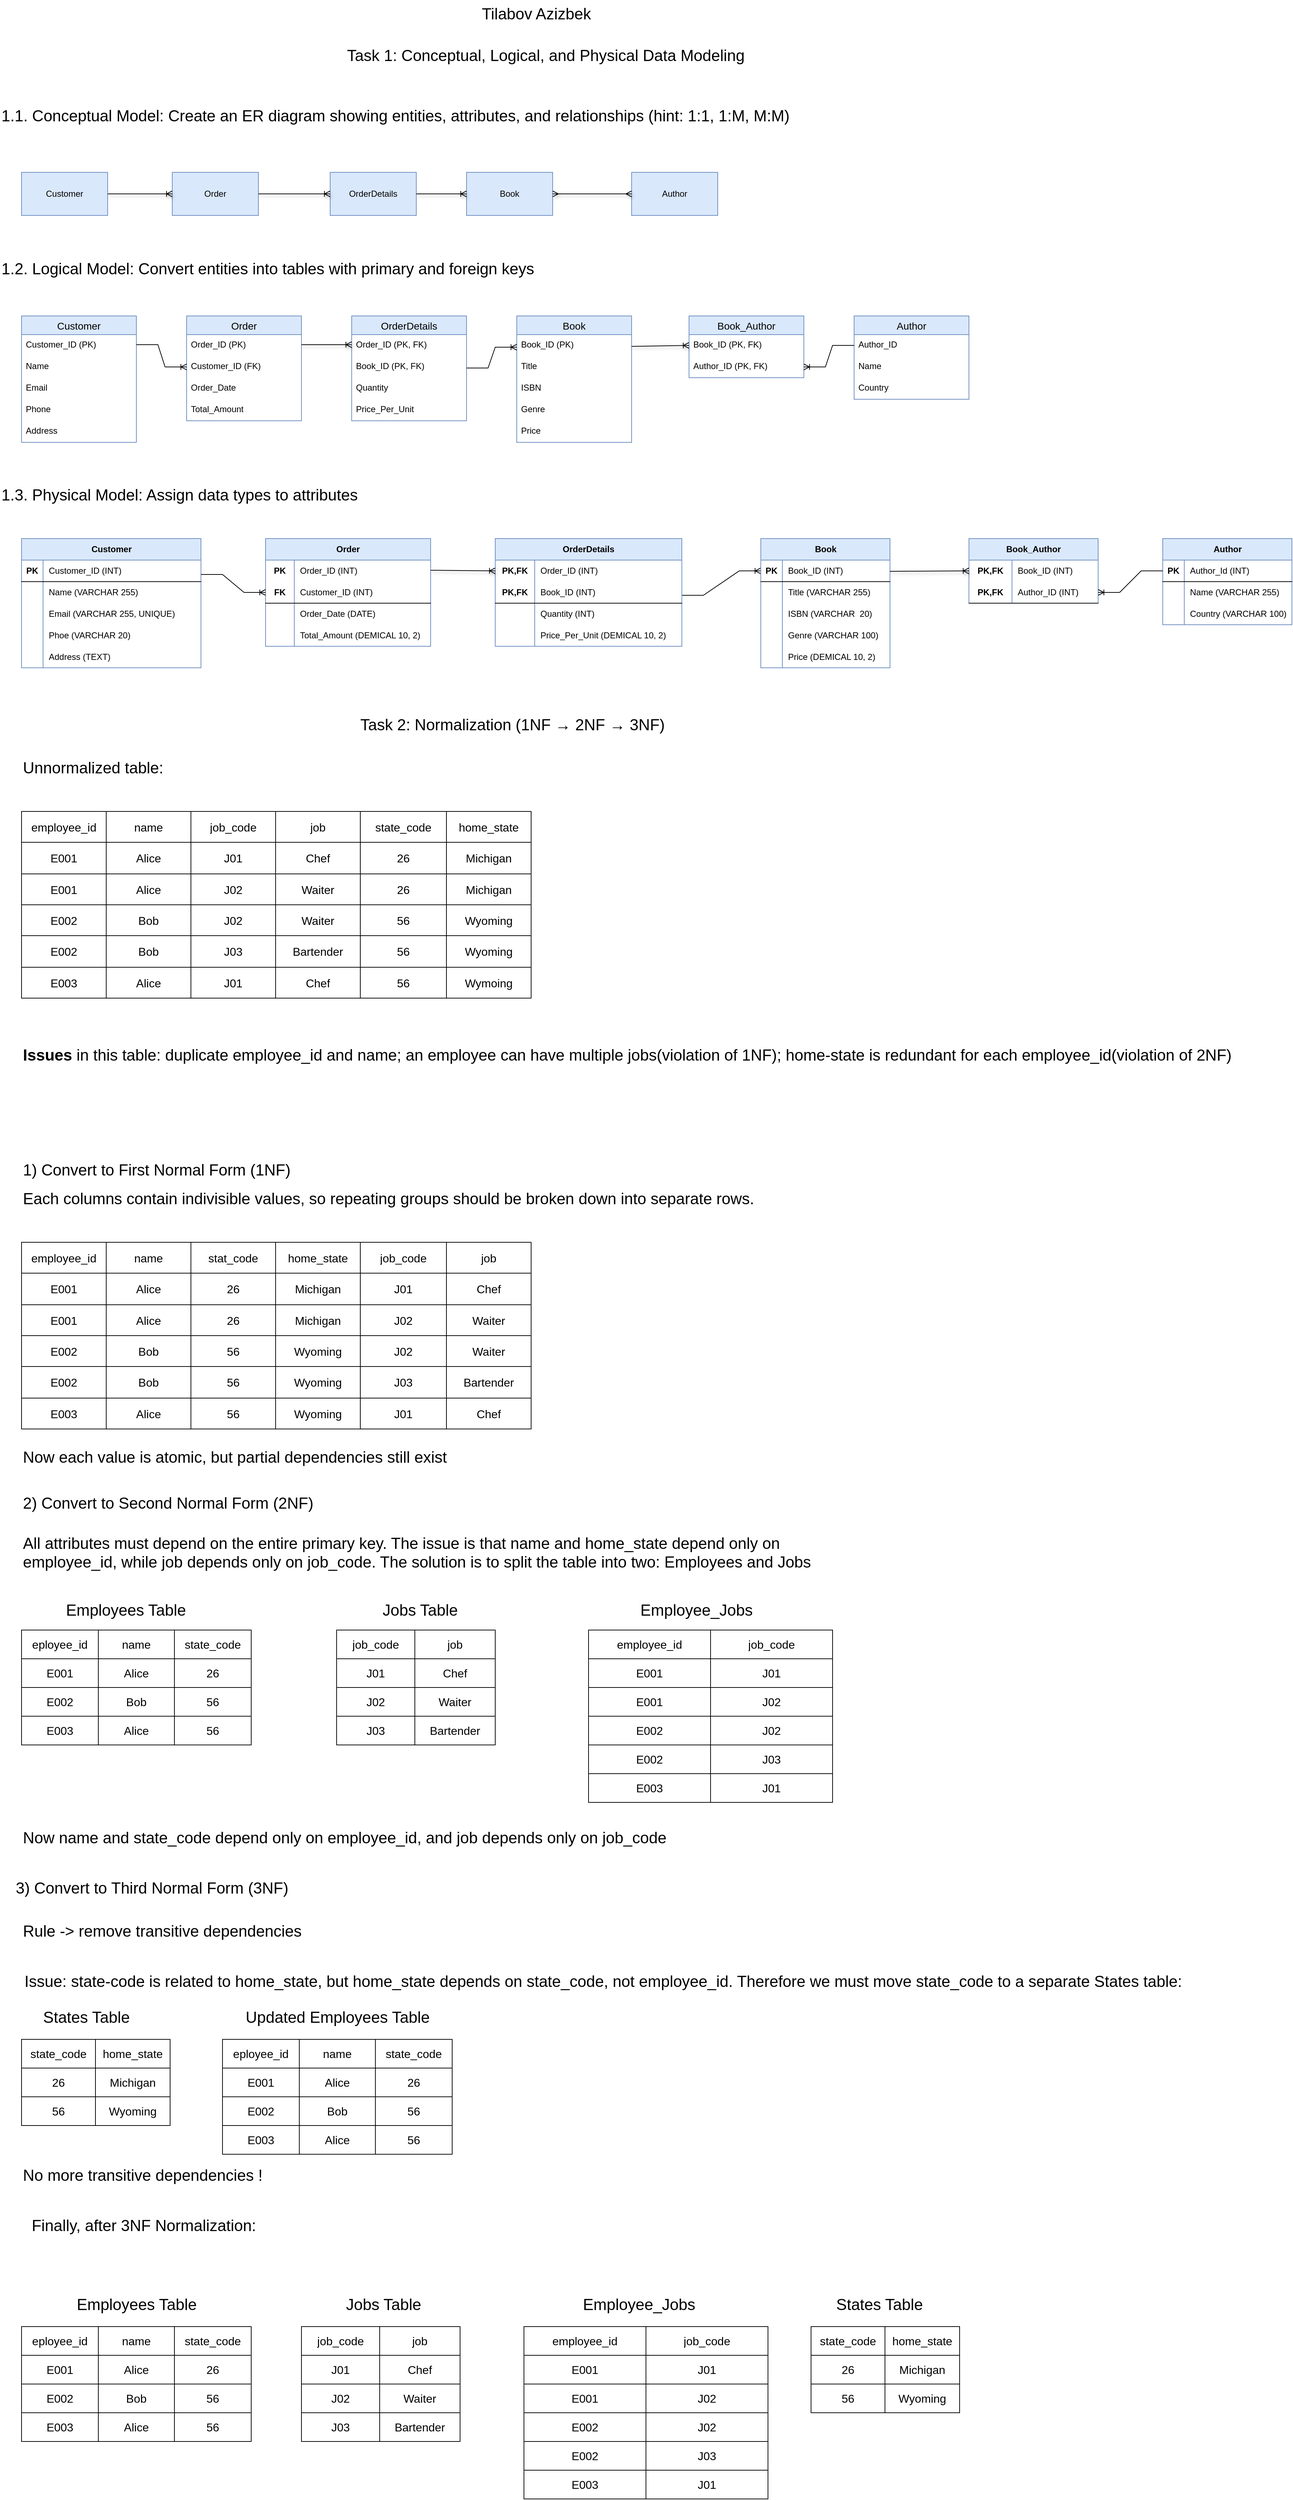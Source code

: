 <mxfile version="26.1.1">
  <diagram id="R2lEEEUBdFMjLlhIrx00" name="Page-1">
    <mxGraphModel dx="1772" dy="747" grid="1" gridSize="10" guides="1" tooltips="1" connect="1" arrows="1" fold="1" page="1" pageScale="1" pageWidth="850" pageHeight="1100" math="0" shadow="0" extFonts="Permanent Marker^https://fonts.googleapis.com/css?family=Permanent+Marker">
      <root>
        <mxCell id="0" />
        <mxCell id="1" parent="0" />
        <mxCell id="GWg-XANY6kdctSkGbIym-1" value="Book" style="rounded=0;whiteSpace=wrap;html=1;fillColor=#dae8fc;strokeColor=#6c8ebf;" vertex="1" parent="1">
          <mxGeometry x="700" y="270" width="120" height="60" as="geometry" />
        </mxCell>
        <mxCell id="GWg-XANY6kdctSkGbIym-2" value="Customer" style="rounded=0;whiteSpace=wrap;html=1;fillColor=#dae8fc;strokeColor=#6c8ebf;" vertex="1" parent="1">
          <mxGeometry x="80" y="270" width="120" height="60" as="geometry" />
        </mxCell>
        <mxCell id="GWg-XANY6kdctSkGbIym-3" value="Author" style="rounded=0;whiteSpace=wrap;html=1;fillColor=#dae8fc;strokeColor=#6c8ebf;" vertex="1" parent="1">
          <mxGeometry x="930" y="270" width="120" height="60" as="geometry" />
        </mxCell>
        <mxCell id="GWg-XANY6kdctSkGbIym-4" value="Order" style="rounded=0;whiteSpace=wrap;html=1;fillColor=#dae8fc;strokeColor=#6c8ebf;" vertex="1" parent="1">
          <mxGeometry x="290" y="270" width="120" height="60" as="geometry" />
        </mxCell>
        <mxCell id="GWg-XANY6kdctSkGbIym-5" value="OrderDetails" style="rounded=0;whiteSpace=wrap;html=1;fillColor=#dae8fc;strokeColor=#6c8ebf;" vertex="1" parent="1">
          <mxGeometry x="510" y="270" width="120" height="60" as="geometry" />
        </mxCell>
        <mxCell id="GWg-XANY6kdctSkGbIym-6" value="" style="endArrow=ERmany;html=1;rounded=0;shadow=1;endFill=0;entryX=0;entryY=0.5;entryDx=0;entryDy=0;startArrow=ERmany;startFill=0;" edge="1" parent="1" target="GWg-XANY6kdctSkGbIym-3">
          <mxGeometry width="50" height="50" relative="1" as="geometry">
            <mxPoint x="820" y="300" as="sourcePoint" />
            <mxPoint x="870" y="250" as="targetPoint" />
            <Array as="points" />
          </mxGeometry>
        </mxCell>
        <mxCell id="GWg-XANY6kdctSkGbIym-7" value="" style="endArrow=ERoneToMany;html=1;rounded=0;shadow=1;endFill=0;entryX=0;entryY=0.5;entryDx=0;entryDy=0;" edge="1" parent="1" target="GWg-XANY6kdctSkGbIym-5">
          <mxGeometry width="50" height="50" relative="1" as="geometry">
            <mxPoint x="410" y="300" as="sourcePoint" />
            <mxPoint x="460" y="250" as="targetPoint" />
            <Array as="points" />
          </mxGeometry>
        </mxCell>
        <mxCell id="GWg-XANY6kdctSkGbIym-9" value="" style="endArrow=ERoneToMany;html=1;rounded=0;shadow=1;endFill=0;entryX=0;entryY=0.5;entryDx=0;entryDy=0;" edge="1" parent="1" target="GWg-XANY6kdctSkGbIym-1">
          <mxGeometry width="50" height="50" relative="1" as="geometry">
            <mxPoint x="630" y="300" as="sourcePoint" />
            <mxPoint x="680" y="250" as="targetPoint" />
            <Array as="points" />
          </mxGeometry>
        </mxCell>
        <mxCell id="GWg-XANY6kdctSkGbIym-10" value="" style="endArrow=ERoneToMany;html=1;rounded=0;shadow=1;endFill=0;entryX=0;entryY=0.5;entryDx=0;entryDy=0;" edge="1" parent="1" target="GWg-XANY6kdctSkGbIym-4">
          <mxGeometry width="50" height="50" relative="1" as="geometry">
            <mxPoint x="200" y="300" as="sourcePoint" />
            <mxPoint x="250" y="250" as="targetPoint" />
            <Array as="points" />
          </mxGeometry>
        </mxCell>
        <mxCell id="GWg-XANY6kdctSkGbIym-73" value="Customer" style="swimlane;fontStyle=0;childLayout=stackLayout;horizontal=1;startSize=26;horizontalStack=0;resizeParent=1;resizeParentMax=0;resizeLast=0;collapsible=1;marginBottom=0;align=center;fontSize=14;fillColor=#dae8fc;strokeColor=#6c8ebf;" vertex="1" parent="1">
          <mxGeometry x="80" y="470" width="160" height="176" as="geometry" />
        </mxCell>
        <mxCell id="GWg-XANY6kdctSkGbIym-74" value="Customer_ID (PK)" style="text;strokeColor=none;fillColor=none;spacingLeft=4;spacingRight=4;overflow=hidden;rotatable=0;points=[[0,0.5],[1,0.5]];portConstraint=eastwest;fontSize=12;whiteSpace=wrap;html=1;" vertex="1" parent="GWg-XANY6kdctSkGbIym-73">
          <mxGeometry y="26" width="160" height="30" as="geometry" />
        </mxCell>
        <mxCell id="GWg-XANY6kdctSkGbIym-75" value="Name" style="text;strokeColor=none;fillColor=none;spacingLeft=4;spacingRight=4;overflow=hidden;rotatable=0;points=[[0,0.5],[1,0.5]];portConstraint=eastwest;fontSize=12;whiteSpace=wrap;html=1;" vertex="1" parent="GWg-XANY6kdctSkGbIym-73">
          <mxGeometry y="56" width="160" height="30" as="geometry" />
        </mxCell>
        <mxCell id="GWg-XANY6kdctSkGbIym-93" value="Email" style="text;strokeColor=none;fillColor=none;spacingLeft=4;spacingRight=4;overflow=hidden;rotatable=0;points=[[0,0.5],[1,0.5]];portConstraint=eastwest;fontSize=12;whiteSpace=wrap;html=1;" vertex="1" parent="GWg-XANY6kdctSkGbIym-73">
          <mxGeometry y="86" width="160" height="30" as="geometry" />
        </mxCell>
        <mxCell id="GWg-XANY6kdctSkGbIym-94" value="Phone" style="text;strokeColor=none;fillColor=none;spacingLeft=4;spacingRight=4;overflow=hidden;rotatable=0;points=[[0,0.5],[1,0.5]];portConstraint=eastwest;fontSize=12;whiteSpace=wrap;html=1;" vertex="1" parent="GWg-XANY6kdctSkGbIym-73">
          <mxGeometry y="116" width="160" height="30" as="geometry" />
        </mxCell>
        <mxCell id="GWg-XANY6kdctSkGbIym-76" value="Address" style="text;strokeColor=none;fillColor=none;spacingLeft=4;spacingRight=4;overflow=hidden;rotatable=0;points=[[0,0.5],[1,0.5]];portConstraint=eastwest;fontSize=12;whiteSpace=wrap;html=1;" vertex="1" parent="GWg-XANY6kdctSkGbIym-73">
          <mxGeometry y="146" width="160" height="30" as="geometry" />
        </mxCell>
        <mxCell id="GWg-XANY6kdctSkGbIym-77" value="Order" style="swimlane;fontStyle=0;childLayout=stackLayout;horizontal=1;startSize=26;horizontalStack=0;resizeParent=1;resizeParentMax=0;resizeLast=0;collapsible=1;marginBottom=0;align=center;fontSize=14;fillColor=#dae8fc;strokeColor=#6c8ebf;" vertex="1" parent="1">
          <mxGeometry x="310" y="470" width="160" height="146" as="geometry" />
        </mxCell>
        <mxCell id="GWg-XANY6kdctSkGbIym-78" value="Order_ID (PK)" style="text;strokeColor=none;fillColor=none;spacingLeft=4;spacingRight=4;overflow=hidden;rotatable=0;points=[[0,0.5],[1,0.5]];portConstraint=eastwest;fontSize=12;whiteSpace=wrap;html=1;" vertex="1" parent="GWg-XANY6kdctSkGbIym-77">
          <mxGeometry y="26" width="160" height="30" as="geometry" />
        </mxCell>
        <mxCell id="GWg-XANY6kdctSkGbIym-79" value="Customer_ID (FK)" style="text;strokeColor=none;fillColor=none;spacingLeft=4;spacingRight=4;overflow=hidden;rotatable=0;points=[[0,0.5],[1,0.5]];portConstraint=eastwest;fontSize=12;whiteSpace=wrap;html=1;" vertex="1" parent="GWg-XANY6kdctSkGbIym-77">
          <mxGeometry y="56" width="160" height="30" as="geometry" />
        </mxCell>
        <mxCell id="GWg-XANY6kdctSkGbIym-96" value="Order_Date" style="text;strokeColor=none;fillColor=none;spacingLeft=4;spacingRight=4;overflow=hidden;rotatable=0;points=[[0,0.5],[1,0.5]];portConstraint=eastwest;fontSize=12;whiteSpace=wrap;html=1;" vertex="1" parent="GWg-XANY6kdctSkGbIym-77">
          <mxGeometry y="86" width="160" height="30" as="geometry" />
        </mxCell>
        <mxCell id="GWg-XANY6kdctSkGbIym-80" value="Total_Amount" style="text;strokeColor=none;fillColor=none;spacingLeft=4;spacingRight=4;overflow=hidden;rotatable=0;points=[[0,0.5],[1,0.5]];portConstraint=eastwest;fontSize=12;whiteSpace=wrap;html=1;" vertex="1" parent="GWg-XANY6kdctSkGbIym-77">
          <mxGeometry y="116" width="160" height="30" as="geometry" />
        </mxCell>
        <mxCell id="GWg-XANY6kdctSkGbIym-81" value="OrderDetails" style="swimlane;fontStyle=0;childLayout=stackLayout;horizontal=1;startSize=26;horizontalStack=0;resizeParent=1;resizeParentMax=0;resizeLast=0;collapsible=1;marginBottom=0;align=center;fontSize=14;fillColor=#dae8fc;strokeColor=#6c8ebf;" vertex="1" parent="1">
          <mxGeometry x="540" y="470" width="160" height="146" as="geometry" />
        </mxCell>
        <mxCell id="GWg-XANY6kdctSkGbIym-82" value="Order_ID (PK, FK)" style="text;strokeColor=none;fillColor=none;spacingLeft=4;spacingRight=4;overflow=hidden;rotatable=0;points=[[0,0.5],[1,0.5]];portConstraint=eastwest;fontSize=12;whiteSpace=wrap;html=1;" vertex="1" parent="GWg-XANY6kdctSkGbIym-81">
          <mxGeometry y="26" width="160" height="30" as="geometry" />
        </mxCell>
        <mxCell id="GWg-XANY6kdctSkGbIym-83" value="Book_ID (PK, FK)" style="text;strokeColor=none;fillColor=none;spacingLeft=4;spacingRight=4;overflow=hidden;rotatable=0;points=[[0,0.5],[1,0.5]];portConstraint=eastwest;fontSize=12;whiteSpace=wrap;html=1;" vertex="1" parent="GWg-XANY6kdctSkGbIym-81">
          <mxGeometry y="56" width="160" height="30" as="geometry" />
        </mxCell>
        <mxCell id="GWg-XANY6kdctSkGbIym-98" value="Quantity" style="text;strokeColor=none;fillColor=none;spacingLeft=4;spacingRight=4;overflow=hidden;rotatable=0;points=[[0,0.5],[1,0.5]];portConstraint=eastwest;fontSize=12;whiteSpace=wrap;html=1;" vertex="1" parent="GWg-XANY6kdctSkGbIym-81">
          <mxGeometry y="86" width="160" height="30" as="geometry" />
        </mxCell>
        <mxCell id="GWg-XANY6kdctSkGbIym-84" value="Price_Per_Unit" style="text;strokeColor=none;fillColor=none;spacingLeft=4;spacingRight=4;overflow=hidden;rotatable=0;points=[[0,0.5],[1,0.5]];portConstraint=eastwest;fontSize=12;whiteSpace=wrap;html=1;" vertex="1" parent="GWg-XANY6kdctSkGbIym-81">
          <mxGeometry y="116" width="160" height="30" as="geometry" />
        </mxCell>
        <mxCell id="GWg-XANY6kdctSkGbIym-85" value="Book" style="swimlane;fontStyle=0;childLayout=stackLayout;horizontal=1;startSize=26;horizontalStack=0;resizeParent=1;resizeParentMax=0;resizeLast=0;collapsible=1;marginBottom=0;align=center;fontSize=14;fillColor=#dae8fc;strokeColor=#6c8ebf;" vertex="1" parent="1">
          <mxGeometry x="770" y="470" width="160" height="176" as="geometry" />
        </mxCell>
        <mxCell id="GWg-XANY6kdctSkGbIym-86" value="Book_ID (PK)" style="text;strokeColor=none;fillColor=none;spacingLeft=4;spacingRight=4;overflow=hidden;rotatable=0;points=[[0,0.5],[1,0.5]];portConstraint=eastwest;fontSize=12;whiteSpace=wrap;html=1;" vertex="1" parent="GWg-XANY6kdctSkGbIym-85">
          <mxGeometry y="26" width="160" height="30" as="geometry" />
        </mxCell>
        <mxCell id="GWg-XANY6kdctSkGbIym-87" value="Title" style="text;strokeColor=none;fillColor=none;spacingLeft=4;spacingRight=4;overflow=hidden;rotatable=0;points=[[0,0.5],[1,0.5]];portConstraint=eastwest;fontSize=12;whiteSpace=wrap;html=1;" vertex="1" parent="GWg-XANY6kdctSkGbIym-85">
          <mxGeometry y="56" width="160" height="30" as="geometry" />
        </mxCell>
        <mxCell id="GWg-XANY6kdctSkGbIym-101" value="ISBN" style="text;strokeColor=none;fillColor=none;spacingLeft=4;spacingRight=4;overflow=hidden;rotatable=0;points=[[0,0.5],[1,0.5]];portConstraint=eastwest;fontSize=12;whiteSpace=wrap;html=1;" vertex="1" parent="GWg-XANY6kdctSkGbIym-85">
          <mxGeometry y="86" width="160" height="30" as="geometry" />
        </mxCell>
        <mxCell id="GWg-XANY6kdctSkGbIym-102" value="Genre" style="text;strokeColor=none;fillColor=none;spacingLeft=4;spacingRight=4;overflow=hidden;rotatable=0;points=[[0,0.5],[1,0.5]];portConstraint=eastwest;fontSize=12;whiteSpace=wrap;html=1;" vertex="1" parent="GWg-XANY6kdctSkGbIym-85">
          <mxGeometry y="116" width="160" height="30" as="geometry" />
        </mxCell>
        <mxCell id="GWg-XANY6kdctSkGbIym-88" value="Price" style="text;strokeColor=none;fillColor=none;spacingLeft=4;spacingRight=4;overflow=hidden;rotatable=0;points=[[0,0.5],[1,0.5]];portConstraint=eastwest;fontSize=12;whiteSpace=wrap;html=1;" vertex="1" parent="GWg-XANY6kdctSkGbIym-85">
          <mxGeometry y="146" width="160" height="30" as="geometry" />
        </mxCell>
        <mxCell id="GWg-XANY6kdctSkGbIym-89" value="Author" style="swimlane;fontStyle=0;childLayout=stackLayout;horizontal=1;startSize=26;horizontalStack=0;resizeParent=1;resizeParentMax=0;resizeLast=0;collapsible=1;marginBottom=0;align=center;fontSize=14;fillColor=#dae8fc;strokeColor=#6c8ebf;" vertex="1" parent="1">
          <mxGeometry x="1240" y="470" width="160" height="116" as="geometry" />
        </mxCell>
        <mxCell id="GWg-XANY6kdctSkGbIym-90" value="Author_ID" style="text;strokeColor=none;fillColor=none;spacingLeft=4;spacingRight=4;overflow=hidden;rotatable=0;points=[[0,0.5],[1,0.5]];portConstraint=eastwest;fontSize=12;whiteSpace=wrap;html=1;" vertex="1" parent="GWg-XANY6kdctSkGbIym-89">
          <mxGeometry y="26" width="160" height="30" as="geometry" />
        </mxCell>
        <mxCell id="GWg-XANY6kdctSkGbIym-91" value="Name" style="text;strokeColor=none;fillColor=none;spacingLeft=4;spacingRight=4;overflow=hidden;rotatable=0;points=[[0,0.5],[1,0.5]];portConstraint=eastwest;fontSize=12;whiteSpace=wrap;html=1;" vertex="1" parent="GWg-XANY6kdctSkGbIym-89">
          <mxGeometry y="56" width="160" height="30" as="geometry" />
        </mxCell>
        <mxCell id="GWg-XANY6kdctSkGbIym-92" value="Country" style="text;strokeColor=none;fillColor=none;spacingLeft=4;spacingRight=4;overflow=hidden;rotatable=0;points=[[0,0.5],[1,0.5]];portConstraint=eastwest;fontSize=12;whiteSpace=wrap;html=1;" vertex="1" parent="GWg-XANY6kdctSkGbIym-89">
          <mxGeometry y="86" width="160" height="30" as="geometry" />
        </mxCell>
        <mxCell id="GWg-XANY6kdctSkGbIym-107" value="Book_Author" style="swimlane;fontStyle=0;childLayout=stackLayout;horizontal=1;startSize=26;horizontalStack=0;resizeParent=1;resizeParentMax=0;resizeLast=0;collapsible=1;marginBottom=0;align=center;fontSize=14;fillColor=#dae8fc;strokeColor=#6c8ebf;" vertex="1" parent="1">
          <mxGeometry x="1010" y="470" width="160" height="86" as="geometry" />
        </mxCell>
        <mxCell id="GWg-XANY6kdctSkGbIym-108" value="Book_ID (PK, FK)" style="text;strokeColor=none;fillColor=none;spacingLeft=4;spacingRight=4;overflow=hidden;rotatable=0;points=[[0,0.5],[1,0.5]];portConstraint=eastwest;fontSize=12;whiteSpace=wrap;html=1;" vertex="1" parent="GWg-XANY6kdctSkGbIym-107">
          <mxGeometry y="26" width="160" height="30" as="geometry" />
        </mxCell>
        <mxCell id="GWg-XANY6kdctSkGbIym-109" value="Author_ID (PK, FK)" style="text;strokeColor=none;fillColor=none;spacingLeft=4;spacingRight=4;overflow=hidden;rotatable=0;points=[[0,0.5],[1,0.5]];portConstraint=eastwest;fontSize=12;whiteSpace=wrap;html=1;" vertex="1" parent="GWg-XANY6kdctSkGbIym-107">
          <mxGeometry y="56" width="160" height="30" as="geometry" />
        </mxCell>
        <mxCell id="GWg-XANY6kdctSkGbIym-113" value="" style="edgeStyle=entityRelationEdgeStyle;fontSize=12;html=1;endArrow=ERoneToMany;rounded=0;entryX=0;entryY=0.5;entryDx=0;entryDy=0;" edge="1" parent="1" target="GWg-XANY6kdctSkGbIym-79">
          <mxGeometry width="100" height="100" relative="1" as="geometry">
            <mxPoint x="240" y="510" as="sourcePoint" />
            <mxPoint x="340" y="410" as="targetPoint" />
            <Array as="points">
              <mxPoint x="270" y="450" />
              <mxPoint x="300" y="510" />
            </Array>
          </mxGeometry>
        </mxCell>
        <mxCell id="GWg-XANY6kdctSkGbIym-115" value="" style="endArrow=ERoneToMany;html=1;rounded=0;shadow=1;endFill=0;" edge="1" parent="1">
          <mxGeometry width="50" height="50" relative="1" as="geometry">
            <mxPoint x="470" y="510" as="sourcePoint" />
            <mxPoint x="540" y="510" as="targetPoint" />
            <Array as="points" />
          </mxGeometry>
        </mxCell>
        <mxCell id="GWg-XANY6kdctSkGbIym-116" value="" style="edgeStyle=entityRelationEdgeStyle;fontSize=12;html=1;endArrow=ERoneToMany;rounded=0;entryX=0;entryY=0.5;entryDx=0;entryDy=0;" edge="1" parent="1" target="GWg-XANY6kdctSkGbIym-176">
          <mxGeometry width="100" height="100" relative="1" as="geometry">
            <mxPoint x="1000" y="859" as="sourcePoint" />
            <mxPoint x="1070" y="830" as="targetPoint" />
          </mxGeometry>
        </mxCell>
        <mxCell id="GWg-XANY6kdctSkGbIym-118" value="" style="endArrow=ERoneToMany;html=1;rounded=0;shadow=1;endFill=0;entryX=0;entryY=0.5;entryDx=0;entryDy=0;" edge="1" parent="1" target="GWg-XANY6kdctSkGbIym-108">
          <mxGeometry width="50" height="50" relative="1" as="geometry">
            <mxPoint x="930" y="512.41" as="sourcePoint" />
            <mxPoint x="1000" y="512.41" as="targetPoint" />
            <Array as="points" />
          </mxGeometry>
        </mxCell>
        <mxCell id="GWg-XANY6kdctSkGbIym-119" value="" style="edgeStyle=entityRelationEdgeStyle;fontSize=12;html=1;endArrow=ERoneToMany;rounded=0;exitX=0;exitY=0.5;exitDx=0;exitDy=0;entryX=1;entryY=0.5;entryDx=0;entryDy=0;" edge="1" parent="1" source="GWg-XANY6kdctSkGbIym-90" target="GWg-XANY6kdctSkGbIym-109">
          <mxGeometry width="100" height="100" relative="1" as="geometry">
            <mxPoint x="1170" y="540" as="sourcePoint" />
            <mxPoint x="1160" y="610" as="targetPoint" />
          </mxGeometry>
        </mxCell>
        <mxCell id="GWg-XANY6kdctSkGbIym-133" value="Customer" style="shape=table;startSize=30;container=1;collapsible=1;childLayout=tableLayout;fixedRows=1;rowLines=0;fontStyle=1;align=center;resizeLast=1;html=1;fillColor=#dae8fc;strokeColor=#6c8ebf;" vertex="1" parent="1">
          <mxGeometry x="80" y="780" width="250" height="180" as="geometry" />
        </mxCell>
        <mxCell id="GWg-XANY6kdctSkGbIym-134" value="" style="shape=tableRow;horizontal=0;startSize=0;swimlaneHead=0;swimlaneBody=0;fillColor=none;collapsible=0;dropTarget=0;points=[[0,0.5],[1,0.5]];portConstraint=eastwest;top=0;left=0;right=0;bottom=1;" vertex="1" parent="GWg-XANY6kdctSkGbIym-133">
          <mxGeometry y="30" width="250" height="30" as="geometry" />
        </mxCell>
        <mxCell id="GWg-XANY6kdctSkGbIym-135" value="PK" style="shape=partialRectangle;connectable=0;fillColor=none;top=0;left=0;bottom=0;right=0;fontStyle=1;overflow=hidden;whiteSpace=wrap;html=1;" vertex="1" parent="GWg-XANY6kdctSkGbIym-134">
          <mxGeometry width="30" height="30" as="geometry">
            <mxRectangle width="30" height="30" as="alternateBounds" />
          </mxGeometry>
        </mxCell>
        <mxCell id="GWg-XANY6kdctSkGbIym-136" value="&lt;span style=&quot;font-weight: normal;&quot;&gt;Customer_ID (INT)&lt;/span&gt;" style="shape=partialRectangle;connectable=0;fillColor=none;top=0;left=0;bottom=0;right=0;align=left;spacingLeft=6;fontStyle=1;overflow=hidden;whiteSpace=wrap;html=1;" vertex="1" parent="GWg-XANY6kdctSkGbIym-134">
          <mxGeometry x="30" width="220" height="30" as="geometry">
            <mxRectangle width="220" height="30" as="alternateBounds" />
          </mxGeometry>
        </mxCell>
        <mxCell id="GWg-XANY6kdctSkGbIym-137" value="" style="shape=tableRow;horizontal=0;startSize=0;swimlaneHead=0;swimlaneBody=0;fillColor=none;collapsible=0;dropTarget=0;points=[[0,0.5],[1,0.5]];portConstraint=eastwest;top=0;left=0;right=0;bottom=0;" vertex="1" parent="GWg-XANY6kdctSkGbIym-133">
          <mxGeometry y="60" width="250" height="30" as="geometry" />
        </mxCell>
        <mxCell id="GWg-XANY6kdctSkGbIym-138" value="" style="shape=partialRectangle;connectable=0;fillColor=none;top=0;left=0;bottom=0;right=0;editable=1;overflow=hidden;whiteSpace=wrap;html=1;" vertex="1" parent="GWg-XANY6kdctSkGbIym-137">
          <mxGeometry width="30" height="30" as="geometry">
            <mxRectangle width="30" height="30" as="alternateBounds" />
          </mxGeometry>
        </mxCell>
        <mxCell id="GWg-XANY6kdctSkGbIym-139" value="Name (VARCHAR 255)" style="shape=partialRectangle;connectable=0;fillColor=none;top=0;left=0;bottom=0;right=0;align=left;spacingLeft=6;overflow=hidden;whiteSpace=wrap;html=1;" vertex="1" parent="GWg-XANY6kdctSkGbIym-137">
          <mxGeometry x="30" width="220" height="30" as="geometry">
            <mxRectangle width="220" height="30" as="alternateBounds" />
          </mxGeometry>
        </mxCell>
        <mxCell id="GWg-XANY6kdctSkGbIym-140" value="" style="shape=tableRow;horizontal=0;startSize=0;swimlaneHead=0;swimlaneBody=0;fillColor=none;collapsible=0;dropTarget=0;points=[[0,0.5],[1,0.5]];portConstraint=eastwest;top=0;left=0;right=0;bottom=0;" vertex="1" parent="GWg-XANY6kdctSkGbIym-133">
          <mxGeometry y="90" width="250" height="30" as="geometry" />
        </mxCell>
        <mxCell id="GWg-XANY6kdctSkGbIym-141" value="" style="shape=partialRectangle;connectable=0;fillColor=none;top=0;left=0;bottom=0;right=0;editable=1;overflow=hidden;whiteSpace=wrap;html=1;" vertex="1" parent="GWg-XANY6kdctSkGbIym-140">
          <mxGeometry width="30" height="30" as="geometry">
            <mxRectangle width="30" height="30" as="alternateBounds" />
          </mxGeometry>
        </mxCell>
        <mxCell id="GWg-XANY6kdctSkGbIym-142" value="Email (VARCHAR 255, UNIQUE)" style="shape=partialRectangle;connectable=0;fillColor=none;top=0;left=0;bottom=0;right=0;align=left;spacingLeft=6;overflow=hidden;whiteSpace=wrap;html=1;" vertex="1" parent="GWg-XANY6kdctSkGbIym-140">
          <mxGeometry x="30" width="220" height="30" as="geometry">
            <mxRectangle width="220" height="30" as="alternateBounds" />
          </mxGeometry>
        </mxCell>
        <mxCell id="GWg-XANY6kdctSkGbIym-143" value="" style="shape=tableRow;horizontal=0;startSize=0;swimlaneHead=0;swimlaneBody=0;fillColor=none;collapsible=0;dropTarget=0;points=[[0,0.5],[1,0.5]];portConstraint=eastwest;top=0;left=0;right=0;bottom=0;" vertex="1" parent="GWg-XANY6kdctSkGbIym-133">
          <mxGeometry y="120" width="250" height="30" as="geometry" />
        </mxCell>
        <mxCell id="GWg-XANY6kdctSkGbIym-144" value="" style="shape=partialRectangle;connectable=0;fillColor=none;top=0;left=0;bottom=0;right=0;editable=1;overflow=hidden;whiteSpace=wrap;html=1;" vertex="1" parent="GWg-XANY6kdctSkGbIym-143">
          <mxGeometry width="30" height="30" as="geometry">
            <mxRectangle width="30" height="30" as="alternateBounds" />
          </mxGeometry>
        </mxCell>
        <mxCell id="GWg-XANY6kdctSkGbIym-145" value="Phoe (VARCHAR 20)" style="shape=partialRectangle;connectable=0;fillColor=none;top=0;left=0;bottom=0;right=0;align=left;spacingLeft=6;overflow=hidden;whiteSpace=wrap;html=1;" vertex="1" parent="GWg-XANY6kdctSkGbIym-143">
          <mxGeometry x="30" width="220" height="30" as="geometry">
            <mxRectangle width="220" height="30" as="alternateBounds" />
          </mxGeometry>
        </mxCell>
        <mxCell id="GWg-XANY6kdctSkGbIym-146" value="" style="shape=tableRow;horizontal=0;startSize=0;swimlaneHead=0;swimlaneBody=0;fillColor=none;collapsible=0;dropTarget=0;points=[[0,0.5],[1,0.5]];portConstraint=eastwest;top=0;left=0;right=0;bottom=0;" vertex="1" parent="GWg-XANY6kdctSkGbIym-133">
          <mxGeometry y="150" width="250" height="30" as="geometry" />
        </mxCell>
        <mxCell id="GWg-XANY6kdctSkGbIym-147" value="" style="shape=partialRectangle;connectable=0;fillColor=none;top=0;left=0;bottom=0;right=0;editable=1;overflow=hidden;whiteSpace=wrap;html=1;" vertex="1" parent="GWg-XANY6kdctSkGbIym-146">
          <mxGeometry width="30" height="30" as="geometry">
            <mxRectangle width="30" height="30" as="alternateBounds" />
          </mxGeometry>
        </mxCell>
        <mxCell id="GWg-XANY6kdctSkGbIym-148" value="Address (TEXT)" style="shape=partialRectangle;connectable=0;fillColor=none;top=0;left=0;bottom=0;right=0;align=left;spacingLeft=6;overflow=hidden;whiteSpace=wrap;html=1;" vertex="1" parent="GWg-XANY6kdctSkGbIym-146">
          <mxGeometry x="30" width="220" height="30" as="geometry">
            <mxRectangle width="220" height="30" as="alternateBounds" />
          </mxGeometry>
        </mxCell>
        <mxCell id="GWg-XANY6kdctSkGbIym-149" value="Order" style="shape=table;startSize=30;container=1;collapsible=1;childLayout=tableLayout;fixedRows=1;rowLines=0;fontStyle=1;align=center;resizeLast=1;html=1;whiteSpace=wrap;fillColor=#dae8fc;strokeColor=#6c8ebf;" vertex="1" parent="1">
          <mxGeometry x="420" y="780" width="230.0" height="150" as="geometry" />
        </mxCell>
        <mxCell id="GWg-XANY6kdctSkGbIym-150" value="" style="shape=tableRow;horizontal=0;startSize=0;swimlaneHead=0;swimlaneBody=0;fillColor=none;collapsible=0;dropTarget=0;points=[[0,0.5],[1,0.5]];portConstraint=eastwest;top=0;left=0;right=0;bottom=0;html=1;" vertex="1" parent="GWg-XANY6kdctSkGbIym-149">
          <mxGeometry y="30" width="230.0" height="30" as="geometry" />
        </mxCell>
        <mxCell id="GWg-XANY6kdctSkGbIym-151" value="PK" style="shape=partialRectangle;connectable=0;fillColor=none;top=0;left=0;bottom=0;right=0;fontStyle=1;overflow=hidden;html=1;whiteSpace=wrap;" vertex="1" parent="GWg-XANY6kdctSkGbIym-150">
          <mxGeometry width="40" height="30" as="geometry">
            <mxRectangle width="40" height="30" as="alternateBounds" />
          </mxGeometry>
        </mxCell>
        <mxCell id="GWg-XANY6kdctSkGbIym-152" value="Order_ID (INT)" style="shape=partialRectangle;connectable=0;fillColor=none;top=0;left=0;bottom=0;right=0;align=left;spacingLeft=6;fontStyle=0;overflow=hidden;html=1;whiteSpace=wrap;" vertex="1" parent="GWg-XANY6kdctSkGbIym-150">
          <mxGeometry x="40" width="190.0" height="30" as="geometry">
            <mxRectangle width="190.0" height="30" as="alternateBounds" />
          </mxGeometry>
        </mxCell>
        <mxCell id="GWg-XANY6kdctSkGbIym-153" value="" style="shape=tableRow;horizontal=0;startSize=0;swimlaneHead=0;swimlaneBody=0;fillColor=none;collapsible=0;dropTarget=0;points=[[0,0.5],[1,0.5]];portConstraint=eastwest;top=0;left=0;right=0;bottom=1;html=1;" vertex="1" parent="GWg-XANY6kdctSkGbIym-149">
          <mxGeometry y="60" width="230.0" height="30" as="geometry" />
        </mxCell>
        <mxCell id="GWg-XANY6kdctSkGbIym-154" value="FK" style="shape=partialRectangle;connectable=0;fillColor=none;top=0;left=0;bottom=0;right=0;fontStyle=1;overflow=hidden;html=1;whiteSpace=wrap;" vertex="1" parent="GWg-XANY6kdctSkGbIym-153">
          <mxGeometry width="40" height="30" as="geometry">
            <mxRectangle width="40" height="30" as="alternateBounds" />
          </mxGeometry>
        </mxCell>
        <mxCell id="GWg-XANY6kdctSkGbIym-155" value="Customer_ID (INT)" style="shape=partialRectangle;connectable=0;fillColor=none;top=0;left=0;bottom=0;right=0;align=left;spacingLeft=6;fontStyle=0;overflow=hidden;html=1;whiteSpace=wrap;" vertex="1" parent="GWg-XANY6kdctSkGbIym-153">
          <mxGeometry x="40" width="190.0" height="30" as="geometry">
            <mxRectangle width="190.0" height="30" as="alternateBounds" />
          </mxGeometry>
        </mxCell>
        <mxCell id="GWg-XANY6kdctSkGbIym-156" value="" style="shape=tableRow;horizontal=0;startSize=0;swimlaneHead=0;swimlaneBody=0;fillColor=none;collapsible=0;dropTarget=0;points=[[0,0.5],[1,0.5]];portConstraint=eastwest;top=0;left=0;right=0;bottom=0;html=1;" vertex="1" parent="GWg-XANY6kdctSkGbIym-149">
          <mxGeometry y="90" width="230.0" height="30" as="geometry" />
        </mxCell>
        <mxCell id="GWg-XANY6kdctSkGbIym-157" value="" style="shape=partialRectangle;connectable=0;fillColor=none;top=0;left=0;bottom=0;right=0;editable=1;overflow=hidden;html=1;whiteSpace=wrap;" vertex="1" parent="GWg-XANY6kdctSkGbIym-156">
          <mxGeometry width="40" height="30" as="geometry">
            <mxRectangle width="40" height="30" as="alternateBounds" />
          </mxGeometry>
        </mxCell>
        <mxCell id="GWg-XANY6kdctSkGbIym-158" value="Order_Date (DATE)" style="shape=partialRectangle;connectable=0;fillColor=none;top=0;left=0;bottom=0;right=0;align=left;spacingLeft=6;overflow=hidden;html=1;whiteSpace=wrap;" vertex="1" parent="GWg-XANY6kdctSkGbIym-156">
          <mxGeometry x="40" width="190.0" height="30" as="geometry">
            <mxRectangle width="190.0" height="30" as="alternateBounds" />
          </mxGeometry>
        </mxCell>
        <mxCell id="GWg-XANY6kdctSkGbIym-159" value="" style="shape=tableRow;horizontal=0;startSize=0;swimlaneHead=0;swimlaneBody=0;fillColor=none;collapsible=0;dropTarget=0;points=[[0,0.5],[1,0.5]];portConstraint=eastwest;top=0;left=0;right=0;bottom=0;html=1;" vertex="1" parent="GWg-XANY6kdctSkGbIym-149">
          <mxGeometry y="120" width="230.0" height="30" as="geometry" />
        </mxCell>
        <mxCell id="GWg-XANY6kdctSkGbIym-160" value="" style="shape=partialRectangle;connectable=0;fillColor=none;top=0;left=0;bottom=0;right=0;editable=1;overflow=hidden;html=1;whiteSpace=wrap;" vertex="1" parent="GWg-XANY6kdctSkGbIym-159">
          <mxGeometry width="40" height="30" as="geometry">
            <mxRectangle width="40" height="30" as="alternateBounds" />
          </mxGeometry>
        </mxCell>
        <mxCell id="GWg-XANY6kdctSkGbIym-161" value="Total_Amount (DEMICAL 10, 2)" style="shape=partialRectangle;connectable=0;fillColor=none;top=0;left=0;bottom=0;right=0;align=left;spacingLeft=6;overflow=hidden;html=1;whiteSpace=wrap;" vertex="1" parent="GWg-XANY6kdctSkGbIym-159">
          <mxGeometry x="40" width="190.0" height="30" as="geometry">
            <mxRectangle width="190.0" height="30" as="alternateBounds" />
          </mxGeometry>
        </mxCell>
        <mxCell id="GWg-XANY6kdctSkGbIym-162" value="OrderDetails" style="shape=table;startSize=30;container=1;collapsible=1;childLayout=tableLayout;fixedRows=1;rowLines=0;fontStyle=1;align=center;resizeLast=1;html=1;whiteSpace=wrap;fillColor=#dae8fc;strokeColor=#6c8ebf;" vertex="1" parent="1">
          <mxGeometry x="740" y="780" width="260" height="150" as="geometry" />
        </mxCell>
        <mxCell id="GWg-XANY6kdctSkGbIym-163" value="" style="shape=tableRow;horizontal=0;startSize=0;swimlaneHead=0;swimlaneBody=0;fillColor=none;collapsible=0;dropTarget=0;points=[[0,0.5],[1,0.5]];portConstraint=eastwest;top=0;left=0;right=0;bottom=0;html=1;" vertex="1" parent="GWg-XANY6kdctSkGbIym-162">
          <mxGeometry y="30" width="260" height="30" as="geometry" />
        </mxCell>
        <mxCell id="GWg-XANY6kdctSkGbIym-164" value="PK,FK" style="shape=partialRectangle;connectable=0;fillColor=none;top=0;left=0;bottom=0;right=0;fontStyle=1;overflow=hidden;html=1;whiteSpace=wrap;" vertex="1" parent="GWg-XANY6kdctSkGbIym-163">
          <mxGeometry width="55" height="30" as="geometry">
            <mxRectangle width="55" height="30" as="alternateBounds" />
          </mxGeometry>
        </mxCell>
        <mxCell id="GWg-XANY6kdctSkGbIym-165" value="Order_ID (INT)" style="shape=partialRectangle;connectable=0;fillColor=none;top=0;left=0;bottom=0;right=0;align=left;spacingLeft=6;fontStyle=0;overflow=hidden;html=1;whiteSpace=wrap;" vertex="1" parent="GWg-XANY6kdctSkGbIym-163">
          <mxGeometry x="55" width="205" height="30" as="geometry">
            <mxRectangle width="205" height="30" as="alternateBounds" />
          </mxGeometry>
        </mxCell>
        <mxCell id="GWg-XANY6kdctSkGbIym-166" value="" style="shape=tableRow;horizontal=0;startSize=0;swimlaneHead=0;swimlaneBody=0;fillColor=none;collapsible=0;dropTarget=0;points=[[0,0.5],[1,0.5]];portConstraint=eastwest;top=0;left=0;right=0;bottom=1;html=1;" vertex="1" parent="GWg-XANY6kdctSkGbIym-162">
          <mxGeometry y="60" width="260" height="30" as="geometry" />
        </mxCell>
        <mxCell id="GWg-XANY6kdctSkGbIym-167" value="PK,FK" style="shape=partialRectangle;connectable=0;fillColor=none;top=0;left=0;bottom=0;right=0;fontStyle=1;overflow=hidden;html=1;whiteSpace=wrap;" vertex="1" parent="GWg-XANY6kdctSkGbIym-166">
          <mxGeometry width="55" height="30" as="geometry">
            <mxRectangle width="55" height="30" as="alternateBounds" />
          </mxGeometry>
        </mxCell>
        <mxCell id="GWg-XANY6kdctSkGbIym-168" value="Book_ID (INT)" style="shape=partialRectangle;connectable=0;fillColor=none;top=0;left=0;bottom=0;right=0;align=left;spacingLeft=6;fontStyle=0;overflow=hidden;html=1;whiteSpace=wrap;" vertex="1" parent="GWg-XANY6kdctSkGbIym-166">
          <mxGeometry x="55" width="205" height="30" as="geometry">
            <mxRectangle width="205" height="30" as="alternateBounds" />
          </mxGeometry>
        </mxCell>
        <mxCell id="GWg-XANY6kdctSkGbIym-169" value="" style="shape=tableRow;horizontal=0;startSize=0;swimlaneHead=0;swimlaneBody=0;fillColor=none;collapsible=0;dropTarget=0;points=[[0,0.5],[1,0.5]];portConstraint=eastwest;top=0;left=0;right=0;bottom=0;html=1;" vertex="1" parent="GWg-XANY6kdctSkGbIym-162">
          <mxGeometry y="90" width="260" height="30" as="geometry" />
        </mxCell>
        <mxCell id="GWg-XANY6kdctSkGbIym-170" value="" style="shape=partialRectangle;connectable=0;fillColor=none;top=0;left=0;bottom=0;right=0;editable=1;overflow=hidden;html=1;whiteSpace=wrap;" vertex="1" parent="GWg-XANY6kdctSkGbIym-169">
          <mxGeometry width="55" height="30" as="geometry">
            <mxRectangle width="55" height="30" as="alternateBounds" />
          </mxGeometry>
        </mxCell>
        <mxCell id="GWg-XANY6kdctSkGbIym-171" value="Quantity (INT)" style="shape=partialRectangle;connectable=0;fillColor=none;top=0;left=0;bottom=0;right=0;align=left;spacingLeft=6;overflow=hidden;html=1;whiteSpace=wrap;" vertex="1" parent="GWg-XANY6kdctSkGbIym-169">
          <mxGeometry x="55" width="205" height="30" as="geometry">
            <mxRectangle width="205" height="30" as="alternateBounds" />
          </mxGeometry>
        </mxCell>
        <mxCell id="GWg-XANY6kdctSkGbIym-172" value="" style="shape=tableRow;horizontal=0;startSize=0;swimlaneHead=0;swimlaneBody=0;fillColor=none;collapsible=0;dropTarget=0;points=[[0,0.5],[1,0.5]];portConstraint=eastwest;top=0;left=0;right=0;bottom=0;html=1;" vertex="1" parent="GWg-XANY6kdctSkGbIym-162">
          <mxGeometry y="120" width="260" height="30" as="geometry" />
        </mxCell>
        <mxCell id="GWg-XANY6kdctSkGbIym-173" value="" style="shape=partialRectangle;connectable=0;fillColor=none;top=0;left=0;bottom=0;right=0;editable=1;overflow=hidden;html=1;whiteSpace=wrap;" vertex="1" parent="GWg-XANY6kdctSkGbIym-172">
          <mxGeometry width="55" height="30" as="geometry">
            <mxRectangle width="55" height="30" as="alternateBounds" />
          </mxGeometry>
        </mxCell>
        <mxCell id="GWg-XANY6kdctSkGbIym-174" value="Price_Per_Unit (DEMICAL 10, 2)" style="shape=partialRectangle;connectable=0;fillColor=none;top=0;left=0;bottom=0;right=0;align=left;spacingLeft=6;overflow=hidden;html=1;whiteSpace=wrap;" vertex="1" parent="GWg-XANY6kdctSkGbIym-172">
          <mxGeometry x="55" width="205" height="30" as="geometry">
            <mxRectangle width="205" height="30" as="alternateBounds" />
          </mxGeometry>
        </mxCell>
        <mxCell id="GWg-XANY6kdctSkGbIym-175" value="Book" style="shape=table;startSize=30;container=1;collapsible=1;childLayout=tableLayout;fixedRows=1;rowLines=0;fontStyle=1;align=center;resizeLast=1;html=1;fillColor=#dae8fc;strokeColor=#6c8ebf;" vertex="1" parent="1">
          <mxGeometry x="1110" y="780" width="180" height="180" as="geometry" />
        </mxCell>
        <mxCell id="GWg-XANY6kdctSkGbIym-176" value="" style="shape=tableRow;horizontal=0;startSize=0;swimlaneHead=0;swimlaneBody=0;fillColor=none;collapsible=0;dropTarget=0;points=[[0,0.5],[1,0.5]];portConstraint=eastwest;top=0;left=0;right=0;bottom=1;" vertex="1" parent="GWg-XANY6kdctSkGbIym-175">
          <mxGeometry y="30" width="180" height="30" as="geometry" />
        </mxCell>
        <mxCell id="GWg-XANY6kdctSkGbIym-177" value="PK" style="shape=partialRectangle;connectable=0;fillColor=none;top=0;left=0;bottom=0;right=0;fontStyle=1;overflow=hidden;whiteSpace=wrap;html=1;" vertex="1" parent="GWg-XANY6kdctSkGbIym-176">
          <mxGeometry width="30" height="30" as="geometry">
            <mxRectangle width="30" height="30" as="alternateBounds" />
          </mxGeometry>
        </mxCell>
        <mxCell id="GWg-XANY6kdctSkGbIym-178" value="Book_ID (INT)" style="shape=partialRectangle;connectable=0;fillColor=none;top=0;left=0;bottom=0;right=0;align=left;spacingLeft=6;fontStyle=0;overflow=hidden;whiteSpace=wrap;html=1;" vertex="1" parent="GWg-XANY6kdctSkGbIym-176">
          <mxGeometry x="30" width="150" height="30" as="geometry">
            <mxRectangle width="150" height="30" as="alternateBounds" />
          </mxGeometry>
        </mxCell>
        <mxCell id="GWg-XANY6kdctSkGbIym-179" value="" style="shape=tableRow;horizontal=0;startSize=0;swimlaneHead=0;swimlaneBody=0;fillColor=none;collapsible=0;dropTarget=0;points=[[0,0.5],[1,0.5]];portConstraint=eastwest;top=0;left=0;right=0;bottom=0;" vertex="1" parent="GWg-XANY6kdctSkGbIym-175">
          <mxGeometry y="60" width="180" height="30" as="geometry" />
        </mxCell>
        <mxCell id="GWg-XANY6kdctSkGbIym-180" value="" style="shape=partialRectangle;connectable=0;fillColor=none;top=0;left=0;bottom=0;right=0;editable=1;overflow=hidden;whiteSpace=wrap;html=1;" vertex="1" parent="GWg-XANY6kdctSkGbIym-179">
          <mxGeometry width="30" height="30" as="geometry">
            <mxRectangle width="30" height="30" as="alternateBounds" />
          </mxGeometry>
        </mxCell>
        <mxCell id="GWg-XANY6kdctSkGbIym-181" value="Title (VARCHAR 255)" style="shape=partialRectangle;connectable=0;fillColor=none;top=0;left=0;bottom=0;right=0;align=left;spacingLeft=6;overflow=hidden;whiteSpace=wrap;html=1;" vertex="1" parent="GWg-XANY6kdctSkGbIym-179">
          <mxGeometry x="30" width="150" height="30" as="geometry">
            <mxRectangle width="150" height="30" as="alternateBounds" />
          </mxGeometry>
        </mxCell>
        <mxCell id="GWg-XANY6kdctSkGbIym-182" value="" style="shape=tableRow;horizontal=0;startSize=0;swimlaneHead=0;swimlaneBody=0;fillColor=none;collapsible=0;dropTarget=0;points=[[0,0.5],[1,0.5]];portConstraint=eastwest;top=0;left=0;right=0;bottom=0;" vertex="1" parent="GWg-XANY6kdctSkGbIym-175">
          <mxGeometry y="90" width="180" height="30" as="geometry" />
        </mxCell>
        <mxCell id="GWg-XANY6kdctSkGbIym-183" value="" style="shape=partialRectangle;connectable=0;fillColor=none;top=0;left=0;bottom=0;right=0;editable=1;overflow=hidden;whiteSpace=wrap;html=1;" vertex="1" parent="GWg-XANY6kdctSkGbIym-182">
          <mxGeometry width="30" height="30" as="geometry">
            <mxRectangle width="30" height="30" as="alternateBounds" />
          </mxGeometry>
        </mxCell>
        <mxCell id="GWg-XANY6kdctSkGbIym-184" value="ISBN (VARCHAR&amp;nbsp; 20)" style="shape=partialRectangle;connectable=0;fillColor=none;top=0;left=0;bottom=0;right=0;align=left;spacingLeft=6;overflow=hidden;whiteSpace=wrap;html=1;" vertex="1" parent="GWg-XANY6kdctSkGbIym-182">
          <mxGeometry x="30" width="150" height="30" as="geometry">
            <mxRectangle width="150" height="30" as="alternateBounds" />
          </mxGeometry>
        </mxCell>
        <mxCell id="GWg-XANY6kdctSkGbIym-185" value="" style="shape=tableRow;horizontal=0;startSize=0;swimlaneHead=0;swimlaneBody=0;fillColor=none;collapsible=0;dropTarget=0;points=[[0,0.5],[1,0.5]];portConstraint=eastwest;top=0;left=0;right=0;bottom=0;" vertex="1" parent="GWg-XANY6kdctSkGbIym-175">
          <mxGeometry y="120" width="180" height="30" as="geometry" />
        </mxCell>
        <mxCell id="GWg-XANY6kdctSkGbIym-186" value="" style="shape=partialRectangle;connectable=0;fillColor=none;top=0;left=0;bottom=0;right=0;editable=1;overflow=hidden;whiteSpace=wrap;html=1;" vertex="1" parent="GWg-XANY6kdctSkGbIym-185">
          <mxGeometry width="30" height="30" as="geometry">
            <mxRectangle width="30" height="30" as="alternateBounds" />
          </mxGeometry>
        </mxCell>
        <mxCell id="GWg-XANY6kdctSkGbIym-187" value="Genre (VARCHAR 100)" style="shape=partialRectangle;connectable=0;fillColor=none;top=0;left=0;bottom=0;right=0;align=left;spacingLeft=6;overflow=hidden;whiteSpace=wrap;html=1;" vertex="1" parent="GWg-XANY6kdctSkGbIym-185">
          <mxGeometry x="30" width="150" height="30" as="geometry">
            <mxRectangle width="150" height="30" as="alternateBounds" />
          </mxGeometry>
        </mxCell>
        <mxCell id="GWg-XANY6kdctSkGbIym-188" value="" style="shape=tableRow;horizontal=0;startSize=0;swimlaneHead=0;swimlaneBody=0;fillColor=none;collapsible=0;dropTarget=0;points=[[0,0.5],[1,0.5]];portConstraint=eastwest;top=0;left=0;right=0;bottom=0;" vertex="1" parent="GWg-XANY6kdctSkGbIym-175">
          <mxGeometry y="150" width="180" height="30" as="geometry" />
        </mxCell>
        <mxCell id="GWg-XANY6kdctSkGbIym-189" value="" style="shape=partialRectangle;connectable=0;fillColor=none;top=0;left=0;bottom=0;right=0;editable=1;overflow=hidden;whiteSpace=wrap;html=1;" vertex="1" parent="GWg-XANY6kdctSkGbIym-188">
          <mxGeometry width="30" height="30" as="geometry">
            <mxRectangle width="30" height="30" as="alternateBounds" />
          </mxGeometry>
        </mxCell>
        <mxCell id="GWg-XANY6kdctSkGbIym-190" value="Price (DEMICAL 10, 2)" style="shape=partialRectangle;connectable=0;fillColor=none;top=0;left=0;bottom=0;right=0;align=left;spacingLeft=6;overflow=hidden;whiteSpace=wrap;html=1;" vertex="1" parent="GWg-XANY6kdctSkGbIym-188">
          <mxGeometry x="30" width="150" height="30" as="geometry">
            <mxRectangle width="150" height="30" as="alternateBounds" />
          </mxGeometry>
        </mxCell>
        <mxCell id="GWg-XANY6kdctSkGbIym-191" value="Book_Author" style="shape=table;startSize=30;container=1;collapsible=1;childLayout=tableLayout;fixedRows=1;rowLines=0;fontStyle=1;align=center;resizeLast=1;html=1;whiteSpace=wrap;fillColor=#dae8fc;strokeColor=#6c8ebf;" vertex="1" parent="1">
          <mxGeometry x="1400" y="780" width="180" height="90" as="geometry" />
        </mxCell>
        <mxCell id="GWg-XANY6kdctSkGbIym-192" value="" style="shape=tableRow;horizontal=0;startSize=0;swimlaneHead=0;swimlaneBody=0;fillColor=none;collapsible=0;dropTarget=0;points=[[0,0.5],[1,0.5]];portConstraint=eastwest;top=0;left=0;right=0;bottom=0;html=1;" vertex="1" parent="GWg-XANY6kdctSkGbIym-191">
          <mxGeometry y="30" width="180" height="30" as="geometry" />
        </mxCell>
        <mxCell id="GWg-XANY6kdctSkGbIym-193" value="PK,FK" style="shape=partialRectangle;connectable=0;fillColor=none;top=0;left=0;bottom=0;right=0;fontStyle=1;overflow=hidden;html=1;whiteSpace=wrap;" vertex="1" parent="GWg-XANY6kdctSkGbIym-192">
          <mxGeometry width="60" height="30" as="geometry">
            <mxRectangle width="60" height="30" as="alternateBounds" />
          </mxGeometry>
        </mxCell>
        <mxCell id="GWg-XANY6kdctSkGbIym-194" value="&lt;span style=&quot;&quot;&gt;Book_ID (INT)&lt;/span&gt;" style="shape=partialRectangle;connectable=0;fillColor=none;top=0;left=0;bottom=0;right=0;align=left;spacingLeft=6;fontStyle=0;overflow=hidden;html=1;whiteSpace=wrap;" vertex="1" parent="GWg-XANY6kdctSkGbIym-192">
          <mxGeometry x="60" width="120" height="30" as="geometry">
            <mxRectangle width="120" height="30" as="alternateBounds" />
          </mxGeometry>
        </mxCell>
        <mxCell id="GWg-XANY6kdctSkGbIym-195" value="" style="shape=tableRow;horizontal=0;startSize=0;swimlaneHead=0;swimlaneBody=0;fillColor=none;collapsible=0;dropTarget=0;points=[[0,0.5],[1,0.5]];portConstraint=eastwest;top=0;left=0;right=0;bottom=1;html=1;" vertex="1" parent="GWg-XANY6kdctSkGbIym-191">
          <mxGeometry y="60" width="180" height="30" as="geometry" />
        </mxCell>
        <mxCell id="GWg-XANY6kdctSkGbIym-196" value="PK,FK" style="shape=partialRectangle;connectable=0;fillColor=none;top=0;left=0;bottom=0;right=0;fontStyle=1;overflow=hidden;html=1;whiteSpace=wrap;" vertex="1" parent="GWg-XANY6kdctSkGbIym-195">
          <mxGeometry width="60" height="30" as="geometry">
            <mxRectangle width="60" height="30" as="alternateBounds" />
          </mxGeometry>
        </mxCell>
        <mxCell id="GWg-XANY6kdctSkGbIym-197" value="&lt;span style=&quot;&quot;&gt;Author_ID (INT)&lt;/span&gt;" style="shape=partialRectangle;connectable=0;fillColor=none;top=0;left=0;bottom=0;right=0;align=left;spacingLeft=6;fontStyle=0;overflow=hidden;html=1;whiteSpace=wrap;" vertex="1" parent="GWg-XANY6kdctSkGbIym-195">
          <mxGeometry x="60" width="120" height="30" as="geometry">
            <mxRectangle width="120" height="30" as="alternateBounds" />
          </mxGeometry>
        </mxCell>
        <mxCell id="GWg-XANY6kdctSkGbIym-204" value="Author" style="shape=table;startSize=30;container=1;collapsible=1;childLayout=tableLayout;fixedRows=1;rowLines=0;fontStyle=1;align=center;resizeLast=1;html=1;fillColor=#dae8fc;strokeColor=#6c8ebf;" vertex="1" parent="1">
          <mxGeometry x="1670" y="780" width="180" height="120" as="geometry" />
        </mxCell>
        <mxCell id="GWg-XANY6kdctSkGbIym-205" value="" style="shape=tableRow;horizontal=0;startSize=0;swimlaneHead=0;swimlaneBody=0;fillColor=none;collapsible=0;dropTarget=0;points=[[0,0.5],[1,0.5]];portConstraint=eastwest;top=0;left=0;right=0;bottom=1;" vertex="1" parent="GWg-XANY6kdctSkGbIym-204">
          <mxGeometry y="30" width="180" height="30" as="geometry" />
        </mxCell>
        <mxCell id="GWg-XANY6kdctSkGbIym-206" value="PK" style="shape=partialRectangle;connectable=0;fillColor=none;top=0;left=0;bottom=0;right=0;fontStyle=1;overflow=hidden;whiteSpace=wrap;html=1;" vertex="1" parent="GWg-XANY6kdctSkGbIym-205">
          <mxGeometry width="30" height="30" as="geometry">
            <mxRectangle width="30" height="30" as="alternateBounds" />
          </mxGeometry>
        </mxCell>
        <mxCell id="GWg-XANY6kdctSkGbIym-207" value="Author_Id (INT)" style="shape=partialRectangle;connectable=0;fillColor=none;top=0;left=0;bottom=0;right=0;align=left;spacingLeft=6;fontStyle=0;overflow=hidden;whiteSpace=wrap;html=1;" vertex="1" parent="GWg-XANY6kdctSkGbIym-205">
          <mxGeometry x="30" width="150" height="30" as="geometry">
            <mxRectangle width="150" height="30" as="alternateBounds" />
          </mxGeometry>
        </mxCell>
        <mxCell id="GWg-XANY6kdctSkGbIym-208" value="" style="shape=tableRow;horizontal=0;startSize=0;swimlaneHead=0;swimlaneBody=0;fillColor=none;collapsible=0;dropTarget=0;points=[[0,0.5],[1,0.5]];portConstraint=eastwest;top=0;left=0;right=0;bottom=0;" vertex="1" parent="GWg-XANY6kdctSkGbIym-204">
          <mxGeometry y="60" width="180" height="30" as="geometry" />
        </mxCell>
        <mxCell id="GWg-XANY6kdctSkGbIym-209" value="" style="shape=partialRectangle;connectable=0;fillColor=none;top=0;left=0;bottom=0;right=0;editable=1;overflow=hidden;whiteSpace=wrap;html=1;" vertex="1" parent="GWg-XANY6kdctSkGbIym-208">
          <mxGeometry width="30" height="30" as="geometry">
            <mxRectangle width="30" height="30" as="alternateBounds" />
          </mxGeometry>
        </mxCell>
        <mxCell id="GWg-XANY6kdctSkGbIym-210" value="Name (VARCHAR 255)" style="shape=partialRectangle;connectable=0;fillColor=none;top=0;left=0;bottom=0;right=0;align=left;spacingLeft=6;overflow=hidden;whiteSpace=wrap;html=1;" vertex="1" parent="GWg-XANY6kdctSkGbIym-208">
          <mxGeometry x="30" width="150" height="30" as="geometry">
            <mxRectangle width="150" height="30" as="alternateBounds" />
          </mxGeometry>
        </mxCell>
        <mxCell id="GWg-XANY6kdctSkGbIym-211" value="" style="shape=tableRow;horizontal=0;startSize=0;swimlaneHead=0;swimlaneBody=0;fillColor=none;collapsible=0;dropTarget=0;points=[[0,0.5],[1,0.5]];portConstraint=eastwest;top=0;left=0;right=0;bottom=0;" vertex="1" parent="GWg-XANY6kdctSkGbIym-204">
          <mxGeometry y="90" width="180" height="30" as="geometry" />
        </mxCell>
        <mxCell id="GWg-XANY6kdctSkGbIym-212" value="" style="shape=partialRectangle;connectable=0;fillColor=none;top=0;left=0;bottom=0;right=0;editable=1;overflow=hidden;whiteSpace=wrap;html=1;" vertex="1" parent="GWg-XANY6kdctSkGbIym-211">
          <mxGeometry width="30" height="30" as="geometry">
            <mxRectangle width="30" height="30" as="alternateBounds" />
          </mxGeometry>
        </mxCell>
        <mxCell id="GWg-XANY6kdctSkGbIym-213" value="Country (VARCHAR 100)" style="shape=partialRectangle;connectable=0;fillColor=none;top=0;left=0;bottom=0;right=0;align=left;spacingLeft=6;overflow=hidden;whiteSpace=wrap;html=1;" vertex="1" parent="GWg-XANY6kdctSkGbIym-211">
          <mxGeometry x="30" width="150" height="30" as="geometry">
            <mxRectangle width="150" height="30" as="alternateBounds" />
          </mxGeometry>
        </mxCell>
        <mxCell id="GWg-XANY6kdctSkGbIym-217" value="" style="edgeStyle=entityRelationEdgeStyle;fontSize=12;html=1;endArrow=ERoneToMany;rounded=0;entryX=0;entryY=0.5;entryDx=0;entryDy=0;" edge="1" parent="1" target="GWg-XANY6kdctSkGbIym-153">
          <mxGeometry width="100" height="100" relative="1" as="geometry">
            <mxPoint x="330" y="830" as="sourcePoint" />
            <mxPoint x="390" y="861" as="targetPoint" />
            <Array as="points">
              <mxPoint x="360" y="770" />
              <mxPoint x="390" y="830" />
            </Array>
          </mxGeometry>
        </mxCell>
        <mxCell id="GWg-XANY6kdctSkGbIym-219" value="" style="endArrow=ERoneToMany;html=1;rounded=0;shadow=1;endFill=0;entryX=0;entryY=0.5;entryDx=0;entryDy=0;" edge="1" parent="1" target="GWg-XANY6kdctSkGbIym-163">
          <mxGeometry width="50" height="50" relative="1" as="geometry">
            <mxPoint x="650" y="824.17" as="sourcePoint" />
            <mxPoint x="720" y="824.17" as="targetPoint" />
            <Array as="points" />
          </mxGeometry>
        </mxCell>
        <mxCell id="GWg-XANY6kdctSkGbIym-220" value="" style="edgeStyle=entityRelationEdgeStyle;fontSize=12;html=1;endArrow=ERoneToMany;rounded=0;entryX=0;entryY=0.5;entryDx=0;entryDy=0;" edge="1" parent="1">
          <mxGeometry width="100" height="100" relative="1" as="geometry">
            <mxPoint x="700" y="542.5" as="sourcePoint" />
            <mxPoint x="770" y="513.5" as="targetPoint" />
          </mxGeometry>
        </mxCell>
        <mxCell id="GWg-XANY6kdctSkGbIym-222" value="" style="endArrow=ERoneToMany;html=1;rounded=0;shadow=1;endFill=0;entryX=0;entryY=0.5;entryDx=0;entryDy=0;" edge="1" parent="1" target="GWg-XANY6kdctSkGbIym-192">
          <mxGeometry width="50" height="50" relative="1" as="geometry">
            <mxPoint x="1290" y="825.58" as="sourcePoint" />
            <mxPoint x="1370" y="824.17" as="targetPoint" />
            <Array as="points" />
          </mxGeometry>
        </mxCell>
        <mxCell id="GWg-XANY6kdctSkGbIym-223" value="" style="edgeStyle=entityRelationEdgeStyle;fontSize=12;html=1;endArrow=ERoneToMany;rounded=0;exitX=0;exitY=0.5;exitDx=0;exitDy=0;entryX=1;entryY=0.5;entryDx=0;entryDy=0;" edge="1" parent="1" source="GWg-XANY6kdctSkGbIym-205" target="GWg-XANY6kdctSkGbIym-195">
          <mxGeometry width="100" height="100" relative="1" as="geometry">
            <mxPoint x="1680" y="710" as="sourcePoint" />
            <mxPoint x="1610" y="740" as="targetPoint" />
          </mxGeometry>
        </mxCell>
        <mxCell id="GWg-XANY6kdctSkGbIym-224" value="&lt;font style=&quot;font-size: 22px;&quot;&gt;&lt;span class=&quot;fontstyle0&quot; style=&quot;&quot;&gt;1.1. Conceptual Model&lt;/span&gt;&lt;span class=&quot;fontstyle2&quot; style=&quot;&quot;&gt;: Create an ER diagram showing entities, attributes, and relationships (hint: 1:1, 1:M, M:M)&amp;nbsp;&lt;/span&gt;&lt;br style=&quot;font-variant-numeric: normal; font-variant-east-asian: normal; font-variant-alternates: normal; font-variant-position: normal; font-variant-emoji: normal; line-height: normal; text-wrap-mode: wrap; text-size-adjust: auto;&quot;&gt;&amp;nbsp; &amp;nbsp; &amp;nbsp; &amp;nbsp;&amp;nbsp;&lt;/font&gt;" style="text;html=1;align=left;verticalAlign=middle;resizable=0;points=[];autosize=1;strokeColor=none;fillColor=none;" vertex="1" parent="1">
          <mxGeometry x="50" y="170" width="1130" height="70" as="geometry" />
        </mxCell>
        <mxCell id="GWg-XANY6kdctSkGbIym-226" value="&lt;div style=&quot;&quot;&gt;&lt;font style=&quot;font-size: 22px;&quot;&gt;&lt;span class=&quot;fontstyle0&quot; style=&quot;background-color: transparent; color: light-dark(rgb(0, 0, 0), rgb(255, 255, 255));&quot;&gt;1.2. Logical Model&lt;/span&gt;&lt;span class=&quot;fontstyle2&quot; style=&quot;background-color: transparent; color: light-dark(rgb(0, 0, 0), rgb(255, 255, 255));&quot;&gt;: Convert entities into tables with primary and foreign keys&amp;nbsp;&lt;/span&gt;&lt;/font&gt;&lt;/div&gt;" style="text;html=1;align=left;verticalAlign=middle;resizable=0;points=[];autosize=1;strokeColor=none;fillColor=none;" vertex="1" parent="1">
          <mxGeometry x="50" y="385" width="770" height="40" as="geometry" />
        </mxCell>
        <mxCell id="GWg-XANY6kdctSkGbIym-227" value="&lt;font style=&quot;font-size: 22px;&quot;&gt;&lt;font style=&quot;&quot;&gt;&lt;span style=&quot;&quot; class=&quot;fontstyle0&quot;&gt;1.3. Physical Model&lt;/span&gt;&lt;span style=&quot;&quot; class=&quot;fontstyle2&quot;&gt;: Assign data types to attributes&lt;/span&gt;&lt;/font&gt; &lt;/font&gt;&lt;div&gt;&lt;br&gt;&lt;/div&gt;" style="text;whiteSpace=wrap;html=1;" vertex="1" parent="1">
          <mxGeometry x="50" y="700" width="500" height="50" as="geometry" />
        </mxCell>
        <mxCell id="GWg-XANY6kdctSkGbIym-229" value="&lt;span class=&quot;fontstyle0&quot;&gt;&lt;font style=&quot;font-size: 22px;&quot;&gt;Task 1: Conceptual, Logical, and Physical Data Modeling&lt;/font&gt;&lt;/span&gt; &lt;div&gt;&lt;br/&gt;&lt;/div&gt;" style="text;html=1;align=center;verticalAlign=middle;resizable=0;points=[];autosize=1;strokeColor=none;fillColor=none;" vertex="1" parent="1">
          <mxGeometry x="520" y="90" width="580" height="50" as="geometry" />
        </mxCell>
        <mxCell id="GWg-XANY6kdctSkGbIym-230" value="&lt;font style=&quot;font-size: 22px;&quot;&gt;Tilabov Azizbek&amp;nbsp;&lt;/font&gt;" style="text;html=1;align=center;verticalAlign=middle;resizable=0;points=[];autosize=1;strokeColor=none;fillColor=none;" vertex="1" parent="1">
          <mxGeometry x="710" y="30" width="180" height="40" as="geometry" />
        </mxCell>
        <mxCell id="GWg-XANY6kdctSkGbIym-231" value="&lt;font style=&quot;font-size: 22px;&quot;&gt;&lt;span class=&quot;fontstyle0&quot;&gt;Task 2: Normalization (1NF &lt;/span&gt;&lt;span class=&quot;fontstyle2&quot;&gt;→ &lt;/span&gt;&lt;span class=&quot;fontstyle0&quot;&gt;2NF &lt;/span&gt;&lt;span class=&quot;fontstyle2&quot;&gt;→ &lt;/span&gt;&lt;span class=&quot;fontstyle0&quot;&gt;3NF)&lt;/span&gt; &lt;br&gt;&lt;/font&gt;" style="text;whiteSpace=wrap;html=1;" vertex="1" parent="1">
          <mxGeometry x="550" y="1020" width="440" height="50" as="geometry" />
        </mxCell>
        <mxCell id="GWg-XANY6kdctSkGbIym-232" value="" style="shape=table;startSize=0;container=1;collapsible=0;childLayout=tableLayout;fontSize=16;" vertex="1" parent="1">
          <mxGeometry x="80" y="1160" width="710" height="260" as="geometry" />
        </mxCell>
        <mxCell id="GWg-XANY6kdctSkGbIym-233" value="" style="shape=tableRow;horizontal=0;startSize=0;swimlaneHead=0;swimlaneBody=0;strokeColor=inherit;top=0;left=0;bottom=0;right=0;collapsible=0;dropTarget=0;fillColor=none;points=[[0,0.5],[1,0.5]];portConstraint=eastwest;fontSize=16;" vertex="1" parent="GWg-XANY6kdctSkGbIym-232">
          <mxGeometry width="710" height="43" as="geometry" />
        </mxCell>
        <mxCell id="GWg-XANY6kdctSkGbIym-269" value="employee_id" style="shape=partialRectangle;html=1;whiteSpace=wrap;connectable=0;strokeColor=inherit;overflow=hidden;fillColor=none;top=0;left=0;bottom=0;right=0;pointerEvents=1;fontSize=16;" vertex="1" parent="GWg-XANY6kdctSkGbIym-233">
          <mxGeometry width="118" height="43" as="geometry">
            <mxRectangle width="118" height="43" as="alternateBounds" />
          </mxGeometry>
        </mxCell>
        <mxCell id="GWg-XANY6kdctSkGbIym-263" value="name" style="shape=partialRectangle;html=1;whiteSpace=wrap;connectable=0;strokeColor=inherit;overflow=hidden;fillColor=none;top=0;left=0;bottom=0;right=0;pointerEvents=1;fontSize=16;" vertex="1" parent="GWg-XANY6kdctSkGbIym-233">
          <mxGeometry x="118" width="118" height="43" as="geometry">
            <mxRectangle width="118" height="43" as="alternateBounds" />
          </mxGeometry>
        </mxCell>
        <mxCell id="GWg-XANY6kdctSkGbIym-257" value="job_code" style="shape=partialRectangle;html=1;whiteSpace=wrap;connectable=0;strokeColor=inherit;overflow=hidden;fillColor=none;top=0;left=0;bottom=0;right=0;pointerEvents=1;fontSize=16;" vertex="1" parent="GWg-XANY6kdctSkGbIym-233">
          <mxGeometry x="236" width="118" height="43" as="geometry">
            <mxRectangle width="118" height="43" as="alternateBounds" />
          </mxGeometry>
        </mxCell>
        <mxCell id="GWg-XANY6kdctSkGbIym-234" value="job" style="shape=partialRectangle;html=1;whiteSpace=wrap;connectable=0;strokeColor=inherit;overflow=hidden;fillColor=none;top=0;left=0;bottom=0;right=0;pointerEvents=1;fontSize=16;" vertex="1" parent="GWg-XANY6kdctSkGbIym-233">
          <mxGeometry x="354" width="118" height="43" as="geometry">
            <mxRectangle width="118" height="43" as="alternateBounds" />
          </mxGeometry>
        </mxCell>
        <mxCell id="GWg-XANY6kdctSkGbIym-235" value="state_code" style="shape=partialRectangle;html=1;whiteSpace=wrap;connectable=0;strokeColor=inherit;overflow=hidden;fillColor=none;top=0;left=0;bottom=0;right=0;pointerEvents=1;fontSize=16;" vertex="1" parent="GWg-XANY6kdctSkGbIym-233">
          <mxGeometry x="472" width="120" height="43" as="geometry">
            <mxRectangle width="120" height="43" as="alternateBounds" />
          </mxGeometry>
        </mxCell>
        <mxCell id="GWg-XANY6kdctSkGbIym-236" value="home_state" style="shape=partialRectangle;html=1;whiteSpace=wrap;connectable=0;strokeColor=inherit;overflow=hidden;fillColor=none;top=0;left=0;bottom=0;right=0;pointerEvents=1;fontSize=16;" vertex="1" parent="GWg-XANY6kdctSkGbIym-233">
          <mxGeometry x="592" width="118" height="43" as="geometry">
            <mxRectangle width="118" height="43" as="alternateBounds" />
          </mxGeometry>
        </mxCell>
        <mxCell id="GWg-XANY6kdctSkGbIym-237" value="" style="shape=tableRow;horizontal=0;startSize=0;swimlaneHead=0;swimlaneBody=0;strokeColor=inherit;top=0;left=0;bottom=0;right=0;collapsible=0;dropTarget=0;fillColor=none;points=[[0,0.5],[1,0.5]];portConstraint=eastwest;fontSize=16;" vertex="1" parent="GWg-XANY6kdctSkGbIym-232">
          <mxGeometry y="43" width="710" height="44" as="geometry" />
        </mxCell>
        <mxCell id="GWg-XANY6kdctSkGbIym-270" value="E001" style="shape=partialRectangle;html=1;whiteSpace=wrap;connectable=0;strokeColor=inherit;overflow=hidden;fillColor=none;top=0;left=0;bottom=0;right=0;pointerEvents=1;fontSize=16;" vertex="1" parent="GWg-XANY6kdctSkGbIym-237">
          <mxGeometry width="118" height="44" as="geometry">
            <mxRectangle width="118" height="44" as="alternateBounds" />
          </mxGeometry>
        </mxCell>
        <mxCell id="GWg-XANY6kdctSkGbIym-264" value="Alice" style="shape=partialRectangle;html=1;whiteSpace=wrap;connectable=0;strokeColor=inherit;overflow=hidden;fillColor=none;top=0;left=0;bottom=0;right=0;pointerEvents=1;fontSize=16;" vertex="1" parent="GWg-XANY6kdctSkGbIym-237">
          <mxGeometry x="118" width="118" height="44" as="geometry">
            <mxRectangle width="118" height="44" as="alternateBounds" />
          </mxGeometry>
        </mxCell>
        <mxCell id="GWg-XANY6kdctSkGbIym-258" value="J01" style="shape=partialRectangle;html=1;whiteSpace=wrap;connectable=0;strokeColor=inherit;overflow=hidden;fillColor=none;top=0;left=0;bottom=0;right=0;pointerEvents=1;fontSize=16;" vertex="1" parent="GWg-XANY6kdctSkGbIym-237">
          <mxGeometry x="236" width="118" height="44" as="geometry">
            <mxRectangle width="118" height="44" as="alternateBounds" />
          </mxGeometry>
        </mxCell>
        <mxCell id="GWg-XANY6kdctSkGbIym-238" value="Chef" style="shape=partialRectangle;html=1;whiteSpace=wrap;connectable=0;strokeColor=inherit;overflow=hidden;fillColor=none;top=0;left=0;bottom=0;right=0;pointerEvents=1;fontSize=16;" vertex="1" parent="GWg-XANY6kdctSkGbIym-237">
          <mxGeometry x="354" width="118" height="44" as="geometry">
            <mxRectangle width="118" height="44" as="alternateBounds" />
          </mxGeometry>
        </mxCell>
        <mxCell id="GWg-XANY6kdctSkGbIym-239" value="26" style="shape=partialRectangle;html=1;whiteSpace=wrap;connectable=0;strokeColor=inherit;overflow=hidden;fillColor=none;top=0;left=0;bottom=0;right=0;pointerEvents=1;fontSize=16;" vertex="1" parent="GWg-XANY6kdctSkGbIym-237">
          <mxGeometry x="472" width="120" height="44" as="geometry">
            <mxRectangle width="120" height="44" as="alternateBounds" />
          </mxGeometry>
        </mxCell>
        <mxCell id="GWg-XANY6kdctSkGbIym-240" value="Michigan" style="shape=partialRectangle;html=1;whiteSpace=wrap;connectable=0;strokeColor=inherit;overflow=hidden;fillColor=none;top=0;left=0;bottom=0;right=0;pointerEvents=1;fontSize=16;" vertex="1" parent="GWg-XANY6kdctSkGbIym-237">
          <mxGeometry x="592" width="118" height="44" as="geometry">
            <mxRectangle width="118" height="44" as="alternateBounds" />
          </mxGeometry>
        </mxCell>
        <mxCell id="GWg-XANY6kdctSkGbIym-241" value="" style="shape=tableRow;horizontal=0;startSize=0;swimlaneHead=0;swimlaneBody=0;strokeColor=inherit;top=0;left=0;bottom=0;right=0;collapsible=0;dropTarget=0;fillColor=none;points=[[0,0.5],[1,0.5]];portConstraint=eastwest;fontSize=16;" vertex="1" parent="GWg-XANY6kdctSkGbIym-232">
          <mxGeometry y="87" width="710" height="43" as="geometry" />
        </mxCell>
        <mxCell id="GWg-XANY6kdctSkGbIym-271" value="E001" style="shape=partialRectangle;html=1;whiteSpace=wrap;connectable=0;strokeColor=inherit;overflow=hidden;fillColor=none;top=0;left=0;bottom=0;right=0;pointerEvents=1;fontSize=16;" vertex="1" parent="GWg-XANY6kdctSkGbIym-241">
          <mxGeometry width="118" height="43" as="geometry">
            <mxRectangle width="118" height="43" as="alternateBounds" />
          </mxGeometry>
        </mxCell>
        <mxCell id="GWg-XANY6kdctSkGbIym-265" value="Alice" style="shape=partialRectangle;html=1;whiteSpace=wrap;connectable=0;strokeColor=inherit;overflow=hidden;fillColor=none;top=0;left=0;bottom=0;right=0;pointerEvents=1;fontSize=16;" vertex="1" parent="GWg-XANY6kdctSkGbIym-241">
          <mxGeometry x="118" width="118" height="43" as="geometry">
            <mxRectangle width="118" height="43" as="alternateBounds" />
          </mxGeometry>
        </mxCell>
        <mxCell id="GWg-XANY6kdctSkGbIym-259" value="J02" style="shape=partialRectangle;html=1;whiteSpace=wrap;connectable=0;strokeColor=inherit;overflow=hidden;fillColor=none;top=0;left=0;bottom=0;right=0;pointerEvents=1;fontSize=16;" vertex="1" parent="GWg-XANY6kdctSkGbIym-241">
          <mxGeometry x="236" width="118" height="43" as="geometry">
            <mxRectangle width="118" height="43" as="alternateBounds" />
          </mxGeometry>
        </mxCell>
        <mxCell id="GWg-XANY6kdctSkGbIym-242" value="Waiter" style="shape=partialRectangle;html=1;whiteSpace=wrap;connectable=0;strokeColor=inherit;overflow=hidden;fillColor=none;top=0;left=0;bottom=0;right=0;pointerEvents=1;fontSize=16;" vertex="1" parent="GWg-XANY6kdctSkGbIym-241">
          <mxGeometry x="354" width="118" height="43" as="geometry">
            <mxRectangle width="118" height="43" as="alternateBounds" />
          </mxGeometry>
        </mxCell>
        <mxCell id="GWg-XANY6kdctSkGbIym-243" value="26" style="shape=partialRectangle;html=1;whiteSpace=wrap;connectable=0;strokeColor=inherit;overflow=hidden;fillColor=none;top=0;left=0;bottom=0;right=0;pointerEvents=1;fontSize=16;" vertex="1" parent="GWg-XANY6kdctSkGbIym-241">
          <mxGeometry x="472" width="120" height="43" as="geometry">
            <mxRectangle width="120" height="43" as="alternateBounds" />
          </mxGeometry>
        </mxCell>
        <mxCell id="GWg-XANY6kdctSkGbIym-244" value="Michigan" style="shape=partialRectangle;html=1;whiteSpace=wrap;connectable=0;strokeColor=inherit;overflow=hidden;fillColor=none;top=0;left=0;bottom=0;right=0;pointerEvents=1;fontSize=16;" vertex="1" parent="GWg-XANY6kdctSkGbIym-241">
          <mxGeometry x="592" width="118" height="43" as="geometry">
            <mxRectangle width="118" height="43" as="alternateBounds" />
          </mxGeometry>
        </mxCell>
        <mxCell id="GWg-XANY6kdctSkGbIym-245" value="" style="shape=tableRow;horizontal=0;startSize=0;swimlaneHead=0;swimlaneBody=0;strokeColor=inherit;top=0;left=0;bottom=0;right=0;collapsible=0;dropTarget=0;fillColor=none;points=[[0,0.5],[1,0.5]];portConstraint=eastwest;fontSize=16;" vertex="1" parent="GWg-XANY6kdctSkGbIym-232">
          <mxGeometry y="130" width="710" height="43" as="geometry" />
        </mxCell>
        <mxCell id="GWg-XANY6kdctSkGbIym-272" value="E002" style="shape=partialRectangle;html=1;whiteSpace=wrap;connectable=0;strokeColor=inherit;overflow=hidden;fillColor=none;top=0;left=0;bottom=0;right=0;pointerEvents=1;fontSize=16;" vertex="1" parent="GWg-XANY6kdctSkGbIym-245">
          <mxGeometry width="118" height="43" as="geometry">
            <mxRectangle width="118" height="43" as="alternateBounds" />
          </mxGeometry>
        </mxCell>
        <mxCell id="GWg-XANY6kdctSkGbIym-266" value="Bob" style="shape=partialRectangle;html=1;whiteSpace=wrap;connectable=0;strokeColor=inherit;overflow=hidden;fillColor=none;top=0;left=0;bottom=0;right=0;pointerEvents=1;fontSize=16;" vertex="1" parent="GWg-XANY6kdctSkGbIym-245">
          <mxGeometry x="118" width="118" height="43" as="geometry">
            <mxRectangle width="118" height="43" as="alternateBounds" />
          </mxGeometry>
        </mxCell>
        <mxCell id="GWg-XANY6kdctSkGbIym-260" value="J02" style="shape=partialRectangle;html=1;whiteSpace=wrap;connectable=0;strokeColor=inherit;overflow=hidden;fillColor=none;top=0;left=0;bottom=0;right=0;pointerEvents=1;fontSize=16;" vertex="1" parent="GWg-XANY6kdctSkGbIym-245">
          <mxGeometry x="236" width="118" height="43" as="geometry">
            <mxRectangle width="118" height="43" as="alternateBounds" />
          </mxGeometry>
        </mxCell>
        <mxCell id="GWg-XANY6kdctSkGbIym-246" value="Waiter" style="shape=partialRectangle;html=1;whiteSpace=wrap;connectable=0;strokeColor=inherit;overflow=hidden;fillColor=none;top=0;left=0;bottom=0;right=0;pointerEvents=1;fontSize=16;" vertex="1" parent="GWg-XANY6kdctSkGbIym-245">
          <mxGeometry x="354" width="118" height="43" as="geometry">
            <mxRectangle width="118" height="43" as="alternateBounds" />
          </mxGeometry>
        </mxCell>
        <mxCell id="GWg-XANY6kdctSkGbIym-247" value="56" style="shape=partialRectangle;html=1;whiteSpace=wrap;connectable=0;strokeColor=inherit;overflow=hidden;fillColor=none;top=0;left=0;bottom=0;right=0;pointerEvents=1;fontSize=16;" vertex="1" parent="GWg-XANY6kdctSkGbIym-245">
          <mxGeometry x="472" width="120" height="43" as="geometry">
            <mxRectangle width="120" height="43" as="alternateBounds" />
          </mxGeometry>
        </mxCell>
        <mxCell id="GWg-XANY6kdctSkGbIym-248" value="Wyoming" style="shape=partialRectangle;html=1;whiteSpace=wrap;connectable=0;strokeColor=inherit;overflow=hidden;fillColor=none;top=0;left=0;bottom=0;right=0;pointerEvents=1;fontSize=16;" vertex="1" parent="GWg-XANY6kdctSkGbIym-245">
          <mxGeometry x="592" width="118" height="43" as="geometry">
            <mxRectangle width="118" height="43" as="alternateBounds" />
          </mxGeometry>
        </mxCell>
        <mxCell id="GWg-XANY6kdctSkGbIym-249" value="" style="shape=tableRow;horizontal=0;startSize=0;swimlaneHead=0;swimlaneBody=0;strokeColor=inherit;top=0;left=0;bottom=0;right=0;collapsible=0;dropTarget=0;fillColor=none;points=[[0,0.5],[1,0.5]];portConstraint=eastwest;fontSize=16;" vertex="1" parent="GWg-XANY6kdctSkGbIym-232">
          <mxGeometry y="173" width="710" height="44" as="geometry" />
        </mxCell>
        <mxCell id="GWg-XANY6kdctSkGbIym-273" value="E002" style="shape=partialRectangle;html=1;whiteSpace=wrap;connectable=0;strokeColor=inherit;overflow=hidden;fillColor=none;top=0;left=0;bottom=0;right=0;pointerEvents=1;fontSize=16;" vertex="1" parent="GWg-XANY6kdctSkGbIym-249">
          <mxGeometry width="118" height="44" as="geometry">
            <mxRectangle width="118" height="44" as="alternateBounds" />
          </mxGeometry>
        </mxCell>
        <mxCell id="GWg-XANY6kdctSkGbIym-267" value="Bob" style="shape=partialRectangle;html=1;whiteSpace=wrap;connectable=0;strokeColor=inherit;overflow=hidden;fillColor=none;top=0;left=0;bottom=0;right=0;pointerEvents=1;fontSize=16;" vertex="1" parent="GWg-XANY6kdctSkGbIym-249">
          <mxGeometry x="118" width="118" height="44" as="geometry">
            <mxRectangle width="118" height="44" as="alternateBounds" />
          </mxGeometry>
        </mxCell>
        <mxCell id="GWg-XANY6kdctSkGbIym-261" value="J03" style="shape=partialRectangle;html=1;whiteSpace=wrap;connectable=0;strokeColor=inherit;overflow=hidden;fillColor=none;top=0;left=0;bottom=0;right=0;pointerEvents=1;fontSize=16;" vertex="1" parent="GWg-XANY6kdctSkGbIym-249">
          <mxGeometry x="236" width="118" height="44" as="geometry">
            <mxRectangle width="118" height="44" as="alternateBounds" />
          </mxGeometry>
        </mxCell>
        <mxCell id="GWg-XANY6kdctSkGbIym-250" value="Bartender" style="shape=partialRectangle;html=1;whiteSpace=wrap;connectable=0;strokeColor=inherit;overflow=hidden;fillColor=none;top=0;left=0;bottom=0;right=0;pointerEvents=1;fontSize=16;" vertex="1" parent="GWg-XANY6kdctSkGbIym-249">
          <mxGeometry x="354" width="118" height="44" as="geometry">
            <mxRectangle width="118" height="44" as="alternateBounds" />
          </mxGeometry>
        </mxCell>
        <mxCell id="GWg-XANY6kdctSkGbIym-251" value="56" style="shape=partialRectangle;html=1;whiteSpace=wrap;connectable=0;strokeColor=inherit;overflow=hidden;fillColor=none;top=0;left=0;bottom=0;right=0;pointerEvents=1;fontSize=16;" vertex="1" parent="GWg-XANY6kdctSkGbIym-249">
          <mxGeometry x="472" width="120" height="44" as="geometry">
            <mxRectangle width="120" height="44" as="alternateBounds" />
          </mxGeometry>
        </mxCell>
        <mxCell id="GWg-XANY6kdctSkGbIym-252" value="Wyoming" style="shape=partialRectangle;html=1;whiteSpace=wrap;connectable=0;strokeColor=inherit;overflow=hidden;fillColor=none;top=0;left=0;bottom=0;right=0;pointerEvents=1;fontSize=16;" vertex="1" parent="GWg-XANY6kdctSkGbIym-249">
          <mxGeometry x="592" width="118" height="44" as="geometry">
            <mxRectangle width="118" height="44" as="alternateBounds" />
          </mxGeometry>
        </mxCell>
        <mxCell id="GWg-XANY6kdctSkGbIym-253" value="" style="shape=tableRow;horizontal=0;startSize=0;swimlaneHead=0;swimlaneBody=0;strokeColor=inherit;top=0;left=0;bottom=0;right=0;collapsible=0;dropTarget=0;fillColor=none;points=[[0,0.5],[1,0.5]];portConstraint=eastwest;fontSize=16;" vertex="1" parent="GWg-XANY6kdctSkGbIym-232">
          <mxGeometry y="217" width="710" height="43" as="geometry" />
        </mxCell>
        <mxCell id="GWg-XANY6kdctSkGbIym-274" value="E003" style="shape=partialRectangle;html=1;whiteSpace=wrap;connectable=0;strokeColor=inherit;overflow=hidden;fillColor=none;top=0;left=0;bottom=0;right=0;pointerEvents=1;fontSize=16;" vertex="1" parent="GWg-XANY6kdctSkGbIym-253">
          <mxGeometry width="118" height="43" as="geometry">
            <mxRectangle width="118" height="43" as="alternateBounds" />
          </mxGeometry>
        </mxCell>
        <mxCell id="GWg-XANY6kdctSkGbIym-268" value="Alice" style="shape=partialRectangle;html=1;whiteSpace=wrap;connectable=0;strokeColor=inherit;overflow=hidden;fillColor=none;top=0;left=0;bottom=0;right=0;pointerEvents=1;fontSize=16;" vertex="1" parent="GWg-XANY6kdctSkGbIym-253">
          <mxGeometry x="118" width="118" height="43" as="geometry">
            <mxRectangle width="118" height="43" as="alternateBounds" />
          </mxGeometry>
        </mxCell>
        <mxCell id="GWg-XANY6kdctSkGbIym-262" value="J01" style="shape=partialRectangle;html=1;whiteSpace=wrap;connectable=0;strokeColor=inherit;overflow=hidden;fillColor=none;top=0;left=0;bottom=0;right=0;pointerEvents=1;fontSize=16;" vertex="1" parent="GWg-XANY6kdctSkGbIym-253">
          <mxGeometry x="236" width="118" height="43" as="geometry">
            <mxRectangle width="118" height="43" as="alternateBounds" />
          </mxGeometry>
        </mxCell>
        <mxCell id="GWg-XANY6kdctSkGbIym-254" value="Chef" style="shape=partialRectangle;html=1;whiteSpace=wrap;connectable=0;strokeColor=inherit;overflow=hidden;fillColor=none;top=0;left=0;bottom=0;right=0;pointerEvents=1;fontSize=16;" vertex="1" parent="GWg-XANY6kdctSkGbIym-253">
          <mxGeometry x="354" width="118" height="43" as="geometry">
            <mxRectangle width="118" height="43" as="alternateBounds" />
          </mxGeometry>
        </mxCell>
        <mxCell id="GWg-XANY6kdctSkGbIym-255" value="56" style="shape=partialRectangle;html=1;whiteSpace=wrap;connectable=0;strokeColor=inherit;overflow=hidden;fillColor=none;top=0;left=0;bottom=0;right=0;pointerEvents=1;fontSize=16;" vertex="1" parent="GWg-XANY6kdctSkGbIym-253">
          <mxGeometry x="472" width="120" height="43" as="geometry">
            <mxRectangle width="120" height="43" as="alternateBounds" />
          </mxGeometry>
        </mxCell>
        <mxCell id="GWg-XANY6kdctSkGbIym-256" value="Wymoing" style="shape=partialRectangle;html=1;whiteSpace=wrap;connectable=0;strokeColor=inherit;overflow=hidden;fillColor=none;top=0;left=0;bottom=0;right=0;pointerEvents=1;fontSize=16;" vertex="1" parent="GWg-XANY6kdctSkGbIym-253">
          <mxGeometry x="592" width="118" height="43" as="geometry">
            <mxRectangle width="118" height="43" as="alternateBounds" />
          </mxGeometry>
        </mxCell>
        <mxCell id="GWg-XANY6kdctSkGbIym-318" value="&lt;font style=&quot;font-size: 22px;&quot;&gt;Unnormalized table:&lt;/font&gt;" style="text;html=1;align=left;verticalAlign=middle;resizable=0;points=[];autosize=1;strokeColor=none;fillColor=none;" vertex="1" parent="1">
          <mxGeometry x="80" y="1080" width="220" height="40" as="geometry" />
        </mxCell>
        <mxCell id="GWg-XANY6kdctSkGbIym-319" value="" style="shape=table;startSize=0;container=1;collapsible=0;childLayout=tableLayout;fontSize=16;" vertex="1" parent="1">
          <mxGeometry x="80" y="1760" width="710" height="260" as="geometry" />
        </mxCell>
        <mxCell id="GWg-XANY6kdctSkGbIym-320" value="" style="shape=tableRow;horizontal=0;startSize=0;swimlaneHead=0;swimlaneBody=0;strokeColor=inherit;top=0;left=0;bottom=0;right=0;collapsible=0;dropTarget=0;fillColor=none;points=[[0,0.5],[1,0.5]];portConstraint=eastwest;fontSize=16;" vertex="1" parent="GWg-XANY6kdctSkGbIym-319">
          <mxGeometry width="710" height="43" as="geometry" />
        </mxCell>
        <mxCell id="GWg-XANY6kdctSkGbIym-321" value="employee_id" style="shape=partialRectangle;html=1;whiteSpace=wrap;connectable=0;strokeColor=inherit;overflow=hidden;fillColor=none;top=0;left=0;bottom=0;right=0;pointerEvents=1;fontSize=16;" vertex="1" parent="GWg-XANY6kdctSkGbIym-320">
          <mxGeometry width="118" height="43" as="geometry">
            <mxRectangle width="118" height="43" as="alternateBounds" />
          </mxGeometry>
        </mxCell>
        <mxCell id="GWg-XANY6kdctSkGbIym-322" value="name" style="shape=partialRectangle;html=1;whiteSpace=wrap;connectable=0;strokeColor=inherit;overflow=hidden;fillColor=none;top=0;left=0;bottom=0;right=0;pointerEvents=1;fontSize=16;" vertex="1" parent="GWg-XANY6kdctSkGbIym-320">
          <mxGeometry x="118" width="118" height="43" as="geometry">
            <mxRectangle width="118" height="43" as="alternateBounds" />
          </mxGeometry>
        </mxCell>
        <mxCell id="GWg-XANY6kdctSkGbIym-323" value="stat_code" style="shape=partialRectangle;html=1;whiteSpace=wrap;connectable=0;strokeColor=inherit;overflow=hidden;fillColor=none;top=0;left=0;bottom=0;right=0;pointerEvents=1;fontSize=16;" vertex="1" parent="GWg-XANY6kdctSkGbIym-320">
          <mxGeometry x="236" width="118" height="43" as="geometry">
            <mxRectangle width="118" height="43" as="alternateBounds" />
          </mxGeometry>
        </mxCell>
        <mxCell id="GWg-XANY6kdctSkGbIym-324" value="home_state" style="shape=partialRectangle;html=1;whiteSpace=wrap;connectable=0;strokeColor=inherit;overflow=hidden;fillColor=none;top=0;left=0;bottom=0;right=0;pointerEvents=1;fontSize=16;" vertex="1" parent="GWg-XANY6kdctSkGbIym-320">
          <mxGeometry x="354" width="118" height="43" as="geometry">
            <mxRectangle width="118" height="43" as="alternateBounds" />
          </mxGeometry>
        </mxCell>
        <mxCell id="GWg-XANY6kdctSkGbIym-325" value="job_code" style="shape=partialRectangle;html=1;whiteSpace=wrap;connectable=0;strokeColor=inherit;overflow=hidden;fillColor=none;top=0;left=0;bottom=0;right=0;pointerEvents=1;fontSize=16;" vertex="1" parent="GWg-XANY6kdctSkGbIym-320">
          <mxGeometry x="472" width="120" height="43" as="geometry">
            <mxRectangle width="120" height="43" as="alternateBounds" />
          </mxGeometry>
        </mxCell>
        <mxCell id="GWg-XANY6kdctSkGbIym-326" value="job" style="shape=partialRectangle;html=1;whiteSpace=wrap;connectable=0;strokeColor=inherit;overflow=hidden;fillColor=none;top=0;left=0;bottom=0;right=0;pointerEvents=1;fontSize=16;" vertex="1" parent="GWg-XANY6kdctSkGbIym-320">
          <mxGeometry x="592" width="118" height="43" as="geometry">
            <mxRectangle width="118" height="43" as="alternateBounds" />
          </mxGeometry>
        </mxCell>
        <mxCell id="GWg-XANY6kdctSkGbIym-327" value="" style="shape=tableRow;horizontal=0;startSize=0;swimlaneHead=0;swimlaneBody=0;strokeColor=inherit;top=0;left=0;bottom=0;right=0;collapsible=0;dropTarget=0;fillColor=none;points=[[0,0.5],[1,0.5]];portConstraint=eastwest;fontSize=16;" vertex="1" parent="GWg-XANY6kdctSkGbIym-319">
          <mxGeometry y="43" width="710" height="44" as="geometry" />
        </mxCell>
        <mxCell id="GWg-XANY6kdctSkGbIym-328" value="E001" style="shape=partialRectangle;html=1;whiteSpace=wrap;connectable=0;strokeColor=inherit;overflow=hidden;fillColor=none;top=0;left=0;bottom=0;right=0;pointerEvents=1;fontSize=16;" vertex="1" parent="GWg-XANY6kdctSkGbIym-327">
          <mxGeometry width="118" height="44" as="geometry">
            <mxRectangle width="118" height="44" as="alternateBounds" />
          </mxGeometry>
        </mxCell>
        <mxCell id="GWg-XANY6kdctSkGbIym-329" value="Alice" style="shape=partialRectangle;html=1;whiteSpace=wrap;connectable=0;strokeColor=inherit;overflow=hidden;fillColor=none;top=0;left=0;bottom=0;right=0;pointerEvents=1;fontSize=16;" vertex="1" parent="GWg-XANY6kdctSkGbIym-327">
          <mxGeometry x="118" width="118" height="44" as="geometry">
            <mxRectangle width="118" height="44" as="alternateBounds" />
          </mxGeometry>
        </mxCell>
        <mxCell id="GWg-XANY6kdctSkGbIym-330" value="26" style="shape=partialRectangle;html=1;whiteSpace=wrap;connectable=0;strokeColor=inherit;overflow=hidden;fillColor=none;top=0;left=0;bottom=0;right=0;pointerEvents=1;fontSize=16;" vertex="1" parent="GWg-XANY6kdctSkGbIym-327">
          <mxGeometry x="236" width="118" height="44" as="geometry">
            <mxRectangle width="118" height="44" as="alternateBounds" />
          </mxGeometry>
        </mxCell>
        <mxCell id="GWg-XANY6kdctSkGbIym-331" value="Michigan" style="shape=partialRectangle;html=1;whiteSpace=wrap;connectable=0;strokeColor=inherit;overflow=hidden;fillColor=none;top=0;left=0;bottom=0;right=0;pointerEvents=1;fontSize=16;" vertex="1" parent="GWg-XANY6kdctSkGbIym-327">
          <mxGeometry x="354" width="118" height="44" as="geometry">
            <mxRectangle width="118" height="44" as="alternateBounds" />
          </mxGeometry>
        </mxCell>
        <mxCell id="GWg-XANY6kdctSkGbIym-332" value="J01" style="shape=partialRectangle;html=1;whiteSpace=wrap;connectable=0;strokeColor=inherit;overflow=hidden;fillColor=none;top=0;left=0;bottom=0;right=0;pointerEvents=1;fontSize=16;" vertex="1" parent="GWg-XANY6kdctSkGbIym-327">
          <mxGeometry x="472" width="120" height="44" as="geometry">
            <mxRectangle width="120" height="44" as="alternateBounds" />
          </mxGeometry>
        </mxCell>
        <mxCell id="GWg-XANY6kdctSkGbIym-333" value="Chef" style="shape=partialRectangle;html=1;whiteSpace=wrap;connectable=0;strokeColor=inherit;overflow=hidden;fillColor=none;top=0;left=0;bottom=0;right=0;pointerEvents=1;fontSize=16;" vertex="1" parent="GWg-XANY6kdctSkGbIym-327">
          <mxGeometry x="592" width="118" height="44" as="geometry">
            <mxRectangle width="118" height="44" as="alternateBounds" />
          </mxGeometry>
        </mxCell>
        <mxCell id="GWg-XANY6kdctSkGbIym-334" value="" style="shape=tableRow;horizontal=0;startSize=0;swimlaneHead=0;swimlaneBody=0;strokeColor=inherit;top=0;left=0;bottom=0;right=0;collapsible=0;dropTarget=0;fillColor=none;points=[[0,0.5],[1,0.5]];portConstraint=eastwest;fontSize=16;" vertex="1" parent="GWg-XANY6kdctSkGbIym-319">
          <mxGeometry y="87" width="710" height="43" as="geometry" />
        </mxCell>
        <mxCell id="GWg-XANY6kdctSkGbIym-335" value="E001" style="shape=partialRectangle;html=1;whiteSpace=wrap;connectable=0;strokeColor=inherit;overflow=hidden;fillColor=none;top=0;left=0;bottom=0;right=0;pointerEvents=1;fontSize=16;" vertex="1" parent="GWg-XANY6kdctSkGbIym-334">
          <mxGeometry width="118" height="43" as="geometry">
            <mxRectangle width="118" height="43" as="alternateBounds" />
          </mxGeometry>
        </mxCell>
        <mxCell id="GWg-XANY6kdctSkGbIym-336" value="Alice" style="shape=partialRectangle;html=1;whiteSpace=wrap;connectable=0;strokeColor=inherit;overflow=hidden;fillColor=none;top=0;left=0;bottom=0;right=0;pointerEvents=1;fontSize=16;" vertex="1" parent="GWg-XANY6kdctSkGbIym-334">
          <mxGeometry x="118" width="118" height="43" as="geometry">
            <mxRectangle width="118" height="43" as="alternateBounds" />
          </mxGeometry>
        </mxCell>
        <mxCell id="GWg-XANY6kdctSkGbIym-337" value="26" style="shape=partialRectangle;html=1;whiteSpace=wrap;connectable=0;strokeColor=inherit;overflow=hidden;fillColor=none;top=0;left=0;bottom=0;right=0;pointerEvents=1;fontSize=16;" vertex="1" parent="GWg-XANY6kdctSkGbIym-334">
          <mxGeometry x="236" width="118" height="43" as="geometry">
            <mxRectangle width="118" height="43" as="alternateBounds" />
          </mxGeometry>
        </mxCell>
        <mxCell id="GWg-XANY6kdctSkGbIym-338" value="Michigan" style="shape=partialRectangle;html=1;whiteSpace=wrap;connectable=0;strokeColor=inherit;overflow=hidden;fillColor=none;top=0;left=0;bottom=0;right=0;pointerEvents=1;fontSize=16;" vertex="1" parent="GWg-XANY6kdctSkGbIym-334">
          <mxGeometry x="354" width="118" height="43" as="geometry">
            <mxRectangle width="118" height="43" as="alternateBounds" />
          </mxGeometry>
        </mxCell>
        <mxCell id="GWg-XANY6kdctSkGbIym-339" value="J02" style="shape=partialRectangle;html=1;whiteSpace=wrap;connectable=0;strokeColor=inherit;overflow=hidden;fillColor=none;top=0;left=0;bottom=0;right=0;pointerEvents=1;fontSize=16;" vertex="1" parent="GWg-XANY6kdctSkGbIym-334">
          <mxGeometry x="472" width="120" height="43" as="geometry">
            <mxRectangle width="120" height="43" as="alternateBounds" />
          </mxGeometry>
        </mxCell>
        <mxCell id="GWg-XANY6kdctSkGbIym-340" value="Waiter" style="shape=partialRectangle;html=1;whiteSpace=wrap;connectable=0;strokeColor=inherit;overflow=hidden;fillColor=none;top=0;left=0;bottom=0;right=0;pointerEvents=1;fontSize=16;" vertex="1" parent="GWg-XANY6kdctSkGbIym-334">
          <mxGeometry x="592" width="118" height="43" as="geometry">
            <mxRectangle width="118" height="43" as="alternateBounds" />
          </mxGeometry>
        </mxCell>
        <mxCell id="GWg-XANY6kdctSkGbIym-341" value="" style="shape=tableRow;horizontal=0;startSize=0;swimlaneHead=0;swimlaneBody=0;strokeColor=inherit;top=0;left=0;bottom=0;right=0;collapsible=0;dropTarget=0;fillColor=none;points=[[0,0.5],[1,0.5]];portConstraint=eastwest;fontSize=16;" vertex="1" parent="GWg-XANY6kdctSkGbIym-319">
          <mxGeometry y="130" width="710" height="43" as="geometry" />
        </mxCell>
        <mxCell id="GWg-XANY6kdctSkGbIym-342" value="E002" style="shape=partialRectangle;html=1;whiteSpace=wrap;connectable=0;strokeColor=inherit;overflow=hidden;fillColor=none;top=0;left=0;bottom=0;right=0;pointerEvents=1;fontSize=16;" vertex="1" parent="GWg-XANY6kdctSkGbIym-341">
          <mxGeometry width="118" height="43" as="geometry">
            <mxRectangle width="118" height="43" as="alternateBounds" />
          </mxGeometry>
        </mxCell>
        <mxCell id="GWg-XANY6kdctSkGbIym-343" value="Bob" style="shape=partialRectangle;html=1;whiteSpace=wrap;connectable=0;strokeColor=inherit;overflow=hidden;fillColor=none;top=0;left=0;bottom=0;right=0;pointerEvents=1;fontSize=16;" vertex="1" parent="GWg-XANY6kdctSkGbIym-341">
          <mxGeometry x="118" width="118" height="43" as="geometry">
            <mxRectangle width="118" height="43" as="alternateBounds" />
          </mxGeometry>
        </mxCell>
        <mxCell id="GWg-XANY6kdctSkGbIym-344" value="56" style="shape=partialRectangle;html=1;whiteSpace=wrap;connectable=0;strokeColor=inherit;overflow=hidden;fillColor=none;top=0;left=0;bottom=0;right=0;pointerEvents=1;fontSize=16;" vertex="1" parent="GWg-XANY6kdctSkGbIym-341">
          <mxGeometry x="236" width="118" height="43" as="geometry">
            <mxRectangle width="118" height="43" as="alternateBounds" />
          </mxGeometry>
        </mxCell>
        <mxCell id="GWg-XANY6kdctSkGbIym-345" value="Wyoming" style="shape=partialRectangle;html=1;whiteSpace=wrap;connectable=0;strokeColor=inherit;overflow=hidden;fillColor=none;top=0;left=0;bottom=0;right=0;pointerEvents=1;fontSize=16;" vertex="1" parent="GWg-XANY6kdctSkGbIym-341">
          <mxGeometry x="354" width="118" height="43" as="geometry">
            <mxRectangle width="118" height="43" as="alternateBounds" />
          </mxGeometry>
        </mxCell>
        <mxCell id="GWg-XANY6kdctSkGbIym-346" value="J02" style="shape=partialRectangle;html=1;whiteSpace=wrap;connectable=0;strokeColor=inherit;overflow=hidden;fillColor=none;top=0;left=0;bottom=0;right=0;pointerEvents=1;fontSize=16;" vertex="1" parent="GWg-XANY6kdctSkGbIym-341">
          <mxGeometry x="472" width="120" height="43" as="geometry">
            <mxRectangle width="120" height="43" as="alternateBounds" />
          </mxGeometry>
        </mxCell>
        <mxCell id="GWg-XANY6kdctSkGbIym-347" value="Waiter" style="shape=partialRectangle;html=1;whiteSpace=wrap;connectable=0;strokeColor=inherit;overflow=hidden;fillColor=none;top=0;left=0;bottom=0;right=0;pointerEvents=1;fontSize=16;" vertex="1" parent="GWg-XANY6kdctSkGbIym-341">
          <mxGeometry x="592" width="118" height="43" as="geometry">
            <mxRectangle width="118" height="43" as="alternateBounds" />
          </mxGeometry>
        </mxCell>
        <mxCell id="GWg-XANY6kdctSkGbIym-348" value="" style="shape=tableRow;horizontal=0;startSize=0;swimlaneHead=0;swimlaneBody=0;strokeColor=inherit;top=0;left=0;bottom=0;right=0;collapsible=0;dropTarget=0;fillColor=none;points=[[0,0.5],[1,0.5]];portConstraint=eastwest;fontSize=16;" vertex="1" parent="GWg-XANY6kdctSkGbIym-319">
          <mxGeometry y="173" width="710" height="44" as="geometry" />
        </mxCell>
        <mxCell id="GWg-XANY6kdctSkGbIym-349" value="E002" style="shape=partialRectangle;html=1;whiteSpace=wrap;connectable=0;strokeColor=inherit;overflow=hidden;fillColor=none;top=0;left=0;bottom=0;right=0;pointerEvents=1;fontSize=16;" vertex="1" parent="GWg-XANY6kdctSkGbIym-348">
          <mxGeometry width="118" height="44" as="geometry">
            <mxRectangle width="118" height="44" as="alternateBounds" />
          </mxGeometry>
        </mxCell>
        <mxCell id="GWg-XANY6kdctSkGbIym-350" value="Bob" style="shape=partialRectangle;html=1;whiteSpace=wrap;connectable=0;strokeColor=inherit;overflow=hidden;fillColor=none;top=0;left=0;bottom=0;right=0;pointerEvents=1;fontSize=16;" vertex="1" parent="GWg-XANY6kdctSkGbIym-348">
          <mxGeometry x="118" width="118" height="44" as="geometry">
            <mxRectangle width="118" height="44" as="alternateBounds" />
          </mxGeometry>
        </mxCell>
        <mxCell id="GWg-XANY6kdctSkGbIym-351" value="56" style="shape=partialRectangle;html=1;whiteSpace=wrap;connectable=0;strokeColor=inherit;overflow=hidden;fillColor=none;top=0;left=0;bottom=0;right=0;pointerEvents=1;fontSize=16;" vertex="1" parent="GWg-XANY6kdctSkGbIym-348">
          <mxGeometry x="236" width="118" height="44" as="geometry">
            <mxRectangle width="118" height="44" as="alternateBounds" />
          </mxGeometry>
        </mxCell>
        <mxCell id="GWg-XANY6kdctSkGbIym-352" value="Wyoming" style="shape=partialRectangle;html=1;whiteSpace=wrap;connectable=0;strokeColor=inherit;overflow=hidden;fillColor=none;top=0;left=0;bottom=0;right=0;pointerEvents=1;fontSize=16;" vertex="1" parent="GWg-XANY6kdctSkGbIym-348">
          <mxGeometry x="354" width="118" height="44" as="geometry">
            <mxRectangle width="118" height="44" as="alternateBounds" />
          </mxGeometry>
        </mxCell>
        <mxCell id="GWg-XANY6kdctSkGbIym-353" value="J03" style="shape=partialRectangle;html=1;whiteSpace=wrap;connectable=0;strokeColor=inherit;overflow=hidden;fillColor=none;top=0;left=0;bottom=0;right=0;pointerEvents=1;fontSize=16;" vertex="1" parent="GWg-XANY6kdctSkGbIym-348">
          <mxGeometry x="472" width="120" height="44" as="geometry">
            <mxRectangle width="120" height="44" as="alternateBounds" />
          </mxGeometry>
        </mxCell>
        <mxCell id="GWg-XANY6kdctSkGbIym-354" value="Bartender" style="shape=partialRectangle;html=1;whiteSpace=wrap;connectable=0;strokeColor=inherit;overflow=hidden;fillColor=none;top=0;left=0;bottom=0;right=0;pointerEvents=1;fontSize=16;" vertex="1" parent="GWg-XANY6kdctSkGbIym-348">
          <mxGeometry x="592" width="118" height="44" as="geometry">
            <mxRectangle width="118" height="44" as="alternateBounds" />
          </mxGeometry>
        </mxCell>
        <mxCell id="GWg-XANY6kdctSkGbIym-355" value="" style="shape=tableRow;horizontal=0;startSize=0;swimlaneHead=0;swimlaneBody=0;strokeColor=inherit;top=0;left=0;bottom=0;right=0;collapsible=0;dropTarget=0;fillColor=none;points=[[0,0.5],[1,0.5]];portConstraint=eastwest;fontSize=16;" vertex="1" parent="GWg-XANY6kdctSkGbIym-319">
          <mxGeometry y="217" width="710" height="43" as="geometry" />
        </mxCell>
        <mxCell id="GWg-XANY6kdctSkGbIym-356" value="E003" style="shape=partialRectangle;html=1;whiteSpace=wrap;connectable=0;strokeColor=inherit;overflow=hidden;fillColor=none;top=0;left=0;bottom=0;right=0;pointerEvents=1;fontSize=16;" vertex="1" parent="GWg-XANY6kdctSkGbIym-355">
          <mxGeometry width="118" height="43" as="geometry">
            <mxRectangle width="118" height="43" as="alternateBounds" />
          </mxGeometry>
        </mxCell>
        <mxCell id="GWg-XANY6kdctSkGbIym-357" value="Alice" style="shape=partialRectangle;html=1;whiteSpace=wrap;connectable=0;strokeColor=inherit;overflow=hidden;fillColor=none;top=0;left=0;bottom=0;right=0;pointerEvents=1;fontSize=16;" vertex="1" parent="GWg-XANY6kdctSkGbIym-355">
          <mxGeometry x="118" width="118" height="43" as="geometry">
            <mxRectangle width="118" height="43" as="alternateBounds" />
          </mxGeometry>
        </mxCell>
        <mxCell id="GWg-XANY6kdctSkGbIym-358" value="56" style="shape=partialRectangle;html=1;whiteSpace=wrap;connectable=0;strokeColor=inherit;overflow=hidden;fillColor=none;top=0;left=0;bottom=0;right=0;pointerEvents=1;fontSize=16;" vertex="1" parent="GWg-XANY6kdctSkGbIym-355">
          <mxGeometry x="236" width="118" height="43" as="geometry">
            <mxRectangle width="118" height="43" as="alternateBounds" />
          </mxGeometry>
        </mxCell>
        <mxCell id="GWg-XANY6kdctSkGbIym-359" value="Wyoming" style="shape=partialRectangle;html=1;whiteSpace=wrap;connectable=0;strokeColor=inherit;overflow=hidden;fillColor=none;top=0;left=0;bottom=0;right=0;pointerEvents=1;fontSize=16;" vertex="1" parent="GWg-XANY6kdctSkGbIym-355">
          <mxGeometry x="354" width="118" height="43" as="geometry">
            <mxRectangle width="118" height="43" as="alternateBounds" />
          </mxGeometry>
        </mxCell>
        <mxCell id="GWg-XANY6kdctSkGbIym-360" value="J01" style="shape=partialRectangle;html=1;whiteSpace=wrap;connectable=0;strokeColor=inherit;overflow=hidden;fillColor=none;top=0;left=0;bottom=0;right=0;pointerEvents=1;fontSize=16;" vertex="1" parent="GWg-XANY6kdctSkGbIym-355">
          <mxGeometry x="472" width="120" height="43" as="geometry">
            <mxRectangle width="120" height="43" as="alternateBounds" />
          </mxGeometry>
        </mxCell>
        <mxCell id="GWg-XANY6kdctSkGbIym-361" value="Chef" style="shape=partialRectangle;html=1;whiteSpace=wrap;connectable=0;strokeColor=inherit;overflow=hidden;fillColor=none;top=0;left=0;bottom=0;right=0;pointerEvents=1;fontSize=16;" vertex="1" parent="GWg-XANY6kdctSkGbIym-355">
          <mxGeometry x="592" width="118" height="43" as="geometry">
            <mxRectangle width="118" height="43" as="alternateBounds" />
          </mxGeometry>
        </mxCell>
        <mxCell id="GWg-XANY6kdctSkGbIym-392" value="&lt;font style=&quot;font-size: 22px;&quot;&gt;1) Convert to First Normal Form (1NF)&lt;/font&gt;" style="text;html=1;align=left;verticalAlign=middle;resizable=0;points=[];autosize=1;strokeColor=none;fillColor=none;" vertex="1" parent="1">
          <mxGeometry x="80" y="1640" width="400" height="40" as="geometry" />
        </mxCell>
        <mxCell id="GWg-XANY6kdctSkGbIym-393" value="&lt;h3 data-start=&quot;1726&quot; data-end=&quot;1779&quot;&gt;&lt;span style=&quot;font-weight: normal;&quot; data-start=&quot;1730&quot; data-end=&quot;1777&quot;&gt;&lt;font style=&quot;font-size: 22px;&quot;&gt;2) Convert to Second Normal Form (2NF)&lt;/font&gt;&lt;/span&gt;&lt;/h3&gt;&lt;br&gt;&lt;p data-start=&quot;1780&quot; data-end=&quot;1882&quot;&gt;&lt;/p&gt;" style="text;whiteSpace=wrap;html=1;" vertex="1" parent="1">
          <mxGeometry x="80" y="2090" width="560" height="60" as="geometry" />
        </mxCell>
        <mxCell id="GWg-XANY6kdctSkGbIym-394" value="" style="shape=table;startSize=0;container=1;collapsible=0;childLayout=tableLayout;fontSize=16;" vertex="1" parent="1">
          <mxGeometry x="80" y="2300" width="320" height="160" as="geometry" />
        </mxCell>
        <mxCell id="GWg-XANY6kdctSkGbIym-395" value="" style="shape=tableRow;horizontal=0;startSize=0;swimlaneHead=0;swimlaneBody=0;strokeColor=inherit;top=0;left=0;bottom=0;right=0;collapsible=0;dropTarget=0;fillColor=none;points=[[0,0.5],[1,0.5]];portConstraint=eastwest;fontSize=16;" vertex="1" parent="GWg-XANY6kdctSkGbIym-394">
          <mxGeometry width="320" height="40" as="geometry" />
        </mxCell>
        <mxCell id="GWg-XANY6kdctSkGbIym-396" value="eployee_id" style="shape=partialRectangle;html=1;whiteSpace=wrap;connectable=0;strokeColor=inherit;overflow=hidden;fillColor=none;top=0;left=0;bottom=0;right=0;pointerEvents=1;fontSize=16;" vertex="1" parent="GWg-XANY6kdctSkGbIym-395">
          <mxGeometry width="107" height="40" as="geometry">
            <mxRectangle width="107" height="40" as="alternateBounds" />
          </mxGeometry>
        </mxCell>
        <mxCell id="GWg-XANY6kdctSkGbIym-397" value="name" style="shape=partialRectangle;html=1;whiteSpace=wrap;connectable=0;strokeColor=inherit;overflow=hidden;fillColor=none;top=0;left=0;bottom=0;right=0;pointerEvents=1;fontSize=16;" vertex="1" parent="GWg-XANY6kdctSkGbIym-395">
          <mxGeometry x="107" width="106" height="40" as="geometry">
            <mxRectangle width="106" height="40" as="alternateBounds" />
          </mxGeometry>
        </mxCell>
        <mxCell id="GWg-XANY6kdctSkGbIym-398" value="state_code" style="shape=partialRectangle;html=1;whiteSpace=wrap;connectable=0;strokeColor=inherit;overflow=hidden;fillColor=none;top=0;left=0;bottom=0;right=0;pointerEvents=1;fontSize=16;" vertex="1" parent="GWg-XANY6kdctSkGbIym-395">
          <mxGeometry x="213" width="107" height="40" as="geometry">
            <mxRectangle width="107" height="40" as="alternateBounds" />
          </mxGeometry>
        </mxCell>
        <mxCell id="GWg-XANY6kdctSkGbIym-399" value="" style="shape=tableRow;horizontal=0;startSize=0;swimlaneHead=0;swimlaneBody=0;strokeColor=inherit;top=0;left=0;bottom=0;right=0;collapsible=0;dropTarget=0;fillColor=none;points=[[0,0.5],[1,0.5]];portConstraint=eastwest;fontSize=16;" vertex="1" parent="GWg-XANY6kdctSkGbIym-394">
          <mxGeometry y="40" width="320" height="40" as="geometry" />
        </mxCell>
        <mxCell id="GWg-XANY6kdctSkGbIym-400" value="E001" style="shape=partialRectangle;html=1;whiteSpace=wrap;connectable=0;strokeColor=inherit;overflow=hidden;fillColor=none;top=0;left=0;bottom=0;right=0;pointerEvents=1;fontSize=16;" vertex="1" parent="GWg-XANY6kdctSkGbIym-399">
          <mxGeometry width="107" height="40" as="geometry">
            <mxRectangle width="107" height="40" as="alternateBounds" />
          </mxGeometry>
        </mxCell>
        <mxCell id="GWg-XANY6kdctSkGbIym-401" value="Alice" style="shape=partialRectangle;html=1;whiteSpace=wrap;connectable=0;strokeColor=inherit;overflow=hidden;fillColor=none;top=0;left=0;bottom=0;right=0;pointerEvents=1;fontSize=16;" vertex="1" parent="GWg-XANY6kdctSkGbIym-399">
          <mxGeometry x="107" width="106" height="40" as="geometry">
            <mxRectangle width="106" height="40" as="alternateBounds" />
          </mxGeometry>
        </mxCell>
        <mxCell id="GWg-XANY6kdctSkGbIym-402" value="26" style="shape=partialRectangle;html=1;whiteSpace=wrap;connectable=0;strokeColor=inherit;overflow=hidden;fillColor=none;top=0;left=0;bottom=0;right=0;pointerEvents=1;fontSize=16;" vertex="1" parent="GWg-XANY6kdctSkGbIym-399">
          <mxGeometry x="213" width="107" height="40" as="geometry">
            <mxRectangle width="107" height="40" as="alternateBounds" />
          </mxGeometry>
        </mxCell>
        <mxCell id="GWg-XANY6kdctSkGbIym-403" value="" style="shape=tableRow;horizontal=0;startSize=0;swimlaneHead=0;swimlaneBody=0;strokeColor=inherit;top=0;left=0;bottom=0;right=0;collapsible=0;dropTarget=0;fillColor=none;points=[[0,0.5],[1,0.5]];portConstraint=eastwest;fontSize=16;" vertex="1" parent="GWg-XANY6kdctSkGbIym-394">
          <mxGeometry y="80" width="320" height="40" as="geometry" />
        </mxCell>
        <mxCell id="GWg-XANY6kdctSkGbIym-404" value="E002" style="shape=partialRectangle;html=1;whiteSpace=wrap;connectable=0;strokeColor=inherit;overflow=hidden;fillColor=none;top=0;left=0;bottom=0;right=0;pointerEvents=1;fontSize=16;" vertex="1" parent="GWg-XANY6kdctSkGbIym-403">
          <mxGeometry width="107" height="40" as="geometry">
            <mxRectangle width="107" height="40" as="alternateBounds" />
          </mxGeometry>
        </mxCell>
        <mxCell id="GWg-XANY6kdctSkGbIym-405" value="Bob" style="shape=partialRectangle;html=1;whiteSpace=wrap;connectable=0;strokeColor=inherit;overflow=hidden;fillColor=none;top=0;left=0;bottom=0;right=0;pointerEvents=1;fontSize=16;" vertex="1" parent="GWg-XANY6kdctSkGbIym-403">
          <mxGeometry x="107" width="106" height="40" as="geometry">
            <mxRectangle width="106" height="40" as="alternateBounds" />
          </mxGeometry>
        </mxCell>
        <mxCell id="GWg-XANY6kdctSkGbIym-406" value="56" style="shape=partialRectangle;html=1;whiteSpace=wrap;connectable=0;strokeColor=inherit;overflow=hidden;fillColor=none;top=0;left=0;bottom=0;right=0;pointerEvents=1;fontSize=16;" vertex="1" parent="GWg-XANY6kdctSkGbIym-403">
          <mxGeometry x="213" width="107" height="40" as="geometry">
            <mxRectangle width="107" height="40" as="alternateBounds" />
          </mxGeometry>
        </mxCell>
        <mxCell id="GWg-XANY6kdctSkGbIym-433" style="shape=tableRow;horizontal=0;startSize=0;swimlaneHead=0;swimlaneBody=0;strokeColor=inherit;top=0;left=0;bottom=0;right=0;collapsible=0;dropTarget=0;fillColor=none;points=[[0,0.5],[1,0.5]];portConstraint=eastwest;fontSize=16;" vertex="1" parent="GWg-XANY6kdctSkGbIym-394">
          <mxGeometry y="120" width="320" height="40" as="geometry" />
        </mxCell>
        <mxCell id="GWg-XANY6kdctSkGbIym-434" value="E003" style="shape=partialRectangle;html=1;whiteSpace=wrap;connectable=0;strokeColor=inherit;overflow=hidden;fillColor=none;top=0;left=0;bottom=0;right=0;pointerEvents=1;fontSize=16;" vertex="1" parent="GWg-XANY6kdctSkGbIym-433">
          <mxGeometry width="107" height="40" as="geometry">
            <mxRectangle width="107" height="40" as="alternateBounds" />
          </mxGeometry>
        </mxCell>
        <mxCell id="GWg-XANY6kdctSkGbIym-435" value="Alice" style="shape=partialRectangle;html=1;whiteSpace=wrap;connectable=0;strokeColor=inherit;overflow=hidden;fillColor=none;top=0;left=0;bottom=0;right=0;pointerEvents=1;fontSize=16;" vertex="1" parent="GWg-XANY6kdctSkGbIym-433">
          <mxGeometry x="107" width="106" height="40" as="geometry">
            <mxRectangle width="106" height="40" as="alternateBounds" />
          </mxGeometry>
        </mxCell>
        <mxCell id="GWg-XANY6kdctSkGbIym-436" value="56" style="shape=partialRectangle;html=1;whiteSpace=wrap;connectable=0;strokeColor=inherit;overflow=hidden;fillColor=none;top=0;left=0;bottom=0;right=0;pointerEvents=1;fontSize=16;" vertex="1" parent="GWg-XANY6kdctSkGbIym-433">
          <mxGeometry x="213" width="107" height="40" as="geometry">
            <mxRectangle width="107" height="40" as="alternateBounds" />
          </mxGeometry>
        </mxCell>
        <mxCell id="GWg-XANY6kdctSkGbIym-407" value="" style="shape=table;startSize=0;container=1;collapsible=0;childLayout=tableLayout;fontSize=16;" vertex="1" parent="1">
          <mxGeometry x="519" y="2300" width="221" height="160" as="geometry" />
        </mxCell>
        <mxCell id="GWg-XANY6kdctSkGbIym-408" value="" style="shape=tableRow;horizontal=0;startSize=0;swimlaneHead=0;swimlaneBody=0;strokeColor=inherit;top=0;left=0;bottom=0;right=0;collapsible=0;dropTarget=0;fillColor=none;points=[[0,0.5],[1,0.5]];portConstraint=eastwest;fontSize=16;" vertex="1" parent="GWg-XANY6kdctSkGbIym-407">
          <mxGeometry width="221" height="40" as="geometry" />
        </mxCell>
        <mxCell id="GWg-XANY6kdctSkGbIym-409" value="job_code" style="shape=partialRectangle;html=1;whiteSpace=wrap;connectable=0;strokeColor=inherit;overflow=hidden;fillColor=none;top=0;left=0;bottom=0;right=0;pointerEvents=1;fontSize=16;" vertex="1" parent="GWg-XANY6kdctSkGbIym-408">
          <mxGeometry width="109" height="40" as="geometry">
            <mxRectangle width="109" height="40" as="alternateBounds" />
          </mxGeometry>
        </mxCell>
        <mxCell id="GWg-XANY6kdctSkGbIym-410" value="job" style="shape=partialRectangle;html=1;whiteSpace=wrap;connectable=0;strokeColor=inherit;overflow=hidden;fillColor=none;top=0;left=0;bottom=0;right=0;pointerEvents=1;fontSize=16;" vertex="1" parent="GWg-XANY6kdctSkGbIym-408">
          <mxGeometry x="109" width="112" height="40" as="geometry">
            <mxRectangle width="112" height="40" as="alternateBounds" />
          </mxGeometry>
        </mxCell>
        <mxCell id="GWg-XANY6kdctSkGbIym-412" value="" style="shape=tableRow;horizontal=0;startSize=0;swimlaneHead=0;swimlaneBody=0;strokeColor=inherit;top=0;left=0;bottom=0;right=0;collapsible=0;dropTarget=0;fillColor=none;points=[[0,0.5],[1,0.5]];portConstraint=eastwest;fontSize=16;" vertex="1" parent="GWg-XANY6kdctSkGbIym-407">
          <mxGeometry y="40" width="221" height="40" as="geometry" />
        </mxCell>
        <mxCell id="GWg-XANY6kdctSkGbIym-413" value="J01" style="shape=partialRectangle;html=1;whiteSpace=wrap;connectable=0;strokeColor=inherit;overflow=hidden;fillColor=none;top=0;left=0;bottom=0;right=0;pointerEvents=1;fontSize=16;" vertex="1" parent="GWg-XANY6kdctSkGbIym-412">
          <mxGeometry width="109" height="40" as="geometry">
            <mxRectangle width="109" height="40" as="alternateBounds" />
          </mxGeometry>
        </mxCell>
        <mxCell id="GWg-XANY6kdctSkGbIym-414" value="Chef" style="shape=partialRectangle;html=1;whiteSpace=wrap;connectable=0;strokeColor=inherit;overflow=hidden;fillColor=none;top=0;left=0;bottom=0;right=0;pointerEvents=1;fontSize=16;" vertex="1" parent="GWg-XANY6kdctSkGbIym-412">
          <mxGeometry x="109" width="112" height="40" as="geometry">
            <mxRectangle width="112" height="40" as="alternateBounds" />
          </mxGeometry>
        </mxCell>
        <mxCell id="GWg-XANY6kdctSkGbIym-416" value="" style="shape=tableRow;horizontal=0;startSize=0;swimlaneHead=0;swimlaneBody=0;strokeColor=inherit;top=0;left=0;bottom=0;right=0;collapsible=0;dropTarget=0;fillColor=none;points=[[0,0.5],[1,0.5]];portConstraint=eastwest;fontSize=16;" vertex="1" parent="GWg-XANY6kdctSkGbIym-407">
          <mxGeometry y="80" width="221" height="40" as="geometry" />
        </mxCell>
        <mxCell id="GWg-XANY6kdctSkGbIym-417" value="J02" style="shape=partialRectangle;html=1;whiteSpace=wrap;connectable=0;strokeColor=inherit;overflow=hidden;fillColor=none;top=0;left=0;bottom=0;right=0;pointerEvents=1;fontSize=16;" vertex="1" parent="GWg-XANY6kdctSkGbIym-416">
          <mxGeometry width="109" height="40" as="geometry">
            <mxRectangle width="109" height="40" as="alternateBounds" />
          </mxGeometry>
        </mxCell>
        <mxCell id="GWg-XANY6kdctSkGbIym-418" value="Waiter" style="shape=partialRectangle;html=1;whiteSpace=wrap;connectable=0;strokeColor=inherit;overflow=hidden;fillColor=none;top=0;left=0;bottom=0;right=0;pointerEvents=1;fontSize=16;" vertex="1" parent="GWg-XANY6kdctSkGbIym-416">
          <mxGeometry x="109" width="112" height="40" as="geometry">
            <mxRectangle width="112" height="40" as="alternateBounds" />
          </mxGeometry>
        </mxCell>
        <mxCell id="GWg-XANY6kdctSkGbIym-437" style="shape=tableRow;horizontal=0;startSize=0;swimlaneHead=0;swimlaneBody=0;strokeColor=inherit;top=0;left=0;bottom=0;right=0;collapsible=0;dropTarget=0;fillColor=none;points=[[0,0.5],[1,0.5]];portConstraint=eastwest;fontSize=16;" vertex="1" parent="GWg-XANY6kdctSkGbIym-407">
          <mxGeometry y="120" width="221" height="40" as="geometry" />
        </mxCell>
        <mxCell id="GWg-XANY6kdctSkGbIym-438" value="J03" style="shape=partialRectangle;html=1;whiteSpace=wrap;connectable=0;strokeColor=inherit;overflow=hidden;fillColor=none;top=0;left=0;bottom=0;right=0;pointerEvents=1;fontSize=16;" vertex="1" parent="GWg-XANY6kdctSkGbIym-437">
          <mxGeometry width="109" height="40" as="geometry">
            <mxRectangle width="109" height="40" as="alternateBounds" />
          </mxGeometry>
        </mxCell>
        <mxCell id="GWg-XANY6kdctSkGbIym-439" value="Bartender" style="shape=partialRectangle;html=1;whiteSpace=wrap;connectable=0;strokeColor=inherit;overflow=hidden;fillColor=none;top=0;left=0;bottom=0;right=0;pointerEvents=1;fontSize=16;" vertex="1" parent="GWg-XANY6kdctSkGbIym-437">
          <mxGeometry x="109" width="112" height="40" as="geometry">
            <mxRectangle width="112" height="40" as="alternateBounds" />
          </mxGeometry>
        </mxCell>
        <mxCell id="GWg-XANY6kdctSkGbIym-420" value="" style="shape=table;startSize=0;container=1;collapsible=0;childLayout=tableLayout;fontSize=16;" vertex="1" parent="1">
          <mxGeometry x="870" y="2300" width="340" height="240" as="geometry" />
        </mxCell>
        <mxCell id="GWg-XANY6kdctSkGbIym-421" value="" style="shape=tableRow;horizontal=0;startSize=0;swimlaneHead=0;swimlaneBody=0;strokeColor=inherit;top=0;left=0;bottom=0;right=0;collapsible=0;dropTarget=0;fillColor=none;points=[[0,0.5],[1,0.5]];portConstraint=eastwest;fontSize=16;" vertex="1" parent="GWg-XANY6kdctSkGbIym-420">
          <mxGeometry width="340" height="40" as="geometry" />
        </mxCell>
        <mxCell id="GWg-XANY6kdctSkGbIym-422" value="employee_id" style="shape=partialRectangle;html=1;whiteSpace=wrap;connectable=0;strokeColor=inherit;overflow=hidden;fillColor=none;top=0;left=0;bottom=0;right=0;pointerEvents=1;fontSize=16;" vertex="1" parent="GWg-XANY6kdctSkGbIym-421">
          <mxGeometry width="170" height="40" as="geometry">
            <mxRectangle width="170" height="40" as="alternateBounds" />
          </mxGeometry>
        </mxCell>
        <mxCell id="GWg-XANY6kdctSkGbIym-423" value="job_code" style="shape=partialRectangle;html=1;whiteSpace=wrap;connectable=0;strokeColor=inherit;overflow=hidden;fillColor=none;top=0;left=0;bottom=0;right=0;pointerEvents=1;fontSize=16;" vertex="1" parent="GWg-XANY6kdctSkGbIym-421">
          <mxGeometry x="170" width="170" height="40" as="geometry">
            <mxRectangle width="170" height="40" as="alternateBounds" />
          </mxGeometry>
        </mxCell>
        <mxCell id="GWg-XANY6kdctSkGbIym-425" value="" style="shape=tableRow;horizontal=0;startSize=0;swimlaneHead=0;swimlaneBody=0;strokeColor=inherit;top=0;left=0;bottom=0;right=0;collapsible=0;dropTarget=0;fillColor=none;points=[[0,0.5],[1,0.5]];portConstraint=eastwest;fontSize=16;" vertex="1" parent="GWg-XANY6kdctSkGbIym-420">
          <mxGeometry y="40" width="340" height="40" as="geometry" />
        </mxCell>
        <mxCell id="GWg-XANY6kdctSkGbIym-426" value="E001" style="shape=partialRectangle;html=1;whiteSpace=wrap;connectable=0;strokeColor=inherit;overflow=hidden;fillColor=none;top=0;left=0;bottom=0;right=0;pointerEvents=1;fontSize=16;" vertex="1" parent="GWg-XANY6kdctSkGbIym-425">
          <mxGeometry width="170" height="40" as="geometry">
            <mxRectangle width="170" height="40" as="alternateBounds" />
          </mxGeometry>
        </mxCell>
        <mxCell id="GWg-XANY6kdctSkGbIym-427" value="J01" style="shape=partialRectangle;html=1;whiteSpace=wrap;connectable=0;strokeColor=inherit;overflow=hidden;fillColor=none;top=0;left=0;bottom=0;right=0;pointerEvents=1;fontSize=16;" vertex="1" parent="GWg-XANY6kdctSkGbIym-425">
          <mxGeometry x="170" width="170" height="40" as="geometry">
            <mxRectangle width="170" height="40" as="alternateBounds" />
          </mxGeometry>
        </mxCell>
        <mxCell id="GWg-XANY6kdctSkGbIym-429" value="" style="shape=tableRow;horizontal=0;startSize=0;swimlaneHead=0;swimlaneBody=0;strokeColor=inherit;top=0;left=0;bottom=0;right=0;collapsible=0;dropTarget=0;fillColor=none;points=[[0,0.5],[1,0.5]];portConstraint=eastwest;fontSize=16;" vertex="1" parent="GWg-XANY6kdctSkGbIym-420">
          <mxGeometry y="80" width="340" height="40" as="geometry" />
        </mxCell>
        <mxCell id="GWg-XANY6kdctSkGbIym-430" value="E001" style="shape=partialRectangle;html=1;whiteSpace=wrap;connectable=0;strokeColor=inherit;overflow=hidden;fillColor=none;top=0;left=0;bottom=0;right=0;pointerEvents=1;fontSize=16;" vertex="1" parent="GWg-XANY6kdctSkGbIym-429">
          <mxGeometry width="170" height="40" as="geometry">
            <mxRectangle width="170" height="40" as="alternateBounds" />
          </mxGeometry>
        </mxCell>
        <mxCell id="GWg-XANY6kdctSkGbIym-431" value="J02" style="shape=partialRectangle;html=1;whiteSpace=wrap;connectable=0;strokeColor=inherit;overflow=hidden;fillColor=none;top=0;left=0;bottom=0;right=0;pointerEvents=1;fontSize=16;" vertex="1" parent="GWg-XANY6kdctSkGbIym-429">
          <mxGeometry x="170" width="170" height="40" as="geometry">
            <mxRectangle width="170" height="40" as="alternateBounds" />
          </mxGeometry>
        </mxCell>
        <mxCell id="GWg-XANY6kdctSkGbIym-443" style="shape=tableRow;horizontal=0;startSize=0;swimlaneHead=0;swimlaneBody=0;strokeColor=inherit;top=0;left=0;bottom=0;right=0;collapsible=0;dropTarget=0;fillColor=none;points=[[0,0.5],[1,0.5]];portConstraint=eastwest;fontSize=16;" vertex="1" parent="GWg-XANY6kdctSkGbIym-420">
          <mxGeometry y="120" width="340" height="40" as="geometry" />
        </mxCell>
        <mxCell id="GWg-XANY6kdctSkGbIym-444" value="E002" style="shape=partialRectangle;html=1;whiteSpace=wrap;connectable=0;strokeColor=inherit;overflow=hidden;fillColor=none;top=0;left=0;bottom=0;right=0;pointerEvents=1;fontSize=16;" vertex="1" parent="GWg-XANY6kdctSkGbIym-443">
          <mxGeometry width="170" height="40" as="geometry">
            <mxRectangle width="170" height="40" as="alternateBounds" />
          </mxGeometry>
        </mxCell>
        <mxCell id="GWg-XANY6kdctSkGbIym-445" value="J02" style="shape=partialRectangle;html=1;whiteSpace=wrap;connectable=0;strokeColor=inherit;overflow=hidden;fillColor=none;top=0;left=0;bottom=0;right=0;pointerEvents=1;fontSize=16;" vertex="1" parent="GWg-XANY6kdctSkGbIym-443">
          <mxGeometry x="170" width="170" height="40" as="geometry">
            <mxRectangle width="170" height="40" as="alternateBounds" />
          </mxGeometry>
        </mxCell>
        <mxCell id="GWg-XANY6kdctSkGbIym-446" style="shape=tableRow;horizontal=0;startSize=0;swimlaneHead=0;swimlaneBody=0;strokeColor=inherit;top=0;left=0;bottom=0;right=0;collapsible=0;dropTarget=0;fillColor=none;points=[[0,0.5],[1,0.5]];portConstraint=eastwest;fontSize=16;" vertex="1" parent="GWg-XANY6kdctSkGbIym-420">
          <mxGeometry y="160" width="340" height="40" as="geometry" />
        </mxCell>
        <mxCell id="GWg-XANY6kdctSkGbIym-447" value="E002" style="shape=partialRectangle;html=1;whiteSpace=wrap;connectable=0;strokeColor=inherit;overflow=hidden;fillColor=none;top=0;left=0;bottom=0;right=0;pointerEvents=1;fontSize=16;" vertex="1" parent="GWg-XANY6kdctSkGbIym-446">
          <mxGeometry width="170" height="40" as="geometry">
            <mxRectangle width="170" height="40" as="alternateBounds" />
          </mxGeometry>
        </mxCell>
        <mxCell id="GWg-XANY6kdctSkGbIym-448" value="J03" style="shape=partialRectangle;html=1;whiteSpace=wrap;connectable=0;strokeColor=inherit;overflow=hidden;fillColor=none;top=0;left=0;bottom=0;right=0;pointerEvents=1;fontSize=16;" vertex="1" parent="GWg-XANY6kdctSkGbIym-446">
          <mxGeometry x="170" width="170" height="40" as="geometry">
            <mxRectangle width="170" height="40" as="alternateBounds" />
          </mxGeometry>
        </mxCell>
        <mxCell id="GWg-XANY6kdctSkGbIym-449" style="shape=tableRow;horizontal=0;startSize=0;swimlaneHead=0;swimlaneBody=0;strokeColor=inherit;top=0;left=0;bottom=0;right=0;collapsible=0;dropTarget=0;fillColor=none;points=[[0,0.5],[1,0.5]];portConstraint=eastwest;fontSize=16;" vertex="1" parent="GWg-XANY6kdctSkGbIym-420">
          <mxGeometry y="200" width="340" height="40" as="geometry" />
        </mxCell>
        <mxCell id="GWg-XANY6kdctSkGbIym-450" value="E003" style="shape=partialRectangle;html=1;whiteSpace=wrap;connectable=0;strokeColor=inherit;overflow=hidden;fillColor=none;top=0;left=0;bottom=0;right=0;pointerEvents=1;fontSize=16;" vertex="1" parent="GWg-XANY6kdctSkGbIym-449">
          <mxGeometry width="170" height="40" as="geometry">
            <mxRectangle width="170" height="40" as="alternateBounds" />
          </mxGeometry>
        </mxCell>
        <mxCell id="GWg-XANY6kdctSkGbIym-451" value="J01" style="shape=partialRectangle;html=1;whiteSpace=wrap;connectable=0;strokeColor=inherit;overflow=hidden;fillColor=none;top=0;left=0;bottom=0;right=0;pointerEvents=1;fontSize=16;" vertex="1" parent="GWg-XANY6kdctSkGbIym-449">
          <mxGeometry x="170" width="170" height="40" as="geometry">
            <mxRectangle width="170" height="40" as="alternateBounds" />
          </mxGeometry>
        </mxCell>
        <mxCell id="GWg-XANY6kdctSkGbIym-452" value="&lt;font style=&quot;font-size: 22px;&quot;&gt;3) Convert to Third Normal Form (3NF)&lt;/font&gt;" style="text;whiteSpace=wrap;html=1;" vertex="1" parent="1">
          <mxGeometry x="70" y="2640" width="420" height="40" as="geometry" />
        </mxCell>
        <mxCell id="GWg-XANY6kdctSkGbIym-453" value="" style="shape=table;startSize=0;container=1;collapsible=0;childLayout=tableLayout;fontSize=16;" vertex="1" parent="1">
          <mxGeometry x="80" y="3270" width="320" height="160" as="geometry" />
        </mxCell>
        <mxCell id="GWg-XANY6kdctSkGbIym-454" value="" style="shape=tableRow;horizontal=0;startSize=0;swimlaneHead=0;swimlaneBody=0;strokeColor=inherit;top=0;left=0;bottom=0;right=0;collapsible=0;dropTarget=0;fillColor=none;points=[[0,0.5],[1,0.5]];portConstraint=eastwest;fontSize=16;" vertex="1" parent="GWg-XANY6kdctSkGbIym-453">
          <mxGeometry width="320" height="40" as="geometry" />
        </mxCell>
        <mxCell id="GWg-XANY6kdctSkGbIym-455" value="eployee_id" style="shape=partialRectangle;html=1;whiteSpace=wrap;connectable=0;strokeColor=inherit;overflow=hidden;fillColor=none;top=0;left=0;bottom=0;right=0;pointerEvents=1;fontSize=16;" vertex="1" parent="GWg-XANY6kdctSkGbIym-454">
          <mxGeometry width="107" height="40" as="geometry">
            <mxRectangle width="107" height="40" as="alternateBounds" />
          </mxGeometry>
        </mxCell>
        <mxCell id="GWg-XANY6kdctSkGbIym-456" value="name" style="shape=partialRectangle;html=1;whiteSpace=wrap;connectable=0;strokeColor=inherit;overflow=hidden;fillColor=none;top=0;left=0;bottom=0;right=0;pointerEvents=1;fontSize=16;" vertex="1" parent="GWg-XANY6kdctSkGbIym-454">
          <mxGeometry x="107" width="106" height="40" as="geometry">
            <mxRectangle width="106" height="40" as="alternateBounds" />
          </mxGeometry>
        </mxCell>
        <mxCell id="GWg-XANY6kdctSkGbIym-457" value="state_code" style="shape=partialRectangle;html=1;whiteSpace=wrap;connectable=0;strokeColor=inherit;overflow=hidden;fillColor=none;top=0;left=0;bottom=0;right=0;pointerEvents=1;fontSize=16;" vertex="1" parent="GWg-XANY6kdctSkGbIym-454">
          <mxGeometry x="213" width="107" height="40" as="geometry">
            <mxRectangle width="107" height="40" as="alternateBounds" />
          </mxGeometry>
        </mxCell>
        <mxCell id="GWg-XANY6kdctSkGbIym-458" value="" style="shape=tableRow;horizontal=0;startSize=0;swimlaneHead=0;swimlaneBody=0;strokeColor=inherit;top=0;left=0;bottom=0;right=0;collapsible=0;dropTarget=0;fillColor=none;points=[[0,0.5],[1,0.5]];portConstraint=eastwest;fontSize=16;" vertex="1" parent="GWg-XANY6kdctSkGbIym-453">
          <mxGeometry y="40" width="320" height="40" as="geometry" />
        </mxCell>
        <mxCell id="GWg-XANY6kdctSkGbIym-459" value="E001" style="shape=partialRectangle;html=1;whiteSpace=wrap;connectable=0;strokeColor=inherit;overflow=hidden;fillColor=none;top=0;left=0;bottom=0;right=0;pointerEvents=1;fontSize=16;" vertex="1" parent="GWg-XANY6kdctSkGbIym-458">
          <mxGeometry width="107" height="40" as="geometry">
            <mxRectangle width="107" height="40" as="alternateBounds" />
          </mxGeometry>
        </mxCell>
        <mxCell id="GWg-XANY6kdctSkGbIym-460" value="Alice" style="shape=partialRectangle;html=1;whiteSpace=wrap;connectable=0;strokeColor=inherit;overflow=hidden;fillColor=none;top=0;left=0;bottom=0;right=0;pointerEvents=1;fontSize=16;" vertex="1" parent="GWg-XANY6kdctSkGbIym-458">
          <mxGeometry x="107" width="106" height="40" as="geometry">
            <mxRectangle width="106" height="40" as="alternateBounds" />
          </mxGeometry>
        </mxCell>
        <mxCell id="GWg-XANY6kdctSkGbIym-461" value="26" style="shape=partialRectangle;html=1;whiteSpace=wrap;connectable=0;strokeColor=inherit;overflow=hidden;fillColor=none;top=0;left=0;bottom=0;right=0;pointerEvents=1;fontSize=16;" vertex="1" parent="GWg-XANY6kdctSkGbIym-458">
          <mxGeometry x="213" width="107" height="40" as="geometry">
            <mxRectangle width="107" height="40" as="alternateBounds" />
          </mxGeometry>
        </mxCell>
        <mxCell id="GWg-XANY6kdctSkGbIym-462" value="" style="shape=tableRow;horizontal=0;startSize=0;swimlaneHead=0;swimlaneBody=0;strokeColor=inherit;top=0;left=0;bottom=0;right=0;collapsible=0;dropTarget=0;fillColor=none;points=[[0,0.5],[1,0.5]];portConstraint=eastwest;fontSize=16;" vertex="1" parent="GWg-XANY6kdctSkGbIym-453">
          <mxGeometry y="80" width="320" height="40" as="geometry" />
        </mxCell>
        <mxCell id="GWg-XANY6kdctSkGbIym-463" value="E002" style="shape=partialRectangle;html=1;whiteSpace=wrap;connectable=0;strokeColor=inherit;overflow=hidden;fillColor=none;top=0;left=0;bottom=0;right=0;pointerEvents=1;fontSize=16;" vertex="1" parent="GWg-XANY6kdctSkGbIym-462">
          <mxGeometry width="107" height="40" as="geometry">
            <mxRectangle width="107" height="40" as="alternateBounds" />
          </mxGeometry>
        </mxCell>
        <mxCell id="GWg-XANY6kdctSkGbIym-464" value="Bob" style="shape=partialRectangle;html=1;whiteSpace=wrap;connectable=0;strokeColor=inherit;overflow=hidden;fillColor=none;top=0;left=0;bottom=0;right=0;pointerEvents=1;fontSize=16;" vertex="1" parent="GWg-XANY6kdctSkGbIym-462">
          <mxGeometry x="107" width="106" height="40" as="geometry">
            <mxRectangle width="106" height="40" as="alternateBounds" />
          </mxGeometry>
        </mxCell>
        <mxCell id="GWg-XANY6kdctSkGbIym-465" value="56" style="shape=partialRectangle;html=1;whiteSpace=wrap;connectable=0;strokeColor=inherit;overflow=hidden;fillColor=none;top=0;left=0;bottom=0;right=0;pointerEvents=1;fontSize=16;" vertex="1" parent="GWg-XANY6kdctSkGbIym-462">
          <mxGeometry x="213" width="107" height="40" as="geometry">
            <mxRectangle width="107" height="40" as="alternateBounds" />
          </mxGeometry>
        </mxCell>
        <mxCell id="GWg-XANY6kdctSkGbIym-466" style="shape=tableRow;horizontal=0;startSize=0;swimlaneHead=0;swimlaneBody=0;strokeColor=inherit;top=0;left=0;bottom=0;right=0;collapsible=0;dropTarget=0;fillColor=none;points=[[0,0.5],[1,0.5]];portConstraint=eastwest;fontSize=16;" vertex="1" parent="GWg-XANY6kdctSkGbIym-453">
          <mxGeometry y="120" width="320" height="40" as="geometry" />
        </mxCell>
        <mxCell id="GWg-XANY6kdctSkGbIym-467" value="E003" style="shape=partialRectangle;html=1;whiteSpace=wrap;connectable=0;strokeColor=inherit;overflow=hidden;fillColor=none;top=0;left=0;bottom=0;right=0;pointerEvents=1;fontSize=16;" vertex="1" parent="GWg-XANY6kdctSkGbIym-466">
          <mxGeometry width="107" height="40" as="geometry">
            <mxRectangle width="107" height="40" as="alternateBounds" />
          </mxGeometry>
        </mxCell>
        <mxCell id="GWg-XANY6kdctSkGbIym-468" value="Alice" style="shape=partialRectangle;html=1;whiteSpace=wrap;connectable=0;strokeColor=inherit;overflow=hidden;fillColor=none;top=0;left=0;bottom=0;right=0;pointerEvents=1;fontSize=16;" vertex="1" parent="GWg-XANY6kdctSkGbIym-466">
          <mxGeometry x="107" width="106" height="40" as="geometry">
            <mxRectangle width="106" height="40" as="alternateBounds" />
          </mxGeometry>
        </mxCell>
        <mxCell id="GWg-XANY6kdctSkGbIym-469" value="56" style="shape=partialRectangle;html=1;whiteSpace=wrap;connectable=0;strokeColor=inherit;overflow=hidden;fillColor=none;top=0;left=0;bottom=0;right=0;pointerEvents=1;fontSize=16;" vertex="1" parent="GWg-XANY6kdctSkGbIym-466">
          <mxGeometry x="213" width="107" height="40" as="geometry">
            <mxRectangle width="107" height="40" as="alternateBounds" />
          </mxGeometry>
        </mxCell>
        <mxCell id="GWg-XANY6kdctSkGbIym-470" value="" style="shape=table;startSize=0;container=1;collapsible=0;childLayout=tableLayout;fontSize=16;" vertex="1" parent="1">
          <mxGeometry x="470" y="3270" width="221" height="160" as="geometry" />
        </mxCell>
        <mxCell id="GWg-XANY6kdctSkGbIym-471" value="" style="shape=tableRow;horizontal=0;startSize=0;swimlaneHead=0;swimlaneBody=0;strokeColor=inherit;top=0;left=0;bottom=0;right=0;collapsible=0;dropTarget=0;fillColor=none;points=[[0,0.5],[1,0.5]];portConstraint=eastwest;fontSize=16;" vertex="1" parent="GWg-XANY6kdctSkGbIym-470">
          <mxGeometry width="221" height="40" as="geometry" />
        </mxCell>
        <mxCell id="GWg-XANY6kdctSkGbIym-472" value="job_code" style="shape=partialRectangle;html=1;whiteSpace=wrap;connectable=0;strokeColor=inherit;overflow=hidden;fillColor=none;top=0;left=0;bottom=0;right=0;pointerEvents=1;fontSize=16;" vertex="1" parent="GWg-XANY6kdctSkGbIym-471">
          <mxGeometry width="109" height="40" as="geometry">
            <mxRectangle width="109" height="40" as="alternateBounds" />
          </mxGeometry>
        </mxCell>
        <mxCell id="GWg-XANY6kdctSkGbIym-473" value="job" style="shape=partialRectangle;html=1;whiteSpace=wrap;connectable=0;strokeColor=inherit;overflow=hidden;fillColor=none;top=0;left=0;bottom=0;right=0;pointerEvents=1;fontSize=16;" vertex="1" parent="GWg-XANY6kdctSkGbIym-471">
          <mxGeometry x="109" width="112" height="40" as="geometry">
            <mxRectangle width="112" height="40" as="alternateBounds" />
          </mxGeometry>
        </mxCell>
        <mxCell id="GWg-XANY6kdctSkGbIym-474" value="" style="shape=tableRow;horizontal=0;startSize=0;swimlaneHead=0;swimlaneBody=0;strokeColor=inherit;top=0;left=0;bottom=0;right=0;collapsible=0;dropTarget=0;fillColor=none;points=[[0,0.5],[1,0.5]];portConstraint=eastwest;fontSize=16;" vertex="1" parent="GWg-XANY6kdctSkGbIym-470">
          <mxGeometry y="40" width="221" height="40" as="geometry" />
        </mxCell>
        <mxCell id="GWg-XANY6kdctSkGbIym-475" value="J01" style="shape=partialRectangle;html=1;whiteSpace=wrap;connectable=0;strokeColor=inherit;overflow=hidden;fillColor=none;top=0;left=0;bottom=0;right=0;pointerEvents=1;fontSize=16;" vertex="1" parent="GWg-XANY6kdctSkGbIym-474">
          <mxGeometry width="109" height="40" as="geometry">
            <mxRectangle width="109" height="40" as="alternateBounds" />
          </mxGeometry>
        </mxCell>
        <mxCell id="GWg-XANY6kdctSkGbIym-476" value="Chef" style="shape=partialRectangle;html=1;whiteSpace=wrap;connectable=0;strokeColor=inherit;overflow=hidden;fillColor=none;top=0;left=0;bottom=0;right=0;pointerEvents=1;fontSize=16;" vertex="1" parent="GWg-XANY6kdctSkGbIym-474">
          <mxGeometry x="109" width="112" height="40" as="geometry">
            <mxRectangle width="112" height="40" as="alternateBounds" />
          </mxGeometry>
        </mxCell>
        <mxCell id="GWg-XANY6kdctSkGbIym-477" value="" style="shape=tableRow;horizontal=0;startSize=0;swimlaneHead=0;swimlaneBody=0;strokeColor=inherit;top=0;left=0;bottom=0;right=0;collapsible=0;dropTarget=0;fillColor=none;points=[[0,0.5],[1,0.5]];portConstraint=eastwest;fontSize=16;" vertex="1" parent="GWg-XANY6kdctSkGbIym-470">
          <mxGeometry y="80" width="221" height="40" as="geometry" />
        </mxCell>
        <mxCell id="GWg-XANY6kdctSkGbIym-478" value="J02" style="shape=partialRectangle;html=1;whiteSpace=wrap;connectable=0;strokeColor=inherit;overflow=hidden;fillColor=none;top=0;left=0;bottom=0;right=0;pointerEvents=1;fontSize=16;" vertex="1" parent="GWg-XANY6kdctSkGbIym-477">
          <mxGeometry width="109" height="40" as="geometry">
            <mxRectangle width="109" height="40" as="alternateBounds" />
          </mxGeometry>
        </mxCell>
        <mxCell id="GWg-XANY6kdctSkGbIym-479" value="Waiter" style="shape=partialRectangle;html=1;whiteSpace=wrap;connectable=0;strokeColor=inherit;overflow=hidden;fillColor=none;top=0;left=0;bottom=0;right=0;pointerEvents=1;fontSize=16;" vertex="1" parent="GWg-XANY6kdctSkGbIym-477">
          <mxGeometry x="109" width="112" height="40" as="geometry">
            <mxRectangle width="112" height="40" as="alternateBounds" />
          </mxGeometry>
        </mxCell>
        <mxCell id="GWg-XANY6kdctSkGbIym-480" style="shape=tableRow;horizontal=0;startSize=0;swimlaneHead=0;swimlaneBody=0;strokeColor=inherit;top=0;left=0;bottom=0;right=0;collapsible=0;dropTarget=0;fillColor=none;points=[[0,0.5],[1,0.5]];portConstraint=eastwest;fontSize=16;" vertex="1" parent="GWg-XANY6kdctSkGbIym-470">
          <mxGeometry y="120" width="221" height="40" as="geometry" />
        </mxCell>
        <mxCell id="GWg-XANY6kdctSkGbIym-481" value="J03" style="shape=partialRectangle;html=1;whiteSpace=wrap;connectable=0;strokeColor=inherit;overflow=hidden;fillColor=none;top=0;left=0;bottom=0;right=0;pointerEvents=1;fontSize=16;" vertex="1" parent="GWg-XANY6kdctSkGbIym-480">
          <mxGeometry width="109" height="40" as="geometry">
            <mxRectangle width="109" height="40" as="alternateBounds" />
          </mxGeometry>
        </mxCell>
        <mxCell id="GWg-XANY6kdctSkGbIym-482" value="Bartender" style="shape=partialRectangle;html=1;whiteSpace=wrap;connectable=0;strokeColor=inherit;overflow=hidden;fillColor=none;top=0;left=0;bottom=0;right=0;pointerEvents=1;fontSize=16;" vertex="1" parent="GWg-XANY6kdctSkGbIym-480">
          <mxGeometry x="109" width="112" height="40" as="geometry">
            <mxRectangle width="112" height="40" as="alternateBounds" />
          </mxGeometry>
        </mxCell>
        <mxCell id="GWg-XANY6kdctSkGbIym-483" value="" style="shape=table;startSize=0;container=1;collapsible=0;childLayout=tableLayout;fontSize=16;" vertex="1" parent="1">
          <mxGeometry x="780" y="3270" width="340" height="240" as="geometry" />
        </mxCell>
        <mxCell id="GWg-XANY6kdctSkGbIym-484" value="" style="shape=tableRow;horizontal=0;startSize=0;swimlaneHead=0;swimlaneBody=0;strokeColor=inherit;top=0;left=0;bottom=0;right=0;collapsible=0;dropTarget=0;fillColor=none;points=[[0,0.5],[1,0.5]];portConstraint=eastwest;fontSize=16;" vertex="1" parent="GWg-XANY6kdctSkGbIym-483">
          <mxGeometry width="340" height="40" as="geometry" />
        </mxCell>
        <mxCell id="GWg-XANY6kdctSkGbIym-485" value="employee_id" style="shape=partialRectangle;html=1;whiteSpace=wrap;connectable=0;strokeColor=inherit;overflow=hidden;fillColor=none;top=0;left=0;bottom=0;right=0;pointerEvents=1;fontSize=16;" vertex="1" parent="GWg-XANY6kdctSkGbIym-484">
          <mxGeometry width="170" height="40" as="geometry">
            <mxRectangle width="170" height="40" as="alternateBounds" />
          </mxGeometry>
        </mxCell>
        <mxCell id="GWg-XANY6kdctSkGbIym-486" value="job_code" style="shape=partialRectangle;html=1;whiteSpace=wrap;connectable=0;strokeColor=inherit;overflow=hidden;fillColor=none;top=0;left=0;bottom=0;right=0;pointerEvents=1;fontSize=16;" vertex="1" parent="GWg-XANY6kdctSkGbIym-484">
          <mxGeometry x="170" width="170" height="40" as="geometry">
            <mxRectangle width="170" height="40" as="alternateBounds" />
          </mxGeometry>
        </mxCell>
        <mxCell id="GWg-XANY6kdctSkGbIym-487" value="" style="shape=tableRow;horizontal=0;startSize=0;swimlaneHead=0;swimlaneBody=0;strokeColor=inherit;top=0;left=0;bottom=0;right=0;collapsible=0;dropTarget=0;fillColor=none;points=[[0,0.5],[1,0.5]];portConstraint=eastwest;fontSize=16;" vertex="1" parent="GWg-XANY6kdctSkGbIym-483">
          <mxGeometry y="40" width="340" height="40" as="geometry" />
        </mxCell>
        <mxCell id="GWg-XANY6kdctSkGbIym-488" value="E001" style="shape=partialRectangle;html=1;whiteSpace=wrap;connectable=0;strokeColor=inherit;overflow=hidden;fillColor=none;top=0;left=0;bottom=0;right=0;pointerEvents=1;fontSize=16;" vertex="1" parent="GWg-XANY6kdctSkGbIym-487">
          <mxGeometry width="170" height="40" as="geometry">
            <mxRectangle width="170" height="40" as="alternateBounds" />
          </mxGeometry>
        </mxCell>
        <mxCell id="GWg-XANY6kdctSkGbIym-489" value="J01" style="shape=partialRectangle;html=1;whiteSpace=wrap;connectable=0;strokeColor=inherit;overflow=hidden;fillColor=none;top=0;left=0;bottom=0;right=0;pointerEvents=1;fontSize=16;" vertex="1" parent="GWg-XANY6kdctSkGbIym-487">
          <mxGeometry x="170" width="170" height="40" as="geometry">
            <mxRectangle width="170" height="40" as="alternateBounds" />
          </mxGeometry>
        </mxCell>
        <mxCell id="GWg-XANY6kdctSkGbIym-490" value="" style="shape=tableRow;horizontal=0;startSize=0;swimlaneHead=0;swimlaneBody=0;strokeColor=inherit;top=0;left=0;bottom=0;right=0;collapsible=0;dropTarget=0;fillColor=none;points=[[0,0.5],[1,0.5]];portConstraint=eastwest;fontSize=16;" vertex="1" parent="GWg-XANY6kdctSkGbIym-483">
          <mxGeometry y="80" width="340" height="40" as="geometry" />
        </mxCell>
        <mxCell id="GWg-XANY6kdctSkGbIym-491" value="E001" style="shape=partialRectangle;html=1;whiteSpace=wrap;connectable=0;strokeColor=inherit;overflow=hidden;fillColor=none;top=0;left=0;bottom=0;right=0;pointerEvents=1;fontSize=16;" vertex="1" parent="GWg-XANY6kdctSkGbIym-490">
          <mxGeometry width="170" height="40" as="geometry">
            <mxRectangle width="170" height="40" as="alternateBounds" />
          </mxGeometry>
        </mxCell>
        <mxCell id="GWg-XANY6kdctSkGbIym-492" value="J02" style="shape=partialRectangle;html=1;whiteSpace=wrap;connectable=0;strokeColor=inherit;overflow=hidden;fillColor=none;top=0;left=0;bottom=0;right=0;pointerEvents=1;fontSize=16;" vertex="1" parent="GWg-XANY6kdctSkGbIym-490">
          <mxGeometry x="170" width="170" height="40" as="geometry">
            <mxRectangle width="170" height="40" as="alternateBounds" />
          </mxGeometry>
        </mxCell>
        <mxCell id="GWg-XANY6kdctSkGbIym-493" style="shape=tableRow;horizontal=0;startSize=0;swimlaneHead=0;swimlaneBody=0;strokeColor=inherit;top=0;left=0;bottom=0;right=0;collapsible=0;dropTarget=0;fillColor=none;points=[[0,0.5],[1,0.5]];portConstraint=eastwest;fontSize=16;" vertex="1" parent="GWg-XANY6kdctSkGbIym-483">
          <mxGeometry y="120" width="340" height="40" as="geometry" />
        </mxCell>
        <mxCell id="GWg-XANY6kdctSkGbIym-494" value="E002" style="shape=partialRectangle;html=1;whiteSpace=wrap;connectable=0;strokeColor=inherit;overflow=hidden;fillColor=none;top=0;left=0;bottom=0;right=0;pointerEvents=1;fontSize=16;" vertex="1" parent="GWg-XANY6kdctSkGbIym-493">
          <mxGeometry width="170" height="40" as="geometry">
            <mxRectangle width="170" height="40" as="alternateBounds" />
          </mxGeometry>
        </mxCell>
        <mxCell id="GWg-XANY6kdctSkGbIym-495" value="J02" style="shape=partialRectangle;html=1;whiteSpace=wrap;connectable=0;strokeColor=inherit;overflow=hidden;fillColor=none;top=0;left=0;bottom=0;right=0;pointerEvents=1;fontSize=16;" vertex="1" parent="GWg-XANY6kdctSkGbIym-493">
          <mxGeometry x="170" width="170" height="40" as="geometry">
            <mxRectangle width="170" height="40" as="alternateBounds" />
          </mxGeometry>
        </mxCell>
        <mxCell id="GWg-XANY6kdctSkGbIym-496" style="shape=tableRow;horizontal=0;startSize=0;swimlaneHead=0;swimlaneBody=0;strokeColor=inherit;top=0;left=0;bottom=0;right=0;collapsible=0;dropTarget=0;fillColor=none;points=[[0,0.5],[1,0.5]];portConstraint=eastwest;fontSize=16;" vertex="1" parent="GWg-XANY6kdctSkGbIym-483">
          <mxGeometry y="160" width="340" height="40" as="geometry" />
        </mxCell>
        <mxCell id="GWg-XANY6kdctSkGbIym-497" value="E002" style="shape=partialRectangle;html=1;whiteSpace=wrap;connectable=0;strokeColor=inherit;overflow=hidden;fillColor=none;top=0;left=0;bottom=0;right=0;pointerEvents=1;fontSize=16;" vertex="1" parent="GWg-XANY6kdctSkGbIym-496">
          <mxGeometry width="170" height="40" as="geometry">
            <mxRectangle width="170" height="40" as="alternateBounds" />
          </mxGeometry>
        </mxCell>
        <mxCell id="GWg-XANY6kdctSkGbIym-498" value="J03" style="shape=partialRectangle;html=1;whiteSpace=wrap;connectable=0;strokeColor=inherit;overflow=hidden;fillColor=none;top=0;left=0;bottom=0;right=0;pointerEvents=1;fontSize=16;" vertex="1" parent="GWg-XANY6kdctSkGbIym-496">
          <mxGeometry x="170" width="170" height="40" as="geometry">
            <mxRectangle width="170" height="40" as="alternateBounds" />
          </mxGeometry>
        </mxCell>
        <mxCell id="GWg-XANY6kdctSkGbIym-499" style="shape=tableRow;horizontal=0;startSize=0;swimlaneHead=0;swimlaneBody=0;strokeColor=inherit;top=0;left=0;bottom=0;right=0;collapsible=0;dropTarget=0;fillColor=none;points=[[0,0.5],[1,0.5]];portConstraint=eastwest;fontSize=16;" vertex="1" parent="GWg-XANY6kdctSkGbIym-483">
          <mxGeometry y="200" width="340" height="40" as="geometry" />
        </mxCell>
        <mxCell id="GWg-XANY6kdctSkGbIym-500" value="E003" style="shape=partialRectangle;html=1;whiteSpace=wrap;connectable=0;strokeColor=inherit;overflow=hidden;fillColor=none;top=0;left=0;bottom=0;right=0;pointerEvents=1;fontSize=16;" vertex="1" parent="GWg-XANY6kdctSkGbIym-499">
          <mxGeometry width="170" height="40" as="geometry">
            <mxRectangle width="170" height="40" as="alternateBounds" />
          </mxGeometry>
        </mxCell>
        <mxCell id="GWg-XANY6kdctSkGbIym-501" value="J01" style="shape=partialRectangle;html=1;whiteSpace=wrap;connectable=0;strokeColor=inherit;overflow=hidden;fillColor=none;top=0;left=0;bottom=0;right=0;pointerEvents=1;fontSize=16;" vertex="1" parent="GWg-XANY6kdctSkGbIym-499">
          <mxGeometry x="170" width="170" height="40" as="geometry">
            <mxRectangle width="170" height="40" as="alternateBounds" />
          </mxGeometry>
        </mxCell>
        <mxCell id="GWg-XANY6kdctSkGbIym-502" value="" style="shape=table;startSize=0;container=1;collapsible=0;childLayout=tableLayout;fontSize=16;" vertex="1" parent="1">
          <mxGeometry x="1180" y="3270" width="207" height="120" as="geometry" />
        </mxCell>
        <mxCell id="GWg-XANY6kdctSkGbIym-503" value="" style="shape=tableRow;horizontal=0;startSize=0;swimlaneHead=0;swimlaneBody=0;strokeColor=inherit;top=0;left=0;bottom=0;right=0;collapsible=0;dropTarget=0;fillColor=none;points=[[0,0.5],[1,0.5]];portConstraint=eastwest;fontSize=16;" vertex="1" parent="GWg-XANY6kdctSkGbIym-502">
          <mxGeometry width="207" height="40" as="geometry" />
        </mxCell>
        <mxCell id="GWg-XANY6kdctSkGbIym-504" value="state_code" style="shape=partialRectangle;html=1;whiteSpace=wrap;connectable=0;strokeColor=inherit;overflow=hidden;fillColor=none;top=0;left=0;bottom=0;right=0;pointerEvents=1;fontSize=16;" vertex="1" parent="GWg-XANY6kdctSkGbIym-503">
          <mxGeometry width="103" height="40" as="geometry">
            <mxRectangle width="103" height="40" as="alternateBounds" />
          </mxGeometry>
        </mxCell>
        <mxCell id="GWg-XANY6kdctSkGbIym-505" value="home_state" style="shape=partialRectangle;html=1;whiteSpace=wrap;connectable=0;strokeColor=inherit;overflow=hidden;fillColor=none;top=0;left=0;bottom=0;right=0;pointerEvents=1;fontSize=16;" vertex="1" parent="GWg-XANY6kdctSkGbIym-503">
          <mxGeometry x="103" width="104" height="40" as="geometry">
            <mxRectangle width="104" height="40" as="alternateBounds" />
          </mxGeometry>
        </mxCell>
        <mxCell id="GWg-XANY6kdctSkGbIym-507" value="" style="shape=tableRow;horizontal=0;startSize=0;swimlaneHead=0;swimlaneBody=0;strokeColor=inherit;top=0;left=0;bottom=0;right=0;collapsible=0;dropTarget=0;fillColor=none;points=[[0,0.5],[1,0.5]];portConstraint=eastwest;fontSize=16;" vertex="1" parent="GWg-XANY6kdctSkGbIym-502">
          <mxGeometry y="40" width="207" height="40" as="geometry" />
        </mxCell>
        <mxCell id="GWg-XANY6kdctSkGbIym-508" value="26" style="shape=partialRectangle;html=1;whiteSpace=wrap;connectable=0;strokeColor=inherit;overflow=hidden;fillColor=none;top=0;left=0;bottom=0;right=0;pointerEvents=1;fontSize=16;" vertex="1" parent="GWg-XANY6kdctSkGbIym-507">
          <mxGeometry width="103" height="40" as="geometry">
            <mxRectangle width="103" height="40" as="alternateBounds" />
          </mxGeometry>
        </mxCell>
        <mxCell id="GWg-XANY6kdctSkGbIym-509" value="Michigan" style="shape=partialRectangle;html=1;whiteSpace=wrap;connectable=0;strokeColor=inherit;overflow=hidden;fillColor=none;top=0;left=0;bottom=0;right=0;pointerEvents=1;fontSize=16;" vertex="1" parent="GWg-XANY6kdctSkGbIym-507">
          <mxGeometry x="103" width="104" height="40" as="geometry">
            <mxRectangle width="104" height="40" as="alternateBounds" />
          </mxGeometry>
        </mxCell>
        <mxCell id="GWg-XANY6kdctSkGbIym-511" value="" style="shape=tableRow;horizontal=0;startSize=0;swimlaneHead=0;swimlaneBody=0;strokeColor=inherit;top=0;left=0;bottom=0;right=0;collapsible=0;dropTarget=0;fillColor=none;points=[[0,0.5],[1,0.5]];portConstraint=eastwest;fontSize=16;" vertex="1" parent="GWg-XANY6kdctSkGbIym-502">
          <mxGeometry y="80" width="207" height="40" as="geometry" />
        </mxCell>
        <mxCell id="GWg-XANY6kdctSkGbIym-512" value="56" style="shape=partialRectangle;html=1;whiteSpace=wrap;connectable=0;strokeColor=inherit;overflow=hidden;fillColor=none;top=0;left=0;bottom=0;right=0;pointerEvents=1;fontSize=16;" vertex="1" parent="GWg-XANY6kdctSkGbIym-511">
          <mxGeometry width="103" height="40" as="geometry">
            <mxRectangle width="103" height="40" as="alternateBounds" />
          </mxGeometry>
        </mxCell>
        <mxCell id="GWg-XANY6kdctSkGbIym-513" value="Wyoming" style="shape=partialRectangle;html=1;whiteSpace=wrap;connectable=0;strokeColor=inherit;overflow=hidden;fillColor=none;top=0;left=0;bottom=0;right=0;pointerEvents=1;fontSize=16;" vertex="1" parent="GWg-XANY6kdctSkGbIym-511">
          <mxGeometry x="103" width="104" height="40" as="geometry">
            <mxRectangle width="104" height="40" as="alternateBounds" />
          </mxGeometry>
        </mxCell>
        <mxCell id="GWg-XANY6kdctSkGbIym-515" value="&lt;span style=&quot;font-size: 22px;&quot;&gt;&lt;b&gt;Issues&lt;/b&gt; in this table: duplicate employee_id and name; an employee can have multiple jobs(violation of 1NF); home-state is redundant for each employee_id(violation of 2NF)&lt;/span&gt;" style="text;html=1;align=left;verticalAlign=middle;resizable=0;points=[];autosize=1;strokeColor=none;fillColor=none;" vertex="1" parent="1">
          <mxGeometry x="80" y="1480" width="1710" height="40" as="geometry" />
        </mxCell>
        <mxCell id="GWg-XANY6kdctSkGbIym-516" value="&lt;font style=&quot;font-size: 22px;&quot;&gt;Each columns contain&lt;b&gt; &lt;/b&gt;indivisible values, so repeating groups should be broken down into separate rows.&lt;/font&gt;" style="text;html=1;align=left;verticalAlign=middle;resizable=0;points=[];autosize=1;strokeColor=none;fillColor=none;" vertex="1" parent="1">
          <mxGeometry x="80" y="1680" width="1040" height="40" as="geometry" />
        </mxCell>
        <mxCell id="GWg-XANY6kdctSkGbIym-517" value="&lt;font style=&quot;font-size: 22px;&quot;&gt;Now each value is atomic, but partial dependencies still exist&lt;/font&gt;" style="text;html=1;align=left;verticalAlign=middle;resizable=0;points=[];autosize=1;strokeColor=none;fillColor=none;" vertex="1" parent="1">
          <mxGeometry x="80" y="2040" width="610" height="40" as="geometry" />
        </mxCell>
        <mxCell id="GWg-XANY6kdctSkGbIym-518" value="&lt;font style=&quot;font-size: 22px;&quot;&gt;All attributes must depend on the entire primary key. The issue is that &lt;span style=&quot;&quot; data-start=&quot;104&quot; data-end=&quot;112&quot;&gt;name&lt;/span&gt; and &lt;span style=&quot;&quot; data-start=&quot;117&quot; data-end=&quot;131&quot;&gt;home_state&lt;/span&gt; depend only on &lt;span style=&quot;&quot; data-start=&quot;147&quot; data-end=&quot;162&quot;&gt;employee_id&lt;/span&gt;, while &lt;span style=&quot;&quot; data-start=&quot;170&quot; data-end=&quot;177&quot;&gt;job&lt;/span&gt; depends only on &lt;span style=&quot;&quot; data-start=&quot;194&quot; data-end=&quot;206&quot;&gt;job_code&lt;/span&gt;. The solution is to split the table into two: &lt;span style=&quot;&quot; data-start=&quot;253&quot; data-end=&quot;266&quot;&gt;Employees&lt;/span&gt;&amp;nbsp;and &lt;span style=&quot;&quot; data-start=&quot;298&quot; data-end=&quot;306&quot;&gt;Jobs&lt;/span&gt;&amp;nbsp;&lt;/font&gt;" style="text;whiteSpace=wrap;html=1;" vertex="1" parent="1">
          <mxGeometry x="80" y="2160" width="1170" height="80" as="geometry" />
        </mxCell>
        <mxCell id="GWg-XANY6kdctSkGbIym-519" value="&lt;font style=&quot;font-size: 22px;&quot;&gt;Employees Table&lt;/font&gt;" style="text;html=1;align=center;verticalAlign=middle;resizable=0;points=[];autosize=1;strokeColor=none;fillColor=none;" vertex="1" parent="1">
          <mxGeometry x="130" y="2253" width="190" height="40" as="geometry" />
        </mxCell>
        <mxCell id="GWg-XANY6kdctSkGbIym-520" value="&lt;font style=&quot;font-size: 22px;&quot;&gt;Jobs Table&lt;/font&gt;" style="text;html=1;align=center;verticalAlign=middle;resizable=0;points=[];autosize=1;strokeColor=none;fillColor=none;" vertex="1" parent="1">
          <mxGeometry x="570" y="2253" width="130" height="40" as="geometry" />
        </mxCell>
        <mxCell id="GWg-XANY6kdctSkGbIym-521" value="&lt;font style=&quot;font-size: 22px;&quot;&gt;Employee_Jobs&lt;/font&gt;" style="text;html=1;align=center;verticalAlign=middle;resizable=0;points=[];autosize=1;strokeColor=none;fillColor=none;" vertex="1" parent="1">
          <mxGeometry x="930" y="2253" width="180" height="40" as="geometry" />
        </mxCell>
        <mxCell id="GWg-XANY6kdctSkGbIym-522" value="&lt;font style=&quot;font-size: 22px;&quot;&gt;Now name&amp;nbsp;and state_code&amp;nbsp;depend only on employee_id, and job&amp;nbsp;depends only on job_code&lt;/font&gt;" style="text;whiteSpace=wrap;html=1;" vertex="1" parent="1">
          <mxGeometry x="80" y="2570" width="950" height="40" as="geometry" />
        </mxCell>
        <mxCell id="GWg-XANY6kdctSkGbIym-523" value="&lt;font style=&quot;font-size: 22px;&quot;&gt;&lt;span style=&quot;&quot; data-start=&quot;2893&quot; data-end=&quot;2902&quot;&gt;Rule -&amp;gt; r&lt;/span&gt;emove &lt;span style=&quot;&quot; data-start=&quot;2910&quot; data-end=&quot;2937&quot;&gt;transitive dependencies&lt;/span&gt;&lt;/font&gt;" style="text;whiteSpace=wrap;html=1;" vertex="1" parent="1">
          <mxGeometry x="80" y="2700" width="400" height="40" as="geometry" />
        </mxCell>
        <mxCell id="GWg-XANY6kdctSkGbIym-524" value="&lt;font style=&quot;font-size: 22px;&quot;&gt;Issue: state-code is related to home_state, but home_state depends on state_code, not employee_id. Therefore we must move state_code to a separate States table:&lt;/font&gt;" style="text;html=1;align=center;verticalAlign=middle;resizable=0;points=[];autosize=1;strokeColor=none;fillColor=none;" vertex="1" parent="1">
          <mxGeometry x="70" y="2770" width="1640" height="40" as="geometry" />
        </mxCell>
        <mxCell id="GWg-XANY6kdctSkGbIym-525" value="" style="shape=table;startSize=0;container=1;collapsible=0;childLayout=tableLayout;fontSize=16;" vertex="1" parent="1">
          <mxGeometry x="80" y="2870" width="207" height="120" as="geometry" />
        </mxCell>
        <mxCell id="GWg-XANY6kdctSkGbIym-526" value="" style="shape=tableRow;horizontal=0;startSize=0;swimlaneHead=0;swimlaneBody=0;strokeColor=inherit;top=0;left=0;bottom=0;right=0;collapsible=0;dropTarget=0;fillColor=none;points=[[0,0.5],[1,0.5]];portConstraint=eastwest;fontSize=16;" vertex="1" parent="GWg-XANY6kdctSkGbIym-525">
          <mxGeometry width="207" height="40" as="geometry" />
        </mxCell>
        <mxCell id="GWg-XANY6kdctSkGbIym-527" value="state_code" style="shape=partialRectangle;html=1;whiteSpace=wrap;connectable=0;strokeColor=inherit;overflow=hidden;fillColor=none;top=0;left=0;bottom=0;right=0;pointerEvents=1;fontSize=16;" vertex="1" parent="GWg-XANY6kdctSkGbIym-526">
          <mxGeometry width="103" height="40" as="geometry">
            <mxRectangle width="103" height="40" as="alternateBounds" />
          </mxGeometry>
        </mxCell>
        <mxCell id="GWg-XANY6kdctSkGbIym-528" value="home_state" style="shape=partialRectangle;html=1;whiteSpace=wrap;connectable=0;strokeColor=inherit;overflow=hidden;fillColor=none;top=0;left=0;bottom=0;right=0;pointerEvents=1;fontSize=16;" vertex="1" parent="GWg-XANY6kdctSkGbIym-526">
          <mxGeometry x="103" width="104" height="40" as="geometry">
            <mxRectangle width="104" height="40" as="alternateBounds" />
          </mxGeometry>
        </mxCell>
        <mxCell id="GWg-XANY6kdctSkGbIym-529" value="" style="shape=tableRow;horizontal=0;startSize=0;swimlaneHead=0;swimlaneBody=0;strokeColor=inherit;top=0;left=0;bottom=0;right=0;collapsible=0;dropTarget=0;fillColor=none;points=[[0,0.5],[1,0.5]];portConstraint=eastwest;fontSize=16;" vertex="1" parent="GWg-XANY6kdctSkGbIym-525">
          <mxGeometry y="40" width="207" height="40" as="geometry" />
        </mxCell>
        <mxCell id="GWg-XANY6kdctSkGbIym-530" value="26" style="shape=partialRectangle;html=1;whiteSpace=wrap;connectable=0;strokeColor=inherit;overflow=hidden;fillColor=none;top=0;left=0;bottom=0;right=0;pointerEvents=1;fontSize=16;" vertex="1" parent="GWg-XANY6kdctSkGbIym-529">
          <mxGeometry width="103" height="40" as="geometry">
            <mxRectangle width="103" height="40" as="alternateBounds" />
          </mxGeometry>
        </mxCell>
        <mxCell id="GWg-XANY6kdctSkGbIym-531" value="Michigan" style="shape=partialRectangle;html=1;whiteSpace=wrap;connectable=0;strokeColor=inherit;overflow=hidden;fillColor=none;top=0;left=0;bottom=0;right=0;pointerEvents=1;fontSize=16;" vertex="1" parent="GWg-XANY6kdctSkGbIym-529">
          <mxGeometry x="103" width="104" height="40" as="geometry">
            <mxRectangle width="104" height="40" as="alternateBounds" />
          </mxGeometry>
        </mxCell>
        <mxCell id="GWg-XANY6kdctSkGbIym-532" value="" style="shape=tableRow;horizontal=0;startSize=0;swimlaneHead=0;swimlaneBody=0;strokeColor=inherit;top=0;left=0;bottom=0;right=0;collapsible=0;dropTarget=0;fillColor=none;points=[[0,0.5],[1,0.5]];portConstraint=eastwest;fontSize=16;" vertex="1" parent="GWg-XANY6kdctSkGbIym-525">
          <mxGeometry y="80" width="207" height="40" as="geometry" />
        </mxCell>
        <mxCell id="GWg-XANY6kdctSkGbIym-533" value="56" style="shape=partialRectangle;html=1;whiteSpace=wrap;connectable=0;strokeColor=inherit;overflow=hidden;fillColor=none;top=0;left=0;bottom=0;right=0;pointerEvents=1;fontSize=16;" vertex="1" parent="GWg-XANY6kdctSkGbIym-532">
          <mxGeometry width="103" height="40" as="geometry">
            <mxRectangle width="103" height="40" as="alternateBounds" />
          </mxGeometry>
        </mxCell>
        <mxCell id="GWg-XANY6kdctSkGbIym-534" value="Wyoming" style="shape=partialRectangle;html=1;whiteSpace=wrap;connectable=0;strokeColor=inherit;overflow=hidden;fillColor=none;top=0;left=0;bottom=0;right=0;pointerEvents=1;fontSize=16;" vertex="1" parent="GWg-XANY6kdctSkGbIym-532">
          <mxGeometry x="103" width="104" height="40" as="geometry">
            <mxRectangle width="104" height="40" as="alternateBounds" />
          </mxGeometry>
        </mxCell>
        <mxCell id="GWg-XANY6kdctSkGbIym-535" value="" style="shape=table;startSize=0;container=1;collapsible=0;childLayout=tableLayout;fontSize=16;" vertex="1" parent="1">
          <mxGeometry x="360" y="2870" width="320" height="160" as="geometry" />
        </mxCell>
        <mxCell id="GWg-XANY6kdctSkGbIym-536" value="" style="shape=tableRow;horizontal=0;startSize=0;swimlaneHead=0;swimlaneBody=0;strokeColor=inherit;top=0;left=0;bottom=0;right=0;collapsible=0;dropTarget=0;fillColor=none;points=[[0,0.5],[1,0.5]];portConstraint=eastwest;fontSize=16;" vertex="1" parent="GWg-XANY6kdctSkGbIym-535">
          <mxGeometry width="320" height="40" as="geometry" />
        </mxCell>
        <mxCell id="GWg-XANY6kdctSkGbIym-537" value="eployee_id" style="shape=partialRectangle;html=1;whiteSpace=wrap;connectable=0;strokeColor=inherit;overflow=hidden;fillColor=none;top=0;left=0;bottom=0;right=0;pointerEvents=1;fontSize=16;" vertex="1" parent="GWg-XANY6kdctSkGbIym-536">
          <mxGeometry width="107" height="40" as="geometry">
            <mxRectangle width="107" height="40" as="alternateBounds" />
          </mxGeometry>
        </mxCell>
        <mxCell id="GWg-XANY6kdctSkGbIym-538" value="name" style="shape=partialRectangle;html=1;whiteSpace=wrap;connectable=0;strokeColor=inherit;overflow=hidden;fillColor=none;top=0;left=0;bottom=0;right=0;pointerEvents=1;fontSize=16;" vertex="1" parent="GWg-XANY6kdctSkGbIym-536">
          <mxGeometry x="107" width="106" height="40" as="geometry">
            <mxRectangle width="106" height="40" as="alternateBounds" />
          </mxGeometry>
        </mxCell>
        <mxCell id="GWg-XANY6kdctSkGbIym-539" value="state_code" style="shape=partialRectangle;html=1;whiteSpace=wrap;connectable=0;strokeColor=inherit;overflow=hidden;fillColor=none;top=0;left=0;bottom=0;right=0;pointerEvents=1;fontSize=16;" vertex="1" parent="GWg-XANY6kdctSkGbIym-536">
          <mxGeometry x="213" width="107" height="40" as="geometry">
            <mxRectangle width="107" height="40" as="alternateBounds" />
          </mxGeometry>
        </mxCell>
        <mxCell id="GWg-XANY6kdctSkGbIym-540" value="" style="shape=tableRow;horizontal=0;startSize=0;swimlaneHead=0;swimlaneBody=0;strokeColor=inherit;top=0;left=0;bottom=0;right=0;collapsible=0;dropTarget=0;fillColor=none;points=[[0,0.5],[1,0.5]];portConstraint=eastwest;fontSize=16;" vertex="1" parent="GWg-XANY6kdctSkGbIym-535">
          <mxGeometry y="40" width="320" height="40" as="geometry" />
        </mxCell>
        <mxCell id="GWg-XANY6kdctSkGbIym-541" value="E001" style="shape=partialRectangle;html=1;whiteSpace=wrap;connectable=0;strokeColor=inherit;overflow=hidden;fillColor=none;top=0;left=0;bottom=0;right=0;pointerEvents=1;fontSize=16;" vertex="1" parent="GWg-XANY6kdctSkGbIym-540">
          <mxGeometry width="107" height="40" as="geometry">
            <mxRectangle width="107" height="40" as="alternateBounds" />
          </mxGeometry>
        </mxCell>
        <mxCell id="GWg-XANY6kdctSkGbIym-542" value="Alice" style="shape=partialRectangle;html=1;whiteSpace=wrap;connectable=0;strokeColor=inherit;overflow=hidden;fillColor=none;top=0;left=0;bottom=0;right=0;pointerEvents=1;fontSize=16;" vertex="1" parent="GWg-XANY6kdctSkGbIym-540">
          <mxGeometry x="107" width="106" height="40" as="geometry">
            <mxRectangle width="106" height="40" as="alternateBounds" />
          </mxGeometry>
        </mxCell>
        <mxCell id="GWg-XANY6kdctSkGbIym-543" value="26" style="shape=partialRectangle;html=1;whiteSpace=wrap;connectable=0;strokeColor=inherit;overflow=hidden;fillColor=none;top=0;left=0;bottom=0;right=0;pointerEvents=1;fontSize=16;" vertex="1" parent="GWg-XANY6kdctSkGbIym-540">
          <mxGeometry x="213" width="107" height="40" as="geometry">
            <mxRectangle width="107" height="40" as="alternateBounds" />
          </mxGeometry>
        </mxCell>
        <mxCell id="GWg-XANY6kdctSkGbIym-544" value="" style="shape=tableRow;horizontal=0;startSize=0;swimlaneHead=0;swimlaneBody=0;strokeColor=inherit;top=0;left=0;bottom=0;right=0;collapsible=0;dropTarget=0;fillColor=none;points=[[0,0.5],[1,0.5]];portConstraint=eastwest;fontSize=16;" vertex="1" parent="GWg-XANY6kdctSkGbIym-535">
          <mxGeometry y="80" width="320" height="40" as="geometry" />
        </mxCell>
        <mxCell id="GWg-XANY6kdctSkGbIym-545" value="E002" style="shape=partialRectangle;html=1;whiteSpace=wrap;connectable=0;strokeColor=inherit;overflow=hidden;fillColor=none;top=0;left=0;bottom=0;right=0;pointerEvents=1;fontSize=16;" vertex="1" parent="GWg-XANY6kdctSkGbIym-544">
          <mxGeometry width="107" height="40" as="geometry">
            <mxRectangle width="107" height="40" as="alternateBounds" />
          </mxGeometry>
        </mxCell>
        <mxCell id="GWg-XANY6kdctSkGbIym-546" value="Bob" style="shape=partialRectangle;html=1;whiteSpace=wrap;connectable=0;strokeColor=inherit;overflow=hidden;fillColor=none;top=0;left=0;bottom=0;right=0;pointerEvents=1;fontSize=16;" vertex="1" parent="GWg-XANY6kdctSkGbIym-544">
          <mxGeometry x="107" width="106" height="40" as="geometry">
            <mxRectangle width="106" height="40" as="alternateBounds" />
          </mxGeometry>
        </mxCell>
        <mxCell id="GWg-XANY6kdctSkGbIym-547" value="56" style="shape=partialRectangle;html=1;whiteSpace=wrap;connectable=0;strokeColor=inherit;overflow=hidden;fillColor=none;top=0;left=0;bottom=0;right=0;pointerEvents=1;fontSize=16;" vertex="1" parent="GWg-XANY6kdctSkGbIym-544">
          <mxGeometry x="213" width="107" height="40" as="geometry">
            <mxRectangle width="107" height="40" as="alternateBounds" />
          </mxGeometry>
        </mxCell>
        <mxCell id="GWg-XANY6kdctSkGbIym-548" style="shape=tableRow;horizontal=0;startSize=0;swimlaneHead=0;swimlaneBody=0;strokeColor=inherit;top=0;left=0;bottom=0;right=0;collapsible=0;dropTarget=0;fillColor=none;points=[[0,0.5],[1,0.5]];portConstraint=eastwest;fontSize=16;" vertex="1" parent="GWg-XANY6kdctSkGbIym-535">
          <mxGeometry y="120" width="320" height="40" as="geometry" />
        </mxCell>
        <mxCell id="GWg-XANY6kdctSkGbIym-549" value="E003" style="shape=partialRectangle;html=1;whiteSpace=wrap;connectable=0;strokeColor=inherit;overflow=hidden;fillColor=none;top=0;left=0;bottom=0;right=0;pointerEvents=1;fontSize=16;" vertex="1" parent="GWg-XANY6kdctSkGbIym-548">
          <mxGeometry width="107" height="40" as="geometry">
            <mxRectangle width="107" height="40" as="alternateBounds" />
          </mxGeometry>
        </mxCell>
        <mxCell id="GWg-XANY6kdctSkGbIym-550" value="Alice" style="shape=partialRectangle;html=1;whiteSpace=wrap;connectable=0;strokeColor=inherit;overflow=hidden;fillColor=none;top=0;left=0;bottom=0;right=0;pointerEvents=1;fontSize=16;" vertex="1" parent="GWg-XANY6kdctSkGbIym-548">
          <mxGeometry x="107" width="106" height="40" as="geometry">
            <mxRectangle width="106" height="40" as="alternateBounds" />
          </mxGeometry>
        </mxCell>
        <mxCell id="GWg-XANY6kdctSkGbIym-551" value="56" style="shape=partialRectangle;html=1;whiteSpace=wrap;connectable=0;strokeColor=inherit;overflow=hidden;fillColor=none;top=0;left=0;bottom=0;right=0;pointerEvents=1;fontSize=16;" vertex="1" parent="GWg-XANY6kdctSkGbIym-548">
          <mxGeometry x="213" width="107" height="40" as="geometry">
            <mxRectangle width="107" height="40" as="alternateBounds" />
          </mxGeometry>
        </mxCell>
        <mxCell id="GWg-XANY6kdctSkGbIym-552" value="&lt;font style=&quot;font-size: 22px;&quot;&gt;States Table&lt;/font&gt;" style="text;html=1;align=center;verticalAlign=middle;resizable=0;points=[];autosize=1;strokeColor=none;fillColor=none;" vertex="1" parent="1">
          <mxGeometry x="100" y="2820" width="140" height="40" as="geometry" />
        </mxCell>
        <mxCell id="GWg-XANY6kdctSkGbIym-553" value="&lt;font style=&quot;font-size: 22px;&quot;&gt;Updated Employees Table&lt;/font&gt;" style="text;html=1;align=center;verticalAlign=middle;resizable=0;points=[];autosize=1;strokeColor=none;fillColor=none;" vertex="1" parent="1">
          <mxGeometry x="380" y="2820" width="280" height="40" as="geometry" />
        </mxCell>
        <mxCell id="GWg-XANY6kdctSkGbIym-554" value="&lt;font style=&quot;font-size: 22px;&quot;&gt;No more transitive dependencies !&lt;/font&gt;" style="text;whiteSpace=wrap;html=1;" vertex="1" parent="1">
          <mxGeometry x="80" y="3040" width="340" height="40" as="geometry" />
        </mxCell>
        <mxCell id="GWg-XANY6kdctSkGbIym-555" value="&lt;font style=&quot;font-size: 22px;&quot;&gt;Employees Table&lt;/font&gt;" style="text;html=1;align=center;verticalAlign=middle;resizable=0;points=[];autosize=1;strokeColor=none;fillColor=none;" vertex="1" parent="1">
          <mxGeometry x="145" y="3220" width="190" height="40" as="geometry" />
        </mxCell>
        <mxCell id="GWg-XANY6kdctSkGbIym-556" value="&lt;font style=&quot;font-size: 22px;&quot;&gt;Jobs Table&lt;/font&gt;" style="text;html=1;align=center;verticalAlign=middle;resizable=0;points=[];autosize=1;strokeColor=none;fillColor=none;" vertex="1" parent="1">
          <mxGeometry x="519" y="3220" width="130" height="40" as="geometry" />
        </mxCell>
        <mxCell id="GWg-XANY6kdctSkGbIym-557" value="&lt;font style=&quot;font-size: 22px;&quot;&gt;Employee_Jobs&lt;/font&gt;" style="text;html=1;align=center;verticalAlign=middle;resizable=0;points=[];autosize=1;strokeColor=none;fillColor=none;" vertex="1" parent="1">
          <mxGeometry x="850" y="3220" width="180" height="40" as="geometry" />
        </mxCell>
        <mxCell id="GWg-XANY6kdctSkGbIym-558" value="&lt;font style=&quot;font-size: 22px;&quot;&gt;States Table&lt;/font&gt;" style="text;html=1;align=center;verticalAlign=middle;resizable=0;points=[];autosize=1;strokeColor=none;fillColor=none;" vertex="1" parent="1">
          <mxGeometry x="1205" y="3220" width="140" height="40" as="geometry" />
        </mxCell>
        <mxCell id="GWg-XANY6kdctSkGbIym-559" value="&lt;font style=&quot;font-size: 22px;&quot;&gt;Finally, after 3NF Normalization:&lt;/font&gt;" style="text;html=1;align=center;verticalAlign=middle;resizable=0;points=[];autosize=1;strokeColor=none;fillColor=none;" vertex="1" parent="1">
          <mxGeometry x="80" y="3110" width="340" height="40" as="geometry" />
        </mxCell>
      </root>
    </mxGraphModel>
  </diagram>
</mxfile>
